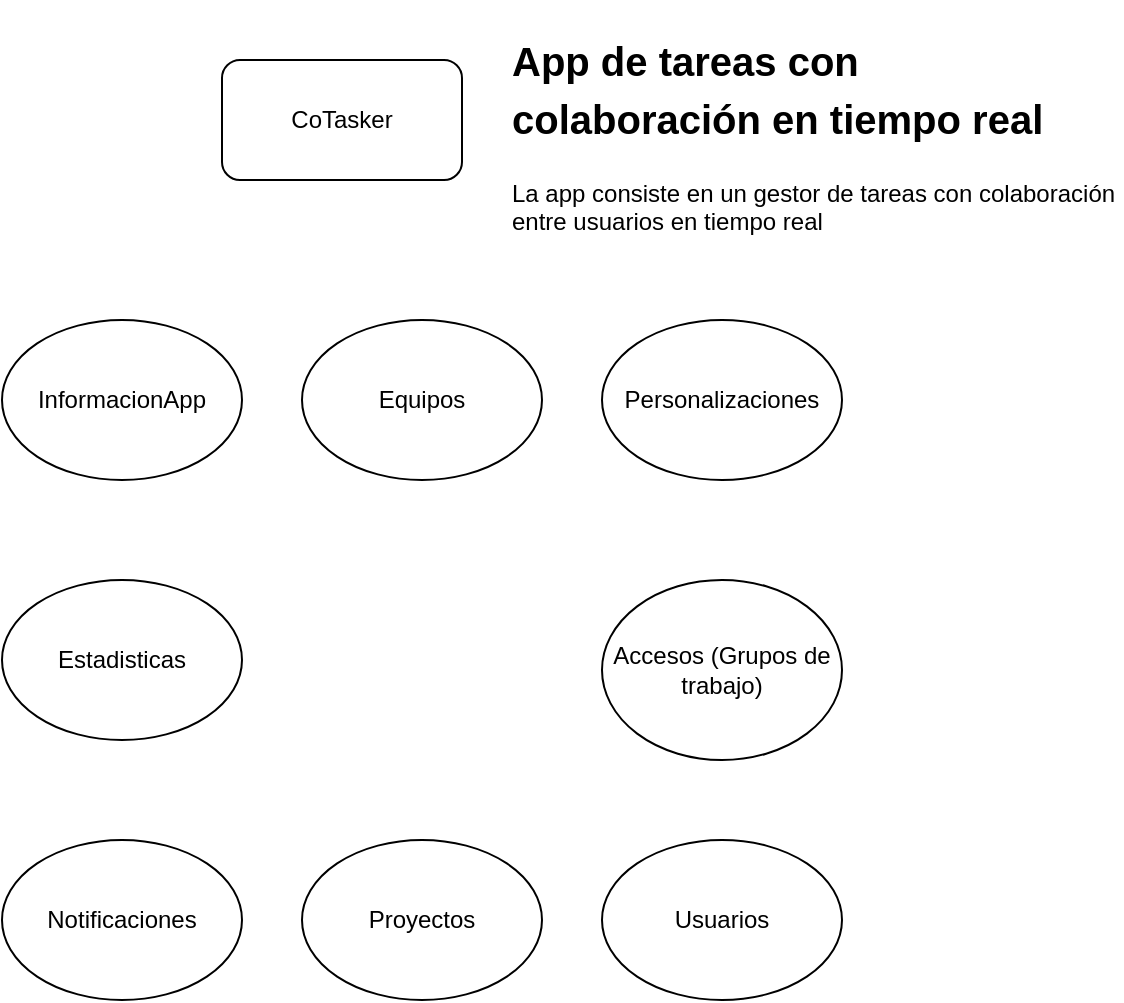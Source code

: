 <mxfile version="21.7.2" type="github" pages="14">
  <diagram id="-_urdX1vq66WWAMTATVX" name="BigPicture">
    <mxGraphModel dx="2253" dy="797" grid="1" gridSize="10" guides="1" tooltips="1" connect="1" arrows="1" fold="1" page="1" pageScale="1" pageWidth="827" pageHeight="1169" math="0" shadow="0">
      <root>
        <mxCell id="0" />
        <mxCell id="1" parent="0" />
        <mxCell id="rP6NSvXNEWtpc3NlXa1u-1" value="CoTasker" style="rounded=1;whiteSpace=wrap;html=1;" parent="1" vertex="1">
          <mxGeometry x="-540" y="30" width="120" height="60" as="geometry" />
        </mxCell>
        <mxCell id="rP6NSvXNEWtpc3NlXa1u-2" value="&lt;h1&gt;&lt;font style=&quot;font-size: 20px;&quot;&gt;App de tareas con colaboración en tiempo real&lt;/font&gt;&lt;/h1&gt;&lt;p&gt;La app consiste en un gestor de tareas con colaboración entre usuarios en tiempo real&lt;/p&gt;" style="text;html=1;strokeColor=none;fillColor=none;spacing=5;spacingTop=-20;whiteSpace=wrap;overflow=hidden;rounded=0;" parent="1" vertex="1">
          <mxGeometry x="-400" y="10" width="310" height="120" as="geometry" />
        </mxCell>
        <mxCell id="ZqHgWc77tvf-YzsmwLuc-1" value="InformacionApp" style="ellipse;whiteSpace=wrap;html=1;fillColor=#FFFFFF;strokeColor=#000000;" parent="1" vertex="1">
          <mxGeometry x="-650" y="160" width="120" height="80" as="geometry" />
        </mxCell>
        <mxCell id="ZqHgWc77tvf-YzsmwLuc-4" value="Equipos" style="ellipse;whiteSpace=wrap;html=1;strokeColor=#000000;fillColor=#FFFFFF;" parent="1" vertex="1">
          <mxGeometry x="-500" y="160" width="120" height="80" as="geometry" />
        </mxCell>
        <mxCell id="ZqHgWc77tvf-YzsmwLuc-5" value="Usuarios" style="ellipse;whiteSpace=wrap;html=1;fillColor=#FFFFFF;strokeColor=#000000;" parent="1" vertex="1">
          <mxGeometry x="-350" y="420" width="120" height="80" as="geometry" />
        </mxCell>
        <mxCell id="ZqHgWc77tvf-YzsmwLuc-8" value="Proyectos" style="ellipse;whiteSpace=wrap;html=1;strokeColor=#000000;fillColor=#FFFFFF;" parent="1" vertex="1">
          <mxGeometry x="-500" y="420" width="120" height="80" as="geometry" />
        </mxCell>
        <mxCell id="ZqHgWc77tvf-YzsmwLuc-9" value="Personalizaciones" style="ellipse;whiteSpace=wrap;html=1;fillColor=#FFFFFF;strokeColor=#000000;" parent="1" vertex="1">
          <mxGeometry x="-350" y="160" width="120" height="80" as="geometry" />
        </mxCell>
        <mxCell id="ZqHgWc77tvf-YzsmwLuc-10" value="Estadisticas" style="ellipse;whiteSpace=wrap;html=1;fillColor=#FFFFFF;strokeColor=#000000;" parent="1" vertex="1">
          <mxGeometry x="-650" y="290" width="120" height="80" as="geometry" />
        </mxCell>
        <mxCell id="ZqHgWc77tvf-YzsmwLuc-11" value="Accesos (Grupos de trabajo)" style="ellipse;whiteSpace=wrap;html=1;fillColor=#FFFFFF;strokeColor=#000000;" parent="1" vertex="1">
          <mxGeometry x="-350" y="290" width="120" height="90" as="geometry" />
        </mxCell>
        <mxCell id="ZqHgWc77tvf-YzsmwLuc-12" value="Notificaciones" style="ellipse;whiteSpace=wrap;html=1;fillColor=#FFFFFF;strokeColor=#000000;" parent="1" vertex="1">
          <mxGeometry x="-650" y="420" width="120" height="80" as="geometry" />
        </mxCell>
      </root>
    </mxGraphModel>
  </diagram>
  <diagram name="BoundedContext" id="NvzPgabB56JG8CDr3OxP">
    <mxGraphModel dx="2253" dy="797" grid="1" gridSize="10" guides="1" tooltips="1" connect="1" arrows="1" fold="1" page="1" pageScale="1" pageWidth="827" pageHeight="1169" math="0" shadow="0">
      <root>
        <mxCell id="0" />
        <mxCell id="1" parent="0" />
        <mxCell id="ttlBFWV9nzo2t8zSkw92-1" value="InformacionApp" style="ellipse;whiteSpace=wrap;html=1;" parent="1" vertex="1">
          <mxGeometry x="250" y="390" width="120" height="80" as="geometry" />
        </mxCell>
        <mxCell id="ZmHv-c_pWD6cAZIfexId-2" style="edgeStyle=orthogonalEdgeStyle;rounded=0;orthogonalLoop=1;jettySize=auto;html=1;exitX=0.5;exitY=1;exitDx=0;exitDy=0;entryX=0.5;entryY=0;entryDx=0;entryDy=0;" parent="1" source="ZmHv-c_pWD6cAZIfexId-3" target="ttlBFWV9nzo2t8zSkw92-12" edge="1">
          <mxGeometry relative="1" as="geometry">
            <mxPoint x="170" y="880" as="targetPoint" />
            <mxPoint x="-90" y="710" as="sourcePoint" />
            <Array as="points">
              <mxPoint x="250" y="750" />
              <mxPoint x="250" y="750" />
            </Array>
          </mxGeometry>
        </mxCell>
        <mxCell id="ttlBFWV9nzo2t8zSkw92-4" value="Equipos" style="ellipse;whiteSpace=wrap;html=1;" parent="1" vertex="1">
          <mxGeometry x="190" y="600" width="120" height="80" as="geometry" />
        </mxCell>
        <mxCell id="ubeczSEcYuN3jsoyuAYd-2" style="edgeStyle=orthogonalEdgeStyle;rounded=0;orthogonalLoop=1;jettySize=auto;html=1;" parent="1" source="ttlBFWV9nzo2t8zSkw92-5" target="ttlBFWV9nzo2t8zSkw92-13" edge="1">
          <mxGeometry relative="1" as="geometry">
            <Array as="points">
              <mxPoint x="510" y="880" />
              <mxPoint x="-390" y="880" />
              <mxPoint x="-390" y="250" />
            </Array>
          </mxGeometry>
        </mxCell>
        <mxCell id="ttlBFWV9nzo2t8zSkw92-5" value="Usuarios" style="ellipse;whiteSpace=wrap;html=1;" parent="1" vertex="1">
          <mxGeometry x="450" y="600" width="120" height="80" as="geometry" />
        </mxCell>
        <mxCell id="ubeczSEcYuN3jsoyuAYd-1" style="edgeStyle=orthogonalEdgeStyle;rounded=0;orthogonalLoop=1;jettySize=auto;html=1;" parent="1" source="ttlBFWV9nzo2t8zSkw92-9" target="ttlBFWV9nzo2t8zSkw92-13" edge="1">
          <mxGeometry relative="1" as="geometry" />
        </mxCell>
        <mxCell id="ttlBFWV9nzo2t8zSkw92-9" value="Proyectos" style="ellipse;whiteSpace=wrap;html=1;" parent="1" vertex="1">
          <mxGeometry x="-100" y="210" width="120" height="80" as="geometry" />
        </mxCell>
        <mxCell id="ttlBFWV9nzo2t8zSkw92-10" value="Personalizaciones" style="ellipse;whiteSpace=wrap;html=1;" parent="1" vertex="1">
          <mxGeometry x="750" y="600" width="120" height="80" as="geometry" />
        </mxCell>
        <mxCell id="ttlBFWV9nzo2t8zSkw92-11" value="Estadisticas" style="ellipse;whiteSpace=wrap;html=1;" parent="1" vertex="1">
          <mxGeometry x="-200" y="470" width="120" height="80" as="geometry" />
        </mxCell>
        <mxCell id="7yS33zgep3_2E9pjmIlv-1" style="edgeStyle=orthogonalEdgeStyle;rounded=0;orthogonalLoop=1;jettySize=auto;html=1;entryX=0.25;entryY=0.936;entryDx=0;entryDy=0;entryPerimeter=0;" parent="1" source="0G9XcqAlBxCJeYWpnbb2-1" target="ttlBFWV9nzo2t8zSkw92-5" edge="1">
          <mxGeometry relative="1" as="geometry">
            <mxPoint x="420" y="840" as="sourcePoint" />
            <mxPoint x="480" y="690" as="targetPoint" />
            <Array as="points">
              <mxPoint x="480" y="831" />
            </Array>
          </mxGeometry>
        </mxCell>
        <mxCell id="ubeczSEcYuN3jsoyuAYd-3" style="edgeStyle=orthogonalEdgeStyle;rounded=0;orthogonalLoop=1;jettySize=auto;html=1;" parent="1" source="ttlBFWV9nzo2t8zSkw92-12" target="ttlBFWV9nzo2t8zSkw92-13" edge="1">
          <mxGeometry relative="1" as="geometry" />
        </mxCell>
        <mxCell id="ttlBFWV9nzo2t8zSkw92-12" value="AcessoEquipos" style="ellipse;whiteSpace=wrap;html=1;" parent="1" vertex="1">
          <mxGeometry x="190" y="780" width="120" height="90" as="geometry" />
        </mxCell>
        <mxCell id="ttlBFWV9nzo2t8zSkw92-13" value="Notificaciones" style="ellipse;whiteSpace=wrap;html=1;" parent="1" vertex="1">
          <mxGeometry x="-370" y="210" width="120" height="80" as="geometry" />
        </mxCell>
        <mxCell id="tkBiDsTuhnCuzlaUB4Tr-1" style="edgeStyle=orthogonalEdgeStyle;rounded=0;orthogonalLoop=1;jettySize=auto;html=1;exitX=0;exitY=0.5;exitDx=0;exitDy=0;entryX=1;entryY=1;entryDx=0;entryDy=0;" parent="1" target="ttlBFWV9nzo2t8zSkw92-9" edge="1">
          <mxGeometry relative="1" as="geometry">
            <mxPoint x="200" y="640" as="sourcePoint" />
            <mxPoint x="-10" y="340" as="targetPoint" />
            <Array as="points">
              <mxPoint x="2" y="640" />
            </Array>
          </mxGeometry>
        </mxCell>
        <mxCell id="ttlBFWV9nzo2t8zSkw92-21" value="A&lt;br&gt;C&lt;br&gt;L" style="rounded=0;whiteSpace=wrap;html=1;" parent="1" vertex="1">
          <mxGeometry x="170" y="610" width="30" height="60" as="geometry" />
        </mxCell>
        <mxCell id="MDF1b_k22Hcv3B6S5um3-2" style="edgeStyle=orthogonalEdgeStyle;rounded=0;orthogonalLoop=1;jettySize=auto;html=1;entryX=0;entryY=1;entryDx=0;entryDy=0;" parent="1" source="ttlBFWV9nzo2t8zSkw92-29" target="ttlBFWV9nzo2t8zSkw92-9" edge="1">
          <mxGeometry relative="1" as="geometry" />
        </mxCell>
        <mxCell id="ttlBFWV9nzo2t8zSkw92-29" value="OHS" style="rounded=0;whiteSpace=wrap;html=1;" parent="1" vertex="1">
          <mxGeometry x="-182.5" y="440" width="85" height="40" as="geometry" />
        </mxCell>
        <mxCell id="ttlBFWV9nzo2t8zSkw92-39" value="CoTasker" style="rounded=1;whiteSpace=wrap;html=1;" parent="1" vertex="1">
          <mxGeometry x="-270" y="40" width="120" height="60" as="geometry" />
        </mxCell>
        <mxCell id="ttlBFWV9nzo2t8zSkw92-40" value="&lt;h1&gt;&lt;font style=&quot;font-size: 20px;&quot;&gt;App de tareas con colaboración en tiempo real&lt;/font&gt;&lt;/h1&gt;&lt;p&gt;La app consiste en un gestor de taraes con colaboración entre usuarios en tiempo real&lt;/p&gt;" style="text;html=1;strokeColor=none;fillColor=none;spacing=5;spacingTop=-20;whiteSpace=wrap;overflow=hidden;rounded=0;" parent="1" vertex="1">
          <mxGeometry x="-130" y="20" width="310" height="120" as="geometry" />
        </mxCell>
        <mxCell id="ZmHv-c_pWD6cAZIfexId-1" style="edgeStyle=orthogonalEdgeStyle;rounded=0;orthogonalLoop=1;jettySize=auto;html=1;exitX=0.5;exitY=1;exitDx=0;exitDy=0;" parent="1" source="ttlBFWV9nzo2t8zSkw92-12" target="ttlBFWV9nzo2t8zSkw92-12" edge="1">
          <mxGeometry relative="1" as="geometry" />
        </mxCell>
        <mxCell id="ZmHv-c_pWD6cAZIfexId-4" value="" style="edgeStyle=orthogonalEdgeStyle;rounded=0;orthogonalLoop=1;jettySize=auto;html=1;exitX=0.5;exitY=1;exitDx=0;exitDy=0;entryX=0.5;entryY=1;entryDx=0;entryDy=0;" parent="1" source="ttlBFWV9nzo2t8zSkw92-4" target="ZmHv-c_pWD6cAZIfexId-3" edge="1">
          <mxGeometry relative="1" as="geometry">
            <mxPoint x="730" y="685" as="targetPoint" />
            <mxPoint x="250" y="680" as="sourcePoint" />
            <Array as="points" />
          </mxGeometry>
        </mxCell>
        <mxCell id="ZmHv-c_pWD6cAZIfexId-3" value="ACL" style="rounded=0;whiteSpace=wrap;html=1;" parent="1" vertex="1">
          <mxGeometry x="215" y="670" width="70" height="30" as="geometry" />
        </mxCell>
        <mxCell id="WwSeo3M2DTEm2g-dlI4W-1" value="PartnerShip" style="text;html=1;strokeColor=none;fillColor=none;align=center;verticalAlign=middle;whiteSpace=wrap;rounded=0;" parent="1" vertex="1">
          <mxGeometry x="-210" y="225" width="60" height="30" as="geometry" />
        </mxCell>
        <mxCell id="UO8W041eSeWvJJt7fPCa-3" value="PartnerShip" style="text;html=1;strokeColor=none;fillColor=none;align=center;verticalAlign=middle;whiteSpace=wrap;rounded=0;" parent="1" vertex="1">
          <mxGeometry x="-340" y="720" width="60" height="30" as="geometry" />
        </mxCell>
        <mxCell id="FQrCYryCg1cHTC-tPSar-1" value="PartnerShip" style="text;html=1;strokeColor=none;fillColor=none;align=center;verticalAlign=middle;whiteSpace=wrap;rounded=0;" parent="1" vertex="1">
          <mxGeometry x="-413" y="820" width="60" height="30" as="geometry" />
        </mxCell>
        <mxCell id="ubeczSEcYuN3jsoyuAYd-5" style="edgeStyle=orthogonalEdgeStyle;rounded=0;orthogonalLoop=1;jettySize=auto;html=1;" parent="1" source="ubeczSEcYuN3jsoyuAYd-4" target="ttlBFWV9nzo2t8zSkw92-5" edge="1">
          <mxGeometry relative="1" as="geometry" />
        </mxCell>
        <mxCell id="ubeczSEcYuN3jsoyuAYd-4" value="A&lt;br&gt;C&lt;br&gt;L" style="rounded=0;whiteSpace=wrap;html=1;" parent="1" vertex="1">
          <mxGeometry x="300" y="610" width="30" height="60" as="geometry" />
        </mxCell>
        <mxCell id="ubeczSEcYuN3jsoyuAYd-7" style="edgeStyle=orthogonalEdgeStyle;rounded=0;orthogonalLoop=1;jettySize=auto;html=1;" parent="1" source="ubeczSEcYuN3jsoyuAYd-6" target="ttlBFWV9nzo2t8zSkw92-5" edge="1">
          <mxGeometry relative="1" as="geometry" />
        </mxCell>
        <mxCell id="ubeczSEcYuN3jsoyuAYd-6" value="A&lt;br&gt;C&lt;br&gt;L" style="rounded=0;whiteSpace=wrap;html=1;" parent="1" vertex="1">
          <mxGeometry x="730" y="610" width="30" height="60" as="geometry" />
        </mxCell>
        <mxCell id="0G9XcqAlBxCJeYWpnbb2-1" value="A&lt;br&gt;C&lt;br&gt;L" style="rounded=0;whiteSpace=wrap;html=1;" parent="1" vertex="1">
          <mxGeometry x="300" y="795" width="30" height="60" as="geometry" />
        </mxCell>
      </root>
    </mxGraphModel>
  </diagram>
  <diagram id="WelAj7SbBxIv_Q1g23-m" name="AnemicModelProjects">
    <mxGraphModel dx="2465" dy="905" grid="1" gridSize="10" guides="1" tooltips="1" connect="1" arrows="1" fold="1" page="1" pageScale="1" pageWidth="827" pageHeight="1169" math="0" shadow="0">
      <root>
        <mxCell id="0" />
        <mxCell id="1" parent="0" />
        <mxCell id="NuPRa1doHowlcoc3kuhc-40" style="edgeStyle=orthogonalEdgeStyle;rounded=0;orthogonalLoop=1;jettySize=auto;html=1;entryX=1;entryY=0.5;entryDx=0;entryDy=0;endArrow=none;endFill=0;" parent="1" source="jQ_zqVLYkdN_BXHNdbQQ-1" target="NuPRa1doHowlcoc3kuhc-39" edge="1">
          <mxGeometry relative="1" as="geometry" />
        </mxCell>
        <mxCell id="sdYCNsRZs00eZ-kCW0iI-2" style="edgeStyle=orthogonalEdgeStyle;rounded=0;orthogonalLoop=1;jettySize=auto;html=1;entryX=0.5;entryY=0;entryDx=0;entryDy=0;endArrow=none;endFill=0;" parent="1" source="jQ_zqVLYkdN_BXHNdbQQ-1" target="sdYCNsRZs00eZ-kCW0iI-1" edge="1">
          <mxGeometry relative="1" as="geometry" />
        </mxCell>
        <mxCell id="ovIycDjtPnJwrhVTgqUl-2" value="" style="edgeStyle=orthogonalEdgeStyle;rounded=0;orthogonalLoop=1;jettySize=auto;html=1;endArrow=none;endFill=0;" parent="1" source="jQ_zqVLYkdN_BXHNdbQQ-1" target="ovIycDjtPnJwrhVTgqUl-1" edge="1">
          <mxGeometry relative="1" as="geometry" />
        </mxCell>
        <mxCell id="jQ_zqVLYkdN_BXHNdbQQ-1" value="Proyecto" style="rounded=0;whiteSpace=wrap;html=1;" parent="1" vertex="1">
          <mxGeometry x="-210.5" y="460" width="150" height="60" as="geometry" />
        </mxCell>
        <mxCell id="NuPRa1doHowlcoc3kuhc-6" value="esta" style="text;html=1;strokeColor=none;fillColor=none;align=center;verticalAlign=middle;whiteSpace=wrap;rounded=0;" parent="1" vertex="1">
          <mxGeometry x="-696" y="555" width="40" height="30" as="geometry" />
        </mxCell>
        <mxCell id="NuPRa1doHowlcoc3kuhc-7" value="" style="endArrow=classic;html=1;rounded=0;exitX=0.75;exitY=1;exitDx=0;exitDy=0;" parent="1" edge="1">
          <mxGeometry width="50" height="50" relative="1" as="geometry">
            <mxPoint x="-655.0" y="600" as="sourcePoint" />
            <mxPoint x="-655" y="546" as="targetPoint" />
          </mxGeometry>
        </mxCell>
        <mxCell id="NuPRa1doHowlcoc3kuhc-8" value="1...*" style="text;html=1;strokeColor=none;fillColor=none;align=center;verticalAlign=middle;whiteSpace=wrap;rounded=0;" parent="1" vertex="1">
          <mxGeometry x="-716" y="520" width="60" height="30" as="geometry" />
        </mxCell>
        <mxCell id="NuPRa1doHowlcoc3kuhc-9" value="1" style="text;html=1;strokeColor=none;fillColor=none;align=center;verticalAlign=middle;whiteSpace=wrap;rounded=0;" parent="1" vertex="1">
          <mxGeometry x="-756" y="592" width="60" height="30" as="geometry" />
        </mxCell>
        <mxCell id="NuPRa1doHowlcoc3kuhc-10" value="tiene" style="text;html=1;strokeColor=none;fillColor=none;align=center;verticalAlign=middle;whiteSpace=wrap;rounded=0;" parent="1" vertex="1">
          <mxGeometry x="-756" y="555" width="60" height="30" as="geometry" />
        </mxCell>
        <mxCell id="NuPRa1doHowlcoc3kuhc-12" style="edgeStyle=orthogonalEdgeStyle;rounded=0;orthogonalLoop=1;jettySize=auto;html=1;exitX=0.5;exitY=0;exitDx=0;exitDy=0;endArrow=none;endFill=0;" parent="1" source="NuPRa1doHowlcoc3kuhc-13" target="NuPRa1doHowlcoc3kuhc-41" edge="1">
          <mxGeometry relative="1" as="geometry">
            <mxPoint x="-694" y="536" as="targetPoint" />
          </mxGeometry>
        </mxCell>
        <mxCell id="NuPRa1doHowlcoc3kuhc-13" value="Estado" style="rounded=0;whiteSpace=wrap;html=1;" parent="1" vertex="1">
          <mxGeometry x="-766" y="622" width="120" height="60" as="geometry" />
        </mxCell>
        <mxCell id="NuPRa1doHowlcoc3kuhc-15" value="tiene&lt;br&gt;" style="text;html=1;align=center;verticalAlign=middle;resizable=0;points=[];autosize=1;strokeColor=none;fillColor=none;" parent="1" vertex="1">
          <mxGeometry x="-302.5" y="450" width="50" height="30" as="geometry" />
        </mxCell>
        <mxCell id="NuPRa1doHowlcoc3kuhc-17" value="" style="endArrow=classic;html=1;rounded=0;" parent="1" edge="1">
          <mxGeometry width="50" height="50" relative="1" as="geometry">
            <mxPoint x="-252.5" y="450" as="sourcePoint" />
            <mxPoint x="-302.5" y="450" as="targetPoint" />
            <Array as="points">
              <mxPoint x="-262.5" y="450" />
            </Array>
          </mxGeometry>
        </mxCell>
        <mxCell id="NuPRa1doHowlcoc3kuhc-18" value="1" style="text;html=1;align=center;verticalAlign=middle;resizable=0;points=[];autosize=1;strokeColor=none;fillColor=none;" parent="1" vertex="1">
          <mxGeometry x="-240.5" y="490" width="30" height="30" as="geometry" />
        </mxCell>
        <mxCell id="NuPRa1doHowlcoc3kuhc-19" value="1...*" style="text;html=1;align=center;verticalAlign=middle;resizable=0;points=[];autosize=1;strokeColor=none;fillColor=none;" parent="1" vertex="1">
          <mxGeometry x="-348.5" y="460" width="40" height="30" as="geometry" />
        </mxCell>
        <mxCell id="NuPRa1doHowlcoc3kuhc-21" value="" style="endArrow=classic;html=1;rounded=0;" parent="1" edge="1">
          <mxGeometry width="50" height="50" relative="1" as="geometry">
            <mxPoint x="-746" y="582" as="sourcePoint" />
            <mxPoint x="-746" y="592" as="targetPoint" />
            <Array as="points">
              <mxPoint x="-746" y="542" />
            </Array>
          </mxGeometry>
        </mxCell>
        <mxCell id="NuPRa1doHowlcoc3kuhc-39" value="ListaTareas" style="rounded=0;whiteSpace=wrap;html=1;" parent="1" vertex="1">
          <mxGeometry x="-498.5" y="460" width="150" height="60" as="geometry" />
        </mxCell>
        <mxCell id="NuPRa1doHowlcoc3kuhc-41" value="Tarea" style="rounded=0;whiteSpace=wrap;html=1;" parent="1" vertex="1">
          <mxGeometry x="-766" y="460" width="120" height="60" as="geometry" />
        </mxCell>
        <mxCell id="NuPRa1doHowlcoc3kuhc-42" value="esta&lt;br&gt;" style="text;html=1;align=center;verticalAlign=middle;resizable=0;points=[];autosize=1;strokeColor=none;fillColor=none;" parent="1" vertex="1">
          <mxGeometry x="-302.5" y="489" width="50" height="30" as="geometry" />
        </mxCell>
        <mxCell id="NuPRa1doHowlcoc3kuhc-43" value="" style="endArrow=classic;html=1;rounded=0;" parent="1" edge="1">
          <mxGeometry width="50" height="50" relative="1" as="geometry">
            <mxPoint x="-302.5" y="519" as="sourcePoint" />
            <mxPoint x="-252.5" y="519" as="targetPoint" />
          </mxGeometry>
        </mxCell>
        <mxCell id="NuPRa1doHowlcoc3kuhc-44" style="edgeStyle=orthogonalEdgeStyle;rounded=0;orthogonalLoop=1;jettySize=auto;html=1;entryX=1;entryY=0.5;entryDx=0;entryDy=0;endArrow=none;endFill=0;" parent="1" source="NuPRa1doHowlcoc3kuhc-39" target="NuPRa1doHowlcoc3kuhc-41" edge="1">
          <mxGeometry relative="1" as="geometry">
            <mxPoint x="-496" y="489" as="sourcePoint" />
            <mxPoint x="-635.5" y="489" as="targetPoint" />
          </mxGeometry>
        </mxCell>
        <mxCell id="NuPRa1doHowlcoc3kuhc-45" value="tiene&lt;br&gt;" style="text;html=1;align=center;verticalAlign=middle;resizable=0;points=[];autosize=1;strokeColor=none;fillColor=none;" parent="1" vertex="1">
          <mxGeometry x="-598" y="459" width="50" height="30" as="geometry" />
        </mxCell>
        <mxCell id="NuPRa1doHowlcoc3kuhc-46" value="" style="endArrow=classic;html=1;rounded=0;" parent="1" edge="1">
          <mxGeometry width="50" height="50" relative="1" as="geometry">
            <mxPoint x="-548" y="460" as="sourcePoint" />
            <mxPoint x="-598" y="460" as="targetPoint" />
            <Array as="points">
              <mxPoint x="-558" y="460" />
            </Array>
          </mxGeometry>
        </mxCell>
        <mxCell id="NuPRa1doHowlcoc3kuhc-47" value="1" style="text;html=1;align=center;verticalAlign=middle;resizable=0;points=[];autosize=1;strokeColor=none;fillColor=none;" parent="1" vertex="1">
          <mxGeometry x="-528.5" y="490" width="30" height="30" as="geometry" />
        </mxCell>
        <mxCell id="NuPRa1doHowlcoc3kuhc-48" value="1...*" style="text;html=1;align=center;verticalAlign=middle;resizable=0;points=[];autosize=1;strokeColor=none;fillColor=none;" parent="1" vertex="1">
          <mxGeometry x="-646" y="460" width="40" height="30" as="geometry" />
        </mxCell>
        <mxCell id="NuPRa1doHowlcoc3kuhc-49" value="esta&lt;br&gt;" style="text;html=1;align=center;verticalAlign=middle;resizable=0;points=[];autosize=1;strokeColor=none;fillColor=none;" parent="1" vertex="1">
          <mxGeometry x="-598" y="488" width="50" height="30" as="geometry" />
        </mxCell>
        <mxCell id="NuPRa1doHowlcoc3kuhc-50" value="" style="endArrow=classic;html=1;rounded=0;" parent="1" edge="1">
          <mxGeometry width="50" height="50" relative="1" as="geometry">
            <mxPoint x="-598" y="518" as="sourcePoint" />
            <mxPoint x="-548" y="518" as="targetPoint" />
          </mxGeometry>
        </mxCell>
        <mxCell id="sdYCNsRZs00eZ-kCW0iI-1" value="Participante" style="rounded=0;whiteSpace=wrap;html=1;fillColor=#d5e8d4;strokeColor=#82b366;" parent="1" vertex="1">
          <mxGeometry x="-210.5" y="630" width="150" height="60" as="geometry" />
        </mxCell>
        <mxCell id="xHqFQhfJjgfyrhHxNB3Z-2" value="esta" style="text;html=1;strokeColor=none;fillColor=none;align=center;verticalAlign=middle;whiteSpace=wrap;rounded=0;" parent="1" vertex="1">
          <mxGeometry x="-132" y="554" width="40" height="30" as="geometry" />
        </mxCell>
        <mxCell id="xHqFQhfJjgfyrhHxNB3Z-3" value="" style="endArrow=classic;html=1;rounded=0;exitX=0.75;exitY=1;exitDx=0;exitDy=0;" parent="1" edge="1">
          <mxGeometry width="50" height="50" relative="1" as="geometry">
            <mxPoint x="-91.0" y="599" as="sourcePoint" />
            <mxPoint x="-91" y="545" as="targetPoint" />
          </mxGeometry>
        </mxCell>
        <mxCell id="xHqFQhfJjgfyrhHxNB3Z-4" value="tiene" style="text;html=1;strokeColor=none;fillColor=none;align=center;verticalAlign=middle;whiteSpace=wrap;rounded=0;" parent="1" vertex="1">
          <mxGeometry x="-192" y="557" width="60" height="30" as="geometry" />
        </mxCell>
        <mxCell id="xHqFQhfJjgfyrhHxNB3Z-5" value="" style="endArrow=classic;html=1;rounded=0;" parent="1" edge="1">
          <mxGeometry width="50" height="50" relative="1" as="geometry">
            <mxPoint x="-187" y="584" as="sourcePoint" />
            <mxPoint x="-187" y="594" as="targetPoint" />
            <Array as="points">
              <mxPoint x="-187" y="544" />
            </Array>
          </mxGeometry>
        </mxCell>
        <mxCell id="xHqFQhfJjgfyrhHxNB3Z-6" value="1...*" style="text;html=1;strokeColor=none;fillColor=none;align=center;verticalAlign=middle;whiteSpace=wrap;rounded=0;" parent="1" vertex="1">
          <mxGeometry x="-192" y="594" width="60" height="30" as="geometry" />
        </mxCell>
        <mxCell id="xHqFQhfJjgfyrhHxNB3Z-7" value="1" style="text;html=1;strokeColor=none;fillColor=none;align=center;verticalAlign=middle;whiteSpace=wrap;rounded=0;" parent="1" vertex="1">
          <mxGeometry x="-152" y="518" width="60" height="30" as="geometry" />
        </mxCell>
        <mxCell id="xHqFQhfJjgfyrhHxNB3Z-8" value="(Equipos)" style="text;html=1;strokeColor=none;fillColor=none;align=center;verticalAlign=middle;whiteSpace=wrap;rounded=0;" parent="1" vertex="1">
          <mxGeometry x="-167" y="690" width="60" height="30" as="geometry" />
        </mxCell>
        <mxCell id="ovIycDjtPnJwrhVTgqUl-1" value="MetricaProyecto" style="rounded=0;whiteSpace=wrap;html=1;fillColor=#fff2cc;strokeColor=#d6b656;" parent="1" vertex="1">
          <mxGeometry x="-210.5" y="280" width="150" height="60" as="geometry" />
        </mxCell>
        <mxCell id="ovIycDjtPnJwrhVTgqUl-3" value="tiene" style="text;html=1;strokeColor=none;fillColor=none;align=center;verticalAlign=middle;whiteSpace=wrap;rounded=0;" parent="1" vertex="1">
          <mxGeometry x="-133.56" y="370" width="40" height="30" as="geometry" />
        </mxCell>
        <mxCell id="ovIycDjtPnJwrhVTgqUl-4" value="" style="endArrow=classic;html=1;rounded=0;exitX=0.75;exitY=1;exitDx=0;exitDy=0;" parent="1" edge="1">
          <mxGeometry width="50" height="50" relative="1" as="geometry">
            <mxPoint x="-93.56" y="412" as="sourcePoint" />
            <mxPoint x="-93.56" y="358" as="targetPoint" />
          </mxGeometry>
        </mxCell>
        <mxCell id="ovIycDjtPnJwrhVTgqUl-5" value="1" style="text;html=1;strokeColor=none;fillColor=none;align=center;verticalAlign=middle;whiteSpace=wrap;rounded=0;" parent="1" vertex="1">
          <mxGeometry x="-153.56" y="340" width="60" height="30" as="geometry" />
        </mxCell>
        <mxCell id="ovIycDjtPnJwrhVTgqUl-6" value="pertenece" style="text;html=1;strokeColor=none;fillColor=none;align=center;verticalAlign=middle;whiteSpace=wrap;rounded=0;" parent="1" vertex="1">
          <mxGeometry x="-192" y="373" width="60" height="30" as="geometry" />
        </mxCell>
        <mxCell id="ovIycDjtPnJwrhVTgqUl-7" value="" style="endArrow=classic;html=1;rounded=0;" parent="1" edge="1">
          <mxGeometry width="50" height="50" relative="1" as="geometry">
            <mxPoint x="-192" y="400" as="sourcePoint" />
            <mxPoint x="-192" y="410" as="targetPoint" />
            <Array as="points">
              <mxPoint x="-192" y="360" />
            </Array>
          </mxGeometry>
        </mxCell>
        <mxCell id="ovIycDjtPnJwrhVTgqUl-8" value="1" style="text;html=1;strokeColor=none;fillColor=none;align=center;verticalAlign=middle;whiteSpace=wrap;rounded=0;" parent="1" vertex="1">
          <mxGeometry x="-186" y="410" width="60" height="30" as="geometry" />
        </mxCell>
        <mxCell id="ovIycDjtPnJwrhVTgqUl-12" value="(Estadistica)" style="text;html=1;strokeColor=none;fillColor=none;align=center;verticalAlign=middle;whiteSpace=wrap;rounded=0;" parent="1" vertex="1">
          <mxGeometry x="-172" y="250" width="60" height="30" as="geometry" />
        </mxCell>
      </root>
    </mxGraphModel>
  </diagram>
  <diagram id="SRg1nqIte7tr0Edfe1yB" name="AnemicModelStatistics">
    <mxGraphModel dx="1426" dy="1966" grid="1" gridSize="10" guides="1" tooltips="1" connect="1" arrows="1" fold="1" page="1" pageScale="1" pageWidth="827" pageHeight="1169" math="0" shadow="0">
      <root>
        <mxCell id="0" />
        <mxCell id="1" parent="0" />
        <mxCell id="pqG_MheOL7w11JjGCFN--4" style="edgeStyle=orthogonalEdgeStyle;rounded=0;orthogonalLoop=1;jettySize=auto;html=1;exitX=0.5;exitY=0;exitDx=0;exitDy=0;endArrow=none;endFill=0;" parent="1" source="Nl86rFWW6MOGj9CG-IKO-1" target="pqG_MheOL7w11JjGCFN--1" edge="1">
          <mxGeometry relative="1" as="geometry" />
        </mxCell>
        <mxCell id="Nl86rFWW6MOGj9CG-IKO-1" value="Metrica" style="rounded=0;whiteSpace=wrap;html=1;fillColor=#fff2cc;strokeColor=#d6b656;" parent="1" vertex="1">
          <mxGeometry x="370" y="260" width="120" height="60" as="geometry" />
        </mxCell>
        <mxCell id="q3hLd_3_GRBT__Ab2X1A-2" value="" style="edgeStyle=orthogonalEdgeStyle;rounded=0;orthogonalLoop=1;jettySize=auto;html=1;endArrow=none;endFill=0;" parent="1" source="pqG_MheOL7w11JjGCFN--1" target="q3hLd_3_GRBT__Ab2X1A-1" edge="1">
          <mxGeometry relative="1" as="geometry" />
        </mxCell>
        <mxCell id="KoKckga0jhqK3_iBEa05-3" value="" style="edgeStyle=orthogonalEdgeStyle;rounded=0;orthogonalLoop=1;jettySize=auto;html=1;endArrow=none;endFill=0;" parent="1" source="pqG_MheOL7w11JjGCFN--1" target="KoKckga0jhqK3_iBEa05-2" edge="1">
          <mxGeometry relative="1" as="geometry" />
        </mxCell>
        <mxCell id="KoKckga0jhqK3_iBEa05-6" value="" style="edgeStyle=orthogonalEdgeStyle;rounded=0;orthogonalLoop=1;jettySize=auto;html=1;endArrow=none;endFill=0;" parent="1" source="pqG_MheOL7w11JjGCFN--1" target="KoKckga0jhqK3_iBEa05-5" edge="1">
          <mxGeometry relative="1" as="geometry" />
        </mxCell>
        <mxCell id="pqG_MheOL7w11JjGCFN--1" value="AnalisisEstadistico" style="rounded=0;whiteSpace=wrap;html=1;" parent="1" vertex="1">
          <mxGeometry x="370" y="111" width="120" height="60" as="geometry" />
        </mxCell>
        <mxCell id="lm6OsvXIs3TzkyyhT2hj-1" value="existen" style="text;html=1;align=center;verticalAlign=middle;resizable=0;points=[];autosize=1;strokeColor=none;fillColor=none;" parent="1" vertex="1">
          <mxGeometry x="425" y="202" width="60" height="30" as="geometry" />
        </mxCell>
        <mxCell id="lm6OsvXIs3TzkyyhT2hj-2" value="esta" style="text;html=1;align=center;verticalAlign=middle;resizable=0;points=[];autosize=1;strokeColor=none;fillColor=none;" parent="1" vertex="1">
          <mxGeometry x="381" y="202" width="50" height="30" as="geometry" />
        </mxCell>
        <mxCell id="lm6OsvXIs3TzkyyhT2hj-3" value="" style="endArrow=classic;html=1;rounded=0;" parent="1" edge="1">
          <mxGeometry width="50" height="50" relative="1" as="geometry">
            <mxPoint x="480" y="232" as="sourcePoint" />
            <mxPoint x="480" y="192" as="targetPoint" />
          </mxGeometry>
        </mxCell>
        <mxCell id="lm6OsvXIs3TzkyyhT2hj-4" value="" style="endArrow=classic;html=1;rounded=0;" parent="1" edge="1">
          <mxGeometry width="50" height="50" relative="1" as="geometry">
            <mxPoint x="386" y="199" as="sourcePoint" />
            <mxPoint x="386" y="239" as="targetPoint" />
          </mxGeometry>
        </mxCell>
        <mxCell id="lm6OsvXIs3TzkyyhT2hj-5" value="1...*" style="text;html=1;align=center;verticalAlign=middle;resizable=0;points=[];autosize=1;strokeColor=none;fillColor=none;" parent="1" vertex="1">
          <mxGeometry x="425" y="171" width="40" height="30" as="geometry" />
        </mxCell>
        <mxCell id="lm6OsvXIs3TzkyyhT2hj-6" value="1" style="text;html=1;align=center;verticalAlign=middle;resizable=0;points=[];autosize=1;strokeColor=none;fillColor=none;" parent="1" vertex="1">
          <mxGeometry x="398" y="232" width="30" height="30" as="geometry" />
        </mxCell>
        <mxCell id="q3hLd_3_GRBT__Ab2X1A-1" value="Diagrama" style="rounded=0;whiteSpace=wrap;html=1;" parent="1" vertex="1">
          <mxGeometry x="610" y="111" width="120" height="60" as="geometry" />
        </mxCell>
        <mxCell id="q3hLd_3_GRBT__Ab2X1A-3" value="tiene" style="text;html=1;strokeColor=none;fillColor=none;align=center;verticalAlign=middle;whiteSpace=wrap;rounded=0;" parent="1" vertex="1">
          <mxGeometry x="510" y="141.0" width="60" height="30" as="geometry" />
        </mxCell>
        <mxCell id="q3hLd_3_GRBT__Ab2X1A-4" value="" style="endArrow=classic;html=1;rounded=0;" parent="1" edge="1">
          <mxGeometry width="50" height="50" relative="1" as="geometry">
            <mxPoint x="512.5" y="171" as="sourcePoint" />
            <mxPoint x="567.5" y="171" as="targetPoint" />
          </mxGeometry>
        </mxCell>
        <mxCell id="q3hLd_3_GRBT__Ab2X1A-5" value="0...*" style="text;html=1;strokeColor=none;fillColor=none;align=center;verticalAlign=middle;whiteSpace=wrap;rounded=0;" parent="1" vertex="1">
          <mxGeometry x="570" y="141.0" width="60" height="30" as="geometry" />
        </mxCell>
        <mxCell id="q3hLd_3_GRBT__Ab2X1A-7" value="esta" style="text;html=1;strokeColor=none;fillColor=none;align=center;verticalAlign=middle;whiteSpace=wrap;rounded=0;" parent="1" vertex="1">
          <mxGeometry x="510" y="111.0" width="60" height="30" as="geometry" />
        </mxCell>
        <mxCell id="q3hLd_3_GRBT__Ab2X1A-8" value="" style="endArrow=classic;html=1;rounded=0;entryX=0.885;entryY=0.989;entryDx=0;entryDy=0;entryPerimeter=0;" parent="1" edge="1">
          <mxGeometry width="50" height="50" relative="1" as="geometry">
            <mxPoint x="570" y="110.51" as="sourcePoint" />
            <mxPoint x="516.2" y="110.33" as="targetPoint" />
          </mxGeometry>
        </mxCell>
        <mxCell id="q3hLd_3_GRBT__Ab2X1A-9" value="1" style="text;html=1;strokeColor=none;fillColor=none;align=center;verticalAlign=middle;whiteSpace=wrap;rounded=0;" parent="1" vertex="1">
          <mxGeometry x="465" y="111.0" width="60" height="30" as="geometry" />
        </mxCell>
        <mxCell id="KoKckga0jhqK3_iBEa05-2" value="Tabla" style="rounded=0;whiteSpace=wrap;html=1;" parent="1" vertex="1">
          <mxGeometry x="110" y="111" width="120" height="60" as="geometry" />
        </mxCell>
        <mxCell id="KoKckga0jhqK3_iBEa05-5" value="ResultadoEstadistico" style="rounded=0;whiteSpace=wrap;html=1;" parent="1" vertex="1">
          <mxGeometry x="365" y="-32" width="130" height="60" as="geometry" />
        </mxCell>
        <mxCell id="KoKckga0jhqK3_iBEa05-10" value="esta" style="text;html=1;strokeColor=none;fillColor=none;align=center;verticalAlign=middle;whiteSpace=wrap;rounded=0;" parent="1" vertex="1">
          <mxGeometry x="261" y="140.26" width="60" height="30" as="geometry" />
        </mxCell>
        <mxCell id="KoKckga0jhqK3_iBEa05-11" value="" style="endArrow=classic;html=1;rounded=0;" parent="1" edge="1">
          <mxGeometry width="50" height="50" relative="1" as="geometry">
            <mxPoint x="263.5" y="170.26" as="sourcePoint" />
            <mxPoint x="318.5" y="170.26" as="targetPoint" />
          </mxGeometry>
        </mxCell>
        <mxCell id="KoKckga0jhqK3_iBEa05-12" value="1" style="text;html=1;strokeColor=none;fillColor=none;align=center;verticalAlign=middle;whiteSpace=wrap;rounded=0;" parent="1" vertex="1">
          <mxGeometry x="321" y="140.26" width="60" height="30" as="geometry" />
        </mxCell>
        <mxCell id="KoKckga0jhqK3_iBEa05-13" value="tiene&amp;nbsp;" style="text;html=1;align=center;verticalAlign=middle;resizable=0;points=[];autosize=1;strokeColor=none;fillColor=none;" parent="1" vertex="1">
          <mxGeometry x="265" y="108" width="50" height="30" as="geometry" />
        </mxCell>
        <mxCell id="KoKckga0jhqK3_iBEa05-14" value="0...*" style="text;html=1;align=center;verticalAlign=middle;resizable=0;points=[];autosize=1;strokeColor=none;fillColor=none;" parent="1" vertex="1">
          <mxGeometry x="228" y="108" width="40" height="30" as="geometry" />
        </mxCell>
        <mxCell id="KoKckga0jhqK3_iBEa05-16" value="" style="endArrow=classic;html=1;rounded=0;entryX=0.885;entryY=0.989;entryDx=0;entryDy=0;entryPerimeter=0;" parent="1" edge="1">
          <mxGeometry width="50" height="50" relative="1" as="geometry">
            <mxPoint x="321" y="107.44" as="sourcePoint" />
            <mxPoint x="267.2" y="107.26" as="targetPoint" />
          </mxGeometry>
        </mxCell>
        <mxCell id="KoKckga0jhqK3_iBEa05-17" value="esta" style="text;html=1;align=center;verticalAlign=middle;resizable=0;points=[];autosize=1;strokeColor=none;fillColor=none;" parent="1" vertex="1">
          <mxGeometry x="381" y="60" width="50" height="30" as="geometry" />
        </mxCell>
        <mxCell id="KoKckga0jhqK3_iBEa05-18" value="" style="endArrow=classic;html=1;rounded=0;" parent="1" edge="1">
          <mxGeometry width="50" height="50" relative="1" as="geometry">
            <mxPoint x="494.63" y="95" as="sourcePoint" />
            <mxPoint x="494.63" y="55" as="targetPoint" />
          </mxGeometry>
        </mxCell>
        <mxCell id="KoKckga0jhqK3_iBEa05-19" value="tiene" style="text;html=1;align=center;verticalAlign=middle;resizable=0;points=[];autosize=1;strokeColor=none;fillColor=none;" parent="1" vertex="1">
          <mxGeometry x="425" y="58" width="50" height="30" as="geometry" />
        </mxCell>
        <mxCell id="KoKckga0jhqK3_iBEa05-21" value="" style="endArrow=classic;html=1;rounded=0;" parent="1" edge="1">
          <mxGeometry width="50" height="50" relative="1" as="geometry">
            <mxPoint x="381" y="50" as="sourcePoint" />
            <mxPoint x="381" y="90" as="targetPoint" />
          </mxGeometry>
        </mxCell>
        <mxCell id="KoKckga0jhqK3_iBEa05-22" value="0...*" style="text;html=1;align=center;verticalAlign=middle;resizable=0;points=[];autosize=1;strokeColor=none;fillColor=none;" parent="1" vertex="1">
          <mxGeometry x="440" y="28" width="40" height="30" as="geometry" />
        </mxCell>
        <mxCell id="KoKckga0jhqK3_iBEa05-23" value="1" style="text;html=1;align=center;verticalAlign=middle;resizable=0;points=[];autosize=1;strokeColor=none;fillColor=none;" parent="1" vertex="1">
          <mxGeometry x="381" y="88" width="30" height="30" as="geometry" />
        </mxCell>
      </root>
    </mxGraphModel>
  </diagram>
  <diagram id="dOH7-tgWkDvETmAkOSDi" name="AnemicModelInformationApp">
    <mxGraphModel dx="1050" dy="577" grid="1" gridSize="10" guides="1" tooltips="1" connect="1" arrows="1" fold="1" page="1" pageScale="1" pageWidth="827" pageHeight="1169" math="0" shadow="0">
      <root>
        <mxCell id="0" />
        <mxCell id="1" parent="0" />
        <mxCell id="IwElJBVDgBXMHb0khXAg-2" style="edgeStyle=orthogonalEdgeStyle;rounded=0;orthogonalLoop=1;jettySize=auto;html=1;entryX=0;entryY=0.5;entryDx=0;entryDy=0;endArrow=none;endFill=0;" parent="1" source="vIwtjCT1i1Qrc8rrctdO-1" target="IwElJBVDgBXMHb0khXAg-1" edge="1">
          <mxGeometry relative="1" as="geometry" />
        </mxCell>
        <mxCell id="vIwtjCT1i1Qrc8rrctdO-1" value="InformacionPagina&lt;br&gt;" style="rounded=0;whiteSpace=wrap;html=1;" parent="1" vertex="1">
          <mxGeometry x="350" y="230" width="120" height="50" as="geometry" />
        </mxCell>
        <mxCell id="vIwtjCT1i1Qrc8rrctdO-18" value="Boletin" style="rounded=0;whiteSpace=wrap;html=1;" parent="1" vertex="1">
          <mxGeometry x="70" y="230" width="120" height="50" as="geometry" />
        </mxCell>
        <mxCell id="vIwtjCT1i1Qrc8rrctdO-19" value="" style="endArrow=none;html=1;rounded=0;exitX=1;exitY=0.5;exitDx=0;exitDy=0;entryX=0;entryY=0.5;entryDx=0;entryDy=0;" parent="1" source="vIwtjCT1i1Qrc8rrctdO-18" target="vIwtjCT1i1Qrc8rrctdO-1" edge="1">
          <mxGeometry width="50" height="50" relative="1" as="geometry">
            <mxPoint x="390" y="280" as="sourcePoint" />
            <mxPoint x="440" y="230" as="targetPoint" />
          </mxGeometry>
        </mxCell>
        <mxCell id="vIwtjCT1i1Qrc8rrctdO-20" value="tiene&lt;br&gt;" style="text;html=1;align=center;verticalAlign=middle;resizable=0;points=[];autosize=1;strokeColor=none;fillColor=none;" parent="1" vertex="1">
          <mxGeometry x="240" y="220" width="50" height="30" as="geometry" />
        </mxCell>
        <mxCell id="vIwtjCT1i1Qrc8rrctdO-21" value="esta&lt;br&gt;" style="text;html=1;align=center;verticalAlign=middle;resizable=0;points=[];autosize=1;strokeColor=none;fillColor=none;" parent="1" vertex="1">
          <mxGeometry x="240" y="258" width="50" height="30" as="geometry" />
        </mxCell>
        <mxCell id="vIwtjCT1i1Qrc8rrctdO-22" value="" style="endArrow=classic;html=1;rounded=0;" parent="1" edge="1">
          <mxGeometry width="50" height="50" relative="1" as="geometry">
            <mxPoint x="240" y="287" as="sourcePoint" />
            <mxPoint x="290" y="287" as="targetPoint" />
          </mxGeometry>
        </mxCell>
        <mxCell id="vIwtjCT1i1Qrc8rrctdO-23" value="" style="endArrow=classic;html=1;rounded=0;" parent="1" edge="1">
          <mxGeometry width="50" height="50" relative="1" as="geometry">
            <mxPoint x="280" y="220" as="sourcePoint" />
            <mxPoint x="230" y="220" as="targetPoint" />
            <Array as="points">
              <mxPoint x="270" y="220" />
            </Array>
          </mxGeometry>
        </mxCell>
        <mxCell id="vIwtjCT1i1Qrc8rrctdO-24" value="1" style="text;html=1;align=center;verticalAlign=middle;resizable=0;points=[];autosize=1;strokeColor=none;fillColor=none;" parent="1" vertex="1">
          <mxGeometry x="320" y="258" width="30" height="30" as="geometry" />
        </mxCell>
        <mxCell id="vIwtjCT1i1Qrc8rrctdO-25" value="1" style="text;html=1;align=center;verticalAlign=middle;resizable=0;points=[];autosize=1;strokeColor=none;fillColor=none;" parent="1" vertex="1">
          <mxGeometry x="180" y="228" width="30" height="30" as="geometry" />
        </mxCell>
        <mxCell id="_6pselmxn9L1AfgKF-Nh-2" style="edgeStyle=orthogonalEdgeStyle;rounded=0;orthogonalLoop=1;jettySize=auto;html=1;exitX=0.5;exitY=0;exitDx=0;exitDy=0;entryX=0.5;entryY=1;entryDx=0;entryDy=0;endArrow=none;endFill=0;" parent="1" source="vIwtjCT1i1Qrc8rrctdO-28" target="vIwtjCT1i1Qrc8rrctdO-1" edge="1">
          <mxGeometry relative="1" as="geometry">
            <mxPoint x="410" y="350" as="targetPoint" />
          </mxGeometry>
        </mxCell>
        <mxCell id="vIwtjCT1i1Qrc8rrctdO-28" value="PreguntaFrecuente" style="rounded=0;whiteSpace=wrap;html=1;" parent="1" vertex="1">
          <mxGeometry x="350" y="410" width="120" height="50" as="geometry" />
        </mxCell>
        <mxCell id="vIwtjCT1i1Qrc8rrctdO-30" value="tiene" style="text;html=1;align=center;verticalAlign=middle;resizable=0;points=[];autosize=1;strokeColor=none;fillColor=none;" parent="1" vertex="1">
          <mxGeometry x="404" y="320" width="50" height="30" as="geometry" />
        </mxCell>
        <mxCell id="vIwtjCT1i1Qrc8rrctdO-31" value="esta&lt;br&gt;" style="text;html=1;align=center;verticalAlign=middle;resizable=0;points=[];autosize=1;strokeColor=none;fillColor=none;" parent="1" vertex="1">
          <mxGeometry x="360" y="320" width="50" height="30" as="geometry" />
        </mxCell>
        <mxCell id="vIwtjCT1i1Qrc8rrctdO-33" value="" style="endArrow=classic;html=1;rounded=0;" parent="1" edge="1">
          <mxGeometry width="50" height="50" relative="1" as="geometry">
            <mxPoint x="360" y="320" as="sourcePoint" />
            <mxPoint x="360" y="362" as="targetPoint" />
            <Array as="points">
              <mxPoint x="360" y="342" />
            </Array>
          </mxGeometry>
        </mxCell>
        <mxCell id="vIwtjCT1i1Qrc8rrctdO-34" value="" style="endArrow=classic;html=1;rounded=0;" parent="1" edge="1">
          <mxGeometry width="50" height="50" relative="1" as="geometry">
            <mxPoint x="460" y="355" as="sourcePoint" />
            <mxPoint x="460" y="315" as="targetPoint" />
            <Array as="points">
              <mxPoint x="460" y="355" />
            </Array>
          </mxGeometry>
        </mxCell>
        <mxCell id="vIwtjCT1i1Qrc8rrctdO-35" value="1" style="text;html=1;align=center;verticalAlign=middle;resizable=0;points=[];autosize=1;strokeColor=none;fillColor=none;" parent="1" vertex="1">
          <mxGeometry x="435" y="280" width="30" height="30" as="geometry" />
        </mxCell>
        <mxCell id="vIwtjCT1i1Qrc8rrctdO-36" value="1...*" style="text;html=1;align=center;verticalAlign=middle;resizable=0;points=[];autosize=1;strokeColor=none;fillColor=none;" parent="1" vertex="1">
          <mxGeometry x="350" y="380" width="40" height="30" as="geometry" />
        </mxCell>
        <mxCell id="IwElJBVDgBXMHb0khXAg-1" value="Tutorial" style="rounded=0;whiteSpace=wrap;html=1;" parent="1" vertex="1">
          <mxGeometry x="640" y="230" width="120" height="50" as="geometry" />
        </mxCell>
        <mxCell id="IwElJBVDgBXMHb0khXAg-3" value="tiene&lt;br&gt;" style="text;html=1;align=center;verticalAlign=middle;resizable=0;points=[];autosize=1;strokeColor=none;fillColor=none;" parent="1" vertex="1">
          <mxGeometry x="530" y="258" width="50" height="30" as="geometry" />
        </mxCell>
        <mxCell id="IwElJBVDgBXMHb0khXAg-4" value="" style="endArrow=classic;html=1;rounded=0;" parent="1" edge="1">
          <mxGeometry width="50" height="50" relative="1" as="geometry">
            <mxPoint x="530" y="288" as="sourcePoint" />
            <mxPoint x="580" y="288" as="targetPoint" />
          </mxGeometry>
        </mxCell>
        <mxCell id="IwElJBVDgBXMHb0khXAg-5" value="1..*" style="text;html=1;align=center;verticalAlign=middle;resizable=0;points=[];autosize=1;strokeColor=none;fillColor=none;" parent="1" vertex="1">
          <mxGeometry x="610" y="258" width="40" height="30" as="geometry" />
        </mxCell>
        <mxCell id="IwElJBVDgBXMHb0khXAg-6" value="esta&lt;br&gt;" style="text;html=1;align=center;verticalAlign=middle;resizable=0;points=[];autosize=1;strokeColor=none;fillColor=none;" parent="1" vertex="1">
          <mxGeometry x="530" y="220" width="50" height="30" as="geometry" />
        </mxCell>
        <mxCell id="IwElJBVDgBXMHb0khXAg-7" value="1" style="text;html=1;align=center;verticalAlign=middle;resizable=0;points=[];autosize=1;strokeColor=none;fillColor=none;" parent="1" vertex="1">
          <mxGeometry x="465" y="220" width="30" height="30" as="geometry" />
        </mxCell>
        <mxCell id="_Mkx4MhlgmgFNbEclJfE-1" value="" style="endArrow=classic;html=1;rounded=0;" parent="1" edge="1">
          <mxGeometry width="50" height="50" relative="1" as="geometry">
            <mxPoint x="580" y="219" as="sourcePoint" />
            <mxPoint x="530" y="219" as="targetPoint" />
            <Array as="points">
              <mxPoint x="570" y="219" />
            </Array>
          </mxGeometry>
        </mxCell>
      </root>
    </mxGraphModel>
  </diagram>
  <diagram id="8hLWuv70BP-Ym9GBsDD8" name="AnemicModelNotifications">
    <mxGraphModel dx="223" dy="-592" grid="1" gridSize="10" guides="1" tooltips="1" connect="1" arrows="1" fold="1" page="1" pageScale="1" pageWidth="827" pageHeight="1169" math="0" shadow="0">
      <root>
        <mxCell id="0" />
        <mxCell id="1" parent="0" />
        <mxCell id="bwTBlLU4DCcDyN9pI8VU-19" style="edgeStyle=orthogonalEdgeStyle;rounded=0;orthogonalLoop=1;jettySize=auto;html=1;exitX=0.5;exitY=1;exitDx=0;exitDy=0;entryX=0.5;entryY=0;entryDx=0;entryDy=0;endArrow=none;endFill=0;" parent="1" source="bwTBlLU4DCcDyN9pI8VU-20" target="bwTBlLU4DCcDyN9pI8VU-21" edge="1">
          <mxGeometry relative="1" as="geometry" />
        </mxCell>
        <mxCell id="tDI8qtTGfjTNglI_5TGw-4" value="" style="edgeStyle=orthogonalEdgeStyle;rounded=0;orthogonalLoop=1;jettySize=auto;html=1;endArrow=none;endFill=0;" parent="1" source="bwTBlLU4DCcDyN9pI8VU-20" target="tDI8qtTGfjTNglI_5TGw-3" edge="1">
          <mxGeometry relative="1" as="geometry" />
        </mxCell>
        <mxCell id="bwTBlLU4DCcDyN9pI8VU-20" value="Notificacion" style="rounded=0;whiteSpace=wrap;html=1;fillColor=#FFFFFF;strokeColor=#000000;" parent="1" vertex="1">
          <mxGeometry x="1060" y="1345" width="120" height="50" as="geometry" />
        </mxCell>
        <mxCell id="bwTBlLU4DCcDyN9pI8VU-21" value="AsuntoNotificacion" style="rounded=0;whiteSpace=wrap;html=1;" parent="1" vertex="1">
          <mxGeometry x="1060" y="1493" width="120" height="50" as="geometry" />
        </mxCell>
        <mxCell id="bwTBlLU4DCcDyN9pI8VU-22" value="tiene&lt;br&gt;" style="text;html=1;align=center;verticalAlign=middle;resizable=0;points=[];autosize=1;strokeColor=none;fillColor=none;" parent="1" vertex="1">
          <mxGeometry x="1070" y="1435" width="50" height="30" as="geometry" />
        </mxCell>
        <mxCell id="bwTBlLU4DCcDyN9pI8VU-23" value="esta&lt;br&gt;" style="text;html=1;align=center;verticalAlign=middle;resizable=0;points=[];autosize=1;strokeColor=none;fillColor=none;" parent="1" vertex="1">
          <mxGeometry x="1118.5" y="1435" width="50" height="30" as="geometry" />
        </mxCell>
        <mxCell id="bwTBlLU4DCcDyN9pI8VU-24" value="" style="endArrow=classic;html=1;rounded=0;" parent="1" edge="1">
          <mxGeometry width="50" height="50" relative="1" as="geometry">
            <mxPoint x="1169.5" y="1465" as="sourcePoint" />
            <mxPoint x="1169.5" y="1425" as="targetPoint" />
          </mxGeometry>
        </mxCell>
        <mxCell id="bwTBlLU4DCcDyN9pI8VU-25" value="" style="endArrow=classic;html=1;rounded=0;" parent="1" edge="1">
          <mxGeometry width="50" height="50" relative="1" as="geometry">
            <mxPoint x="1069.5" y="1427" as="sourcePoint" />
            <mxPoint x="1069.5" y="1467" as="targetPoint" />
          </mxGeometry>
        </mxCell>
        <mxCell id="bwTBlLU4DCcDyN9pI8VU-26" value="1&lt;br&gt;" style="text;html=1;align=center;verticalAlign=middle;resizable=0;points=[];autosize=1;strokeColor=none;fillColor=none;" parent="1" vertex="1">
          <mxGeometry x="1086.81" y="1463" width="30" height="30" as="geometry" />
        </mxCell>
        <mxCell id="bwTBlLU4DCcDyN9pI8VU-27" value="1...*" style="text;html=1;align=center;verticalAlign=middle;resizable=0;points=[];autosize=1;strokeColor=none;fillColor=none;" parent="1" vertex="1">
          <mxGeometry x="1115" y="1395" width="40" height="30" as="geometry" />
        </mxCell>
        <mxCell id="tDI8qtTGfjTNglI_5TGw-3" value="Plantilla" style="rounded=0;whiteSpace=wrap;html=1;fillColor=#FFFFFF;strokeColor=#000000;" parent="1" vertex="1">
          <mxGeometry x="1300" y="1345" width="120" height="50" as="geometry" />
        </mxCell>
        <mxCell id="tDI8qtTGfjTNglI_5TGw-5" value="esta&lt;br&gt;" style="text;html=1;align=center;verticalAlign=middle;resizable=0;points=[];autosize=1;strokeColor=none;fillColor=none;" parent="1" vertex="1">
          <mxGeometry x="1210" y="1345" width="50" height="30" as="geometry" />
        </mxCell>
        <mxCell id="tDI8qtTGfjTNglI_5TGw-6" value="tiene&lt;br&gt;" style="text;html=1;align=center;verticalAlign=middle;resizable=0;points=[];autosize=1;strokeColor=none;fillColor=none;" parent="1" vertex="1">
          <mxGeometry x="1210" y="1375" width="50" height="30" as="geometry" />
        </mxCell>
        <mxCell id="tDI8qtTGfjTNglI_5TGw-7" value="1...*" style="text;html=1;align=center;verticalAlign=middle;resizable=0;points=[];autosize=1;strokeColor=none;fillColor=none;" parent="1" vertex="1">
          <mxGeometry x="1260" y="1368" width="40" height="30" as="geometry" />
        </mxCell>
        <mxCell id="tDI8qtTGfjTNglI_5TGw-8" value="1" style="text;html=1;align=center;verticalAlign=middle;resizable=0;points=[];autosize=1;strokeColor=none;fillColor=none;" parent="1" vertex="1">
          <mxGeometry x="1175" y="1345" width="30" height="30" as="geometry" />
        </mxCell>
        <mxCell id="tDI8qtTGfjTNglI_5TGw-9" value="" style="endArrow=classic;html=1;rounded=0;" parent="1" edge="1">
          <mxGeometry width="50" height="50" relative="1" as="geometry">
            <mxPoint x="1216" y="1409.79" as="sourcePoint" />
            <mxPoint x="1266" y="1409.79" as="targetPoint" />
          </mxGeometry>
        </mxCell>
        <mxCell id="tDI8qtTGfjTNglI_5TGw-10" value="" style="endArrow=classic;html=1;rounded=0;" parent="1" edge="1">
          <mxGeometry width="50" height="50" relative="1" as="geometry">
            <mxPoint x="1270" y="1340" as="sourcePoint" />
            <mxPoint x="1220" y="1340" as="targetPoint" />
          </mxGeometry>
        </mxCell>
      </root>
    </mxGraphModel>
  </diagram>
  <diagram id="HZ_cif7Yk3sHwfe0x9qZ" name="AnemicModelPersonalization">
    <mxGraphModel dx="1050" dy="577" grid="1" gridSize="10" guides="1" tooltips="1" connect="1" arrows="1" fold="1" page="1" pageScale="1" pageWidth="827" pageHeight="1169" background="none" math="0" shadow="0">
      <root>
        <mxCell id="0" />
        <mxCell id="1" parent="0" />
        <mxCell id="8nX8jVnzvUhr8WVCh8NS-2" style="edgeStyle=orthogonalEdgeStyle;rounded=0;orthogonalLoop=1;jettySize=auto;html=1;exitX=0;exitY=0.5;exitDx=0;exitDy=0;entryX=1;entryY=0.5;entryDx=0;entryDy=0;endArrow=none;endFill=0;" parent="1" source="MSqmMloxQ1Deyye4QwQZ-1" target="8nX8jVnzvUhr8WVCh8NS-1" edge="1">
          <mxGeometry relative="1" as="geometry" />
        </mxCell>
        <mxCell id="MSqmMloxQ1Deyye4QwQZ-1" value="Personalizacion" style="rounded=0;whiteSpace=wrap;html=1;" parent="1" vertex="1">
          <mxGeometry x="354" y="340" width="120" height="60" as="geometry" />
        </mxCell>
        <mxCell id="MSqmMloxQ1Deyye4QwQZ-3" style="edgeStyle=orthogonalEdgeStyle;rounded=0;orthogonalLoop=1;jettySize=auto;html=1;exitX=0.5;exitY=1;exitDx=0;exitDy=0;entryX=0.5;entryY=0;entryDx=0;entryDy=0;endArrow=none;endFill=0;" parent="1" source="MSqmMloxQ1Deyye4QwQZ-2" target="MSqmMloxQ1Deyye4QwQZ-1" edge="1">
          <mxGeometry relative="1" as="geometry" />
        </mxCell>
        <mxCell id="MSqmMloxQ1Deyye4QwQZ-2" value="PersonalizacionUsuario" style="rounded=0;whiteSpace=wrap;html=1;fillColor=#0000FF;" parent="1" vertex="1">
          <mxGeometry x="346" y="180" width="136" height="60" as="geometry" />
        </mxCell>
        <mxCell id="8nX8jVnzvUhr8WVCh8NS-1" value="Fuente" style="rounded=0;whiteSpace=wrap;html=1;" parent="1" vertex="1">
          <mxGeometry x="100" y="340" width="120" height="60" as="geometry" />
        </mxCell>
        <mxCell id="rF7MW0no9EjvFXopSibM-1" value="tiene&lt;br&gt;" style="text;html=1;align=center;verticalAlign=middle;resizable=0;points=[];autosize=1;strokeColor=none;fillColor=none;" parent="1" vertex="1">
          <mxGeometry x="410.58" y="275" width="50" height="30" as="geometry" />
        </mxCell>
        <mxCell id="rF7MW0no9EjvFXopSibM-2" value="esta&lt;br&gt;" style="text;html=1;align=center;verticalAlign=middle;resizable=0;points=[];autosize=1;strokeColor=none;fillColor=none;" parent="1" vertex="1">
          <mxGeometry x="366.58" y="275" width="50" height="30" as="geometry" />
        </mxCell>
        <mxCell id="rF7MW0no9EjvFXopSibM-3" value="" style="endArrow=classic;html=1;rounded=0;" parent="1" edge="1">
          <mxGeometry width="50" height="50" relative="1" as="geometry">
            <mxPoint x="460.58" y="308" as="sourcePoint" />
            <mxPoint x="460.58" y="268" as="targetPoint" />
          </mxGeometry>
        </mxCell>
        <mxCell id="rF7MW0no9EjvFXopSibM-4" value="" style="endArrow=classic;html=1;rounded=0;" parent="1" edge="1">
          <mxGeometry width="50" height="50" relative="1" as="geometry">
            <mxPoint x="371.58" y="271" as="sourcePoint" />
            <mxPoint x="371.58" y="311" as="targetPoint" />
          </mxGeometry>
        </mxCell>
        <mxCell id="rF7MW0no9EjvFXopSibM-5" value="1&lt;br&gt;" style="text;html=1;align=center;verticalAlign=middle;resizable=0;points=[];autosize=1;strokeColor=none;fillColor=none;" parent="1" vertex="1">
          <mxGeometry x="416.58" y="240" width="30" height="30" as="geometry" />
        </mxCell>
        <mxCell id="rF7MW0no9EjvFXopSibM-6" value="1" style="text;html=1;align=center;verticalAlign=middle;resizable=0;points=[];autosize=1;strokeColor=none;fillColor=none;" parent="1" vertex="1">
          <mxGeometry x="371.58" y="312" width="30" height="30" as="geometry" />
        </mxCell>
        <mxCell id="oeMJQ-ONAZD2Nkk2OTui-1" value="tiene&lt;br&gt;" style="text;html=1;align=center;verticalAlign=middle;resizable=0;points=[];autosize=1;strokeColor=none;fillColor=none;" parent="1" vertex="1">
          <mxGeometry x="263" y="342" width="50" height="30" as="geometry" />
        </mxCell>
        <mxCell id="oeMJQ-ONAZD2Nkk2OTui-2" value="esta&lt;br&gt;" style="text;html=1;align=center;verticalAlign=middle;resizable=0;points=[];autosize=1;strokeColor=none;fillColor=none;" parent="1" vertex="1">
          <mxGeometry x="261.58" y="366" width="50" height="30" as="geometry" />
        </mxCell>
        <mxCell id="oeMJQ-ONAZD2Nkk2OTui-3" value="" style="endArrow=classic;html=1;rounded=0;" parent="1" edge="1">
          <mxGeometry width="50" height="50" relative="1" as="geometry">
            <mxPoint x="265.58" y="395" as="sourcePoint" />
            <mxPoint x="315.58" y="395" as="targetPoint" />
          </mxGeometry>
        </mxCell>
        <mxCell id="oeMJQ-ONAZD2Nkk2OTui-4" value="" style="endArrow=classic;html=1;rounded=0;" parent="1" edge="1">
          <mxGeometry width="50" height="50" relative="1" as="geometry">
            <mxPoint x="313.58" y="347" as="sourcePoint" />
            <mxPoint x="263.58" y="347" as="targetPoint" />
            <Array as="points">
              <mxPoint x="303.58" y="347" />
            </Array>
          </mxGeometry>
        </mxCell>
        <mxCell id="oeMJQ-ONAZD2Nkk2OTui-5" value="1" style="text;html=1;align=center;verticalAlign=middle;resizable=0;points=[];autosize=1;strokeColor=none;fillColor=none;" parent="1" vertex="1">
          <mxGeometry x="209.58" y="340" width="30" height="30" as="geometry" />
        </mxCell>
        <mxCell id="oeMJQ-ONAZD2Nkk2OTui-6" value="1...*" style="text;html=1;align=center;verticalAlign=middle;resizable=0;points=[];autosize=1;strokeColor=none;fillColor=none;" parent="1" vertex="1">
          <mxGeometry x="319.58" y="370" width="40" height="30" as="geometry" />
        </mxCell>
        <mxCell id="CIX0hXTaxGnSofWd7fUn-1" value="Tono" style="rounded=0;whiteSpace=wrap;html=1;" parent="1" vertex="1">
          <mxGeometry x="354" y="490" width="120" height="60" as="geometry" />
        </mxCell>
        <mxCell id="ReLIP0t-YmabOA_T2zFi-5" value="tiene&lt;br&gt;" style="text;html=1;align=center;verticalAlign=middle;resizable=0;points=[];autosize=1;strokeColor=none;fillColor=none;" parent="1" vertex="1">
          <mxGeometry x="409.58" y="437" width="50" height="30" as="geometry" />
        </mxCell>
        <mxCell id="ReLIP0t-YmabOA_T2zFi-6" value="contiene" style="text;html=1;align=center;verticalAlign=middle;resizable=0;points=[];autosize=1;strokeColor=none;fillColor=none;" parent="1" vertex="1">
          <mxGeometry x="355.58" y="437" width="70" height="30" as="geometry" />
        </mxCell>
        <mxCell id="ReLIP0t-YmabOA_T2zFi-7" value="" style="endArrow=classic;html=1;rounded=0;" parent="1" edge="1">
          <mxGeometry width="50" height="50" relative="1" as="geometry">
            <mxPoint x="459.58" y="470" as="sourcePoint" />
            <mxPoint x="459.58" y="430" as="targetPoint" />
          </mxGeometry>
        </mxCell>
        <mxCell id="ReLIP0t-YmabOA_T2zFi-8" value="" style="endArrow=classic;html=1;rounded=0;" parent="1" edge="1">
          <mxGeometry width="50" height="50" relative="1" as="geometry">
            <mxPoint x="366.18" y="437" as="sourcePoint" />
            <mxPoint x="366.18" y="477" as="targetPoint" />
          </mxGeometry>
        </mxCell>
        <mxCell id="ReLIP0t-YmabOA_T2zFi-9" style="edgeStyle=orthogonalEdgeStyle;rounded=0;orthogonalLoop=1;jettySize=auto;html=1;endArrow=none;endFill=0;" parent="1" edge="1">
          <mxGeometry relative="1" as="geometry">
            <mxPoint x="414" y="400" as="sourcePoint" />
            <mxPoint x="414" y="490" as="targetPoint" />
          </mxGeometry>
        </mxCell>
        <mxCell id="ReLIP0t-YmabOA_T2zFi-10" value="1" style="text;html=1;align=center;verticalAlign=middle;resizable=0;points=[];autosize=1;strokeColor=none;fillColor=none;" parent="1" vertex="1">
          <mxGeometry x="376.58" y="467" width="30" height="30" as="geometry" />
        </mxCell>
        <mxCell id="ReLIP0t-YmabOA_T2zFi-11" value="1..*" style="text;html=1;align=center;verticalAlign=middle;resizable=0;points=[];autosize=1;strokeColor=none;fillColor=none;" parent="1" vertex="1">
          <mxGeometry x="409.58" y="396" width="40" height="30" as="geometry" />
        </mxCell>
      </root>
    </mxGraphModel>
  </diagram>
  <diagram id="hHdy-_Ux-i5NpiynFQn6" name="AnemicModelTeams">
    <mxGraphModel dx="1050" dy="577" grid="1" gridSize="10" guides="1" tooltips="1" connect="1" arrows="1" fold="1" page="1" pageScale="1" pageWidth="827" pageHeight="1169" math="0" shadow="0">
      <root>
        <mxCell id="0" />
        <mxCell id="1" parent="0" />
        <mxCell id="Z0UvAAfX-S8hya4ZF8c--2" style="edgeStyle=orthogonalEdgeStyle;rounded=0;orthogonalLoop=1;jettySize=auto;html=1;exitX=0.5;exitY=0;exitDx=0;exitDy=0;endArrow=none;endFill=0;entryX=0.5;entryY=1;entryDx=0;entryDy=0;" parent="1" source="Z0UvAAfX-S8hya4ZF8c--1" edge="1">
          <mxGeometry relative="1" as="geometry">
            <mxPoint x="414" y="260" as="targetPoint" />
            <mxPoint x="594" y="363" as="sourcePoint" />
            <Array as="points">
              <mxPoint x="410" y="383" />
              <mxPoint x="410" y="260" />
            </Array>
          </mxGeometry>
        </mxCell>
        <mxCell id="Z0UvAAfX-S8hya4ZF8c--1" value="Equipo" style="rounded=0;whiteSpace=wrap;html=1;" parent="1" vertex="1">
          <mxGeometry x="354" y="383" width="120" height="60" as="geometry" />
        </mxCell>
        <mxCell id="wAUrAxceMtph4JjUgFzU-1" style="edgeStyle=orthogonalEdgeStyle;rounded=0;orthogonalLoop=1;jettySize=auto;html=1;exitX=0;exitY=0.5;exitDx=0;exitDy=0;entryX=1;entryY=0.5;entryDx=0;entryDy=0;endArrow=none;endFill=0;" parent="1" source="Z1WJpRe8LbIDdhNaJtgS-1" edge="1">
          <mxGeometry relative="1" as="geometry">
            <mxPoint x="220" y="231" as="targetPoint" />
          </mxGeometry>
        </mxCell>
        <mxCell id="Z1WJpRe8LbIDdhNaJtgS-1" value="Integrante" style="rounded=0;whiteSpace=wrap;html=1;fillColor=#d5e8d4;strokeColor=#82b366;" parent="1" vertex="1">
          <mxGeometry x="350" y="201" width="120" height="60" as="geometry" />
        </mxCell>
        <mxCell id="wAUrAxceMtph4JjUgFzU-3" value="1" style="text;html=1;strokeColor=none;fillColor=none;align=center;verticalAlign=middle;whiteSpace=wrap;rounded=0;" parent="1" vertex="1">
          <mxGeometry x="364" y="353" width="60" height="30" as="geometry" />
        </mxCell>
        <mxCell id="wAUrAxceMtph4JjUgFzU-4" value="1..*" style="text;html=1;strokeColor=none;fillColor=none;align=center;verticalAlign=middle;whiteSpace=wrap;rounded=0;" parent="1" vertex="1">
          <mxGeometry x="399" y="258" width="60" height="30" as="geometry" />
        </mxCell>
        <mxCell id="n5TuWnj9gLCLRdhy_jwt-1" value="" style="endArrow=classic;html=1;rounded=0;" parent="1" edge="1">
          <mxGeometry width="50" height="50" relative="1" as="geometry">
            <mxPoint x="455" y="360" as="sourcePoint" />
            <mxPoint x="455" y="310" as="targetPoint" />
          </mxGeometry>
        </mxCell>
        <mxCell id="n5TuWnj9gLCLRdhy_jwt-2" value="tiene" style="text;html=1;strokeColor=none;fillColor=none;align=center;verticalAlign=middle;whiteSpace=wrap;rounded=0;" parent="1" vertex="1">
          <mxGeometry x="259" y="201" width="60" height="30" as="geometry" />
        </mxCell>
        <mxCell id="n5TuWnj9gLCLRdhy_jwt-3" value="" style="endArrow=classic;html=1;rounded=0;" parent="1" edge="1">
          <mxGeometry width="50" height="50" relative="1" as="geometry">
            <mxPoint x="354" y="319" as="sourcePoint" />
            <mxPoint x="354" y="360" as="targetPoint" />
          </mxGeometry>
        </mxCell>
        <mxCell id="n5TuWnj9gLCLRdhy_jwt-4" value="esta" style="text;html=1;strokeColor=none;fillColor=none;align=center;verticalAlign=middle;whiteSpace=wrap;rounded=0;" parent="1" vertex="1">
          <mxGeometry x="259" y="235" width="60" height="30" as="geometry" />
        </mxCell>
        <mxCell id="n5TuWnj9gLCLRdhy_jwt-5" value="" style="endArrow=classic;html=1;rounded=0;" parent="1" edge="1">
          <mxGeometry width="50" height="50" relative="1" as="geometry">
            <mxPoint x="264" y="264" as="sourcePoint" />
            <mxPoint x="319" y="264" as="targetPoint" />
          </mxGeometry>
        </mxCell>
        <mxCell id="z9vcMT7-vkB1vTn_nDft-1" value="" style="endArrow=classic;html=1;rounded=0;entryX=0.885;entryY=0.989;entryDx=0;entryDy=0;entryPerimeter=0;" parent="1" edge="1">
          <mxGeometry width="50" height="50" relative="1" as="geometry">
            <mxPoint x="312.8" y="200.18" as="sourcePoint" />
            <mxPoint x="259.0" y="200" as="targetPoint" />
          </mxGeometry>
        </mxCell>
        <mxCell id="zZ1uO5jBCUjuAe1pzibw-1" value="1" style="text;html=1;strokeColor=none;fillColor=none;align=center;verticalAlign=middle;whiteSpace=wrap;rounded=0;" parent="1" vertex="1">
          <mxGeometry x="199" y="200" width="60" height="30" as="geometry" />
        </mxCell>
        <mxCell id="zZ1uO5jBCUjuAe1pzibw-2" value="1...*" style="text;html=1;strokeColor=none;fillColor=none;align=center;verticalAlign=middle;whiteSpace=wrap;rounded=0;" parent="1" vertex="1">
          <mxGeometry x="300" y="230" width="60" height="30" as="geometry" />
        </mxCell>
        <mxCell id="zZ1uO5jBCUjuAe1pzibw-3" value="tiene" style="text;html=1;strokeColor=none;fillColor=none;align=center;verticalAlign=middle;whiteSpace=wrap;rounded=0;" parent="1" vertex="1">
          <mxGeometry x="398" y="323" width="60" height="30" as="geometry" />
        </mxCell>
        <mxCell id="zZ1uO5jBCUjuAe1pzibw-4" value="esta" style="text;html=1;strokeColor=none;fillColor=none;align=center;verticalAlign=middle;whiteSpace=wrap;rounded=0;" parent="1" vertex="1">
          <mxGeometry x="354" y="323" width="60" height="30" as="geometry" />
        </mxCell>
        <mxCell id="_Yv1mtDQXlXXERhANZVV-2" style="edgeStyle=orthogonalEdgeStyle;rounded=0;orthogonalLoop=1;jettySize=auto;html=1;exitX=0;exitY=0.5;exitDx=0;exitDy=0;entryX=1;entryY=0.5;entryDx=0;entryDy=0;endArrow=none;endFill=0;" parent="1" source="_Yv1mtDQXlXXERhANZVV-1" target="Z1WJpRe8LbIDdhNaJtgS-1" edge="1">
          <mxGeometry relative="1" as="geometry">
            <mxPoint x="540" y="170" as="targetPoint" />
          </mxGeometry>
        </mxCell>
        <mxCell id="_Yv1mtDQXlXXERhANZVV-1" value="Ingreso" style="rounded=0;whiteSpace=wrap;html=1;fillColor=#fa6800;fontColor=#000000;strokeColor=#C73500;" parent="1" vertex="1">
          <mxGeometry x="591" y="201" width="120" height="60" as="geometry" />
        </mxCell>
        <mxCell id="_Yv1mtDQXlXXERhANZVV-3" value="" style="endArrow=classic;html=1;rounded=0;entryX=0.885;entryY=0.989;entryDx=0;entryDy=0;entryPerimeter=0;" parent="1" edge="1">
          <mxGeometry width="50" height="50" relative="1" as="geometry">
            <mxPoint x="554.8" y="200.18" as="sourcePoint" />
            <mxPoint x="501" y="200.0" as="targetPoint" />
          </mxGeometry>
        </mxCell>
        <mxCell id="_Yv1mtDQXlXXERhANZVV-4" value="pertenece" style="text;html=1;strokeColor=none;fillColor=none;align=center;verticalAlign=middle;whiteSpace=wrap;rounded=0;" parent="1" vertex="1">
          <mxGeometry x="500" y="201" width="60" height="30" as="geometry" />
        </mxCell>
        <mxCell id="_Yv1mtDQXlXXERhANZVV-5" value="1" style="text;html=1;strokeColor=none;fillColor=none;align=center;verticalAlign=middle;whiteSpace=wrap;rounded=0;" parent="1" vertex="1">
          <mxGeometry x="551" y="231" width="60" height="30" as="geometry" />
        </mxCell>
        <mxCell id="_Yv1mtDQXlXXERhANZVV-6" value="tiene" style="text;html=1;strokeColor=none;fillColor=none;align=center;verticalAlign=middle;whiteSpace=wrap;rounded=0;" parent="1" vertex="1">
          <mxGeometry x="500" y="235" width="60" height="30" as="geometry" />
        </mxCell>
        <mxCell id="_Yv1mtDQXlXXERhANZVV-7" value="" style="endArrow=classic;html=1;rounded=0;" parent="1" edge="1">
          <mxGeometry width="50" height="50" relative="1" as="geometry">
            <mxPoint x="500" y="265" as="sourcePoint" />
            <mxPoint x="555" y="265" as="targetPoint" />
          </mxGeometry>
        </mxCell>
        <mxCell id="_Yv1mtDQXlXXERhANZVV-8" value="1...*" style="text;html=1;strokeColor=none;fillColor=none;align=center;verticalAlign=middle;whiteSpace=wrap;rounded=0;" parent="1" vertex="1">
          <mxGeometry x="460" y="205" width="60" height="30" as="geometry" />
        </mxCell>
        <mxCell id="YD8Qg18vIdn8HBOT9Ans-2" value="(Accesos)" style="text;html=1;strokeColor=none;fillColor=none;align=center;verticalAlign=middle;whiteSpace=wrap;rounded=0;" parent="1" vertex="1">
          <mxGeometry x="621" y="261" width="60" height="30" as="geometry" />
        </mxCell>
        <mxCell id="GllAJc_6M6j53_6bPZVs-1" value="Rol" style="rounded=0;whiteSpace=wrap;html=1;" parent="1" vertex="1">
          <mxGeometry x="90" y="206" width="140" height="50" as="geometry" />
        </mxCell>
        <mxCell id="GllAJc_6M6j53_6bPZVs-4" value="tiene&lt;br&gt;" style="text;html=1;align=center;verticalAlign=middle;resizable=0;points=[];autosize=1;strokeColor=none;fillColor=none;" parent="1" vertex="1">
          <mxGeometry x="156" y="145" width="50" height="30" as="geometry" />
        </mxCell>
        <mxCell id="GllAJc_6M6j53_6bPZVs-5" value="esta&lt;br&gt;" style="text;html=1;align=center;verticalAlign=middle;resizable=0;points=[];autosize=1;strokeColor=none;fillColor=none;" parent="1" vertex="1">
          <mxGeometry x="111" y="140" width="50" height="30" as="geometry" />
        </mxCell>
        <mxCell id="GllAJc_6M6j53_6bPZVs-6" value="" style="endArrow=classic;html=1;rounded=0;" parent="1" edge="1">
          <mxGeometry width="50" height="50" relative="1" as="geometry">
            <mxPoint x="116" y="170" as="sourcePoint" />
            <mxPoint x="116" y="180" as="targetPoint" />
            <Array as="points">
              <mxPoint x="116" y="130" />
            </Array>
          </mxGeometry>
        </mxCell>
        <mxCell id="GllAJc_6M6j53_6bPZVs-8" value="1" style="text;html=1;align=center;verticalAlign=middle;resizable=0;points=[];autosize=1;strokeColor=none;fillColor=none;" parent="1" vertex="1">
          <mxGeometry x="160" y="110" width="30" height="30" as="geometry" />
        </mxCell>
        <mxCell id="GllAJc_6M6j53_6bPZVs-10" style="edgeStyle=orthogonalEdgeStyle;rounded=0;orthogonalLoop=1;jettySize=auto;html=1;entryX=0.5;entryY=0;entryDx=0;entryDy=0;endArrow=none;endFill=0;" parent="1" source="GllAJc_6M6j53_6bPZVs-11" target="GllAJc_6M6j53_6bPZVs-1" edge="1">
          <mxGeometry relative="1" as="geometry" />
        </mxCell>
        <mxCell id="GllAJc_6M6j53_6bPZVs-11" value="Permiso&lt;br&gt;" style="rounded=0;whiteSpace=wrap;html=1;" parent="1" vertex="1">
          <mxGeometry x="90" y="60" width="140" height="50" as="geometry" />
        </mxCell>
        <mxCell id="GllAJc_6M6j53_6bPZVs-16" value="1&lt;br&gt;" style="text;html=1;align=center;verticalAlign=middle;resizable=0;points=[];autosize=1;strokeColor=none;fillColor=none;" parent="1" vertex="1">
          <mxGeometry x="230" y="205" width="30" height="30" as="geometry" />
        </mxCell>
        <mxCell id="GllAJc_6M6j53_6bPZVs-17" value="1...*&lt;br&gt;" style="text;html=1;align=center;verticalAlign=middle;resizable=0;points=[];autosize=1;strokeColor=none;fillColor=none;" parent="1" vertex="1">
          <mxGeometry x="121" y="180" width="40" height="30" as="geometry" />
        </mxCell>
        <mxCell id="9famQcEMvTY0ExMpjunT-6" value="" style="endArrow=classic;html=1;rounded=0;" parent="1" edge="1">
          <mxGeometry width="50" height="50" relative="1" as="geometry">
            <mxPoint x="206" y="190" as="sourcePoint" />
            <mxPoint x="206" y="140" as="targetPoint" />
            <Array as="points">
              <mxPoint x="206" y="170" />
            </Array>
          </mxGeometry>
        </mxCell>
      </root>
    </mxGraphModel>
  </diagram>
  <diagram id="DEQoXvJw2PkzSBbWLQzM" name="AnemicModelUsers">
    <mxGraphModel dx="1235" dy="679" grid="1" gridSize="10" guides="1" tooltips="1" connect="1" arrows="1" fold="1" page="1" pageScale="1" pageWidth="827" pageHeight="1169" math="0" shadow="0">
      <root>
        <mxCell id="0" />
        <mxCell id="1" parent="0" />
        <mxCell id="MJmK2iygRkTeewy6lD2y-2" style="edgeStyle=orthogonalEdgeStyle;rounded=0;orthogonalLoop=1;jettySize=auto;html=1;endArrow=none;endFill=0;" parent="1" source="bnsYTjMNHzIYUOPieZVl-1" target="MJmK2iygRkTeewy6lD2y-1" edge="1">
          <mxGeometry relative="1" as="geometry" />
        </mxCell>
        <mxCell id="ydw6nutjNNWcfmAicewK-1" style="edgeStyle=orthogonalEdgeStyle;rounded=0;orthogonalLoop=1;jettySize=auto;html=1;exitX=0;exitY=0.5;exitDx=0;exitDy=0;entryX=1;entryY=0.5;entryDx=0;entryDy=0;endArrow=none;endFill=0;" edge="1" parent="1" source="bnsYTjMNHzIYUOPieZVl-1" target="ydw6nutjNNWcfmAicewK-2">
          <mxGeometry relative="1" as="geometry">
            <mxPoint x="250" y="441" as="targetPoint" />
          </mxGeometry>
        </mxCell>
        <mxCell id="bnsYTjMNHzIYUOPieZVl-1" value="Usuario" style="rounded=0;whiteSpace=wrap;html=1;" parent="1" vertex="1">
          <mxGeometry x="350" y="411" width="120" height="60" as="geometry" />
        </mxCell>
        <mxCell id="_0H7fk0Fl5kNqulylvVN-1" value="PersonalizacionUsuario" style="rounded=0;whiteSpace=wrap;html=1;fillColor=#fad9d5;strokeColor=#ae4132;" parent="1" vertex="1">
          <mxGeometry x="342" y="580" width="136" height="60" as="geometry" />
        </mxCell>
        <mxCell id="_0H7fk0Fl5kNqulylvVN-2" value="Pertenece" style="text;html=1;align=center;verticalAlign=middle;resizable=0;points=[];autosize=1;strokeColor=none;fillColor=none;" parent="1" vertex="1">
          <mxGeometry x="398" y="510" width="80" height="30" as="geometry" />
        </mxCell>
        <mxCell id="_0H7fk0Fl5kNqulylvVN-3" value="" style="endArrow=classic;html=1;rounded=0;" parent="1" edge="1">
          <mxGeometry width="50" height="50" relative="1" as="geometry">
            <mxPoint x="478" y="540" as="sourcePoint" />
            <mxPoint x="478" y="500" as="targetPoint" />
          </mxGeometry>
        </mxCell>
        <mxCell id="_0H7fk0Fl5kNqulylvVN-4" value="" style="endArrow=classic;html=1;rounded=0;" parent="1" edge="1">
          <mxGeometry width="50" height="50" relative="1" as="geometry">
            <mxPoint x="349.23" y="505" as="sourcePoint" />
            <mxPoint x="349.23" y="545" as="targetPoint" />
          </mxGeometry>
        </mxCell>
        <mxCell id="_0H7fk0Fl5kNqulylvVN-5" value="tiene" style="text;html=1;align=center;verticalAlign=middle;resizable=0;points=[];autosize=1;strokeColor=none;fillColor=none;" parent="1" vertex="1">
          <mxGeometry x="355" y="510" width="50" height="30" as="geometry" />
        </mxCell>
        <mxCell id="_0H7fk0Fl5kNqulylvVN-6" value="" style="endArrow=none;html=1;rounded=0;entryX=0.5;entryY=1;entryDx=0;entryDy=0;exitX=0.471;exitY=0;exitDx=0;exitDy=0;exitPerimeter=0;" parent="1" source="_0H7fk0Fl5kNqulylvVN-1" edge="1">
          <mxGeometry width="50" height="50" relative="1" as="geometry">
            <mxPoint x="404" y="510" as="sourcePoint" />
            <mxPoint x="405" y="471" as="targetPoint" />
          </mxGeometry>
        </mxCell>
        <mxCell id="_0H7fk0Fl5kNqulylvVN-7" value="1...*" style="text;html=1;align=center;verticalAlign=middle;resizable=0;points=[];autosize=1;strokeColor=none;fillColor=none;" parent="1" vertex="1">
          <mxGeometry x="350.0" y="550" width="40" height="30" as="geometry" />
        </mxCell>
        <mxCell id="_0H7fk0Fl5kNqulylvVN-8" value="1" style="text;html=1;align=center;verticalAlign=middle;resizable=0;points=[];autosize=1;strokeColor=none;fillColor=none;" parent="1" vertex="1">
          <mxGeometry x="432" y="471" width="30" height="30" as="geometry" />
        </mxCell>
        <mxCell id="MJmK2iygRkTeewy6lD2y-1" value="PeticionAcceso" style="rounded=0;whiteSpace=wrap;html=1;fillColor=#dae8fc;strokeColor=#6c8ebf;" parent="1" vertex="1">
          <mxGeometry x="630" y="411" width="120" height="60" as="geometry" />
        </mxCell>
        <mxCell id="6-kcKev_3095OxCvcqvo-2" value="tiene&lt;br&gt;" style="text;html=1;align=center;verticalAlign=middle;resizable=0;points=[];autosize=1;strokeColor=none;fillColor=none;" parent="1" vertex="1">
          <mxGeometry x="534" y="416" width="50" height="30" as="geometry" />
        </mxCell>
        <mxCell id="6-kcKev_3095OxCvcqvo-3" value="genera" style="text;html=1;align=center;verticalAlign=middle;resizable=0;points=[];autosize=1;strokeColor=none;fillColor=none;" parent="1" vertex="1">
          <mxGeometry x="527" y="437" width="60" height="30" as="geometry" />
        </mxCell>
        <mxCell id="6-kcKev_3095OxCvcqvo-4" value="" style="endArrow=classic;html=1;rounded=0;" parent="1" edge="1">
          <mxGeometry width="50" height="50" relative="1" as="geometry">
            <mxPoint x="536" y="466" as="sourcePoint" />
            <mxPoint x="586" y="466" as="targetPoint" />
          </mxGeometry>
        </mxCell>
        <mxCell id="6-kcKev_3095OxCvcqvo-5" value="" style="endArrow=classic;html=1;rounded=0;" parent="1" edge="1">
          <mxGeometry width="50" height="50" relative="1" as="geometry">
            <mxPoint x="584" y="418" as="sourcePoint" />
            <mxPoint x="534" y="418" as="targetPoint" />
            <Array as="points">
              <mxPoint x="574" y="418" />
            </Array>
          </mxGeometry>
        </mxCell>
        <mxCell id="6-kcKev_3095OxCvcqvo-7" value="1...*" style="text;html=1;align=center;verticalAlign=middle;resizable=0;points=[];autosize=1;strokeColor=none;fillColor=none;" parent="1" vertex="1">
          <mxGeometry x="590" y="441" width="40" height="30" as="geometry" />
        </mxCell>
        <mxCell id="B3BSnGWDKI9Hw5ozC_ch-5" value="1" style="text;html=1;align=center;verticalAlign=middle;resizable=0;points=[];autosize=1;strokeColor=none;fillColor=none;" parent="1" vertex="1">
          <mxGeometry x="470" y="413" width="30" height="30" as="geometry" />
        </mxCell>
        <mxCell id="1PPgGbB8uZn_JBed9SX5-2" value="(Acceso)" style="text;html=1;strokeColor=none;fillColor=none;align=center;verticalAlign=middle;whiteSpace=wrap;rounded=0;" parent="1" vertex="1">
          <mxGeometry x="660" y="467" width="60" height="30" as="geometry" />
        </mxCell>
        <mxCell id="9A10fB-LVifHDxA8qbDc-1" value="(Personalizaciones)" style="text;html=1;strokeColor=none;fillColor=none;align=center;verticalAlign=middle;whiteSpace=wrap;rounded=0;" parent="1" vertex="1">
          <mxGeometry x="382" y="635" width="60" height="30" as="geometry" />
        </mxCell>
        <mxCell id="ydw6nutjNNWcfmAicewK-2" value="Integrante" style="rounded=0;whiteSpace=wrap;html=1;fillColor=#d5e8d4;strokeColor=#82b366;" vertex="1" parent="1">
          <mxGeometry x="80" y="411" width="120" height="60" as="geometry" />
        </mxCell>
        <mxCell id="ydw6nutjNNWcfmAicewK-3" value="tiene&lt;br&gt;" style="text;html=1;align=center;verticalAlign=middle;resizable=0;points=[];autosize=1;strokeColor=none;fillColor=none;" vertex="1" parent="1">
          <mxGeometry x="259" y="412" width="50" height="30" as="geometry" />
        </mxCell>
        <mxCell id="ydw6nutjNNWcfmAicewK-4" value="es" style="text;html=1;align=center;verticalAlign=middle;resizable=0;points=[];autosize=1;strokeColor=none;fillColor=none;" vertex="1" parent="1">
          <mxGeometry x="262" y="433" width="40" height="30" as="geometry" />
        </mxCell>
        <mxCell id="ydw6nutjNNWcfmAicewK-5" value="" style="endArrow=classic;html=1;rounded=0;" edge="1" parent="1">
          <mxGeometry width="50" height="50" relative="1" as="geometry">
            <mxPoint x="309" y="414" as="sourcePoint" />
            <mxPoint x="259" y="414" as="targetPoint" />
            <Array as="points">
              <mxPoint x="299" y="414" />
            </Array>
          </mxGeometry>
        </mxCell>
        <mxCell id="ydw6nutjNNWcfmAicewK-6" value="1" style="text;html=1;align=center;verticalAlign=middle;resizable=0;points=[];autosize=1;strokeColor=none;fillColor=none;" vertex="1" parent="1">
          <mxGeometry x="320" y="437" width="30" height="30" as="geometry" />
        </mxCell>
        <mxCell id="ydw6nutjNNWcfmAicewK-7" value="0...*" style="text;html=1;align=center;verticalAlign=middle;resizable=0;points=[];autosize=1;strokeColor=none;fillColor=none;" vertex="1" parent="1">
          <mxGeometry x="1350" y="960" width="40" height="30" as="geometry" />
        </mxCell>
        <mxCell id="4H561R4_2X46KQIh2TIb-1" value="" style="endArrow=classic;html=1;rounded=0;" edge="1" parent="1">
          <mxGeometry width="50" height="50" relative="1" as="geometry">
            <mxPoint x="259" y="463" as="sourcePoint" />
            <mxPoint x="309" y="463" as="targetPoint" />
          </mxGeometry>
        </mxCell>
        <mxCell id="4H561R4_2X46KQIh2TIb-2" value="0...*" style="text;html=1;align=center;verticalAlign=middle;resizable=0;points=[];autosize=1;strokeColor=none;fillColor=none;" vertex="1" parent="1">
          <mxGeometry x="200" y="413" width="40" height="30" as="geometry" />
        </mxCell>
      </root>
    </mxGraphModel>
  </diagram>
  <diagram id="9G7U_M0CMx94eh2U-Xa_" name="AnemicModelAccess">
    <mxGraphModel dx="1050" dy="577" grid="1" gridSize="10" guides="1" tooltips="1" connect="1" arrows="1" fold="1" page="1" pageScale="1" pageWidth="827" pageHeight="1169" math="0" shadow="0">
      <root>
        <mxCell id="0" />
        <mxCell id="1" parent="0" />
        <mxCell id="V8Va0JWXqKlllE921p0M-1" value="Acceso" style="rounded=0;whiteSpace=wrap;html=1;fillColor=#dae8fc;strokeColor=#6c8ebf;" parent="1" vertex="1">
          <mxGeometry x="150" y="330" width="120" height="60" as="geometry" />
        </mxCell>
        <mxCell id="qOv7JpLgLCe9R9374YjU-4" style="edgeStyle=orthogonalEdgeStyle;rounded=0;orthogonalLoop=1;jettySize=auto;html=1;exitX=0.5;exitY=1;exitDx=0;exitDy=0;entryX=0.5;entryY=0;entryDx=0;entryDy=0;endArrow=none;endFill=0;" parent="1" source="qOv7JpLgLCe9R9374YjU-1" target="V8Va0JWXqKlllE921p0M-1" edge="1">
          <mxGeometry relative="1" as="geometry" />
        </mxCell>
        <mxCell id="qOv7JpLgLCe9R9374YjU-1" value="IngresarIntegrante" style="rounded=0;whiteSpace=wrap;html=1;fillColor=#fa6800;fontColor=#000000;strokeColor=#C73500;" parent="1" vertex="1">
          <mxGeometry x="150" y="170" width="120" height="60" as="geometry" />
        </mxCell>
        <mxCell id="zB1LTQWJ9MBDQryW15U--1" value="" style="endArrow=none;html=1;rounded=0;entryX=0.5;entryY=1;entryDx=0;entryDy=0;exitX=0.5;exitY=0;exitDx=0;exitDy=0;" parent="1" edge="1">
          <mxGeometry width="50" height="50" relative="1" as="geometry">
            <mxPoint x="209.58" y="330" as="sourcePoint" />
            <mxPoint x="209.58" y="230" as="targetPoint" />
          </mxGeometry>
        </mxCell>
        <mxCell id="zB1LTQWJ9MBDQryW15U--2" value="realiza" style="text;html=1;align=center;verticalAlign=middle;resizable=0;points=[];autosize=1;strokeColor=none;fillColor=none;" parent="1" vertex="1">
          <mxGeometry x="210.58" y="268" width="60" height="30" as="geometry" />
        </mxCell>
        <mxCell id="zB1LTQWJ9MBDQryW15U--3" value="" style="endArrow=classic;html=1;rounded=0;" parent="1" edge="1">
          <mxGeometry width="50" height="50" relative="1" as="geometry">
            <mxPoint x="268.58" y="298" as="sourcePoint" />
            <mxPoint x="268.58" y="258" as="targetPoint" />
          </mxGeometry>
        </mxCell>
        <mxCell id="zB1LTQWJ9MBDQryW15U--4" value="" style="endArrow=classic;html=1;rounded=0;" parent="1" edge="1">
          <mxGeometry width="50" height="50" relative="1" as="geometry">
            <mxPoint x="159.58" y="260" as="sourcePoint" />
            <mxPoint x="159.58" y="300" as="targetPoint" />
          </mxGeometry>
        </mxCell>
        <mxCell id="zB1LTQWJ9MBDQryW15U--5" value="1&lt;br&gt;" style="text;html=1;align=center;verticalAlign=middle;resizable=0;points=[];autosize=1;strokeColor=none;fillColor=none;" parent="1" vertex="1">
          <mxGeometry x="208.58" y="230" width="30" height="30" as="geometry" />
        </mxCell>
        <mxCell id="zB1LTQWJ9MBDQryW15U--6" value="1" style="text;html=1;align=center;verticalAlign=middle;resizable=0;points=[];autosize=1;strokeColor=none;fillColor=none;" parent="1" vertex="1">
          <mxGeometry x="178.58" y="298" width="30" height="30" as="geometry" />
        </mxCell>
        <mxCell id="zB1LTQWJ9MBDQryW15U--7" value="tiene" style="text;html=1;align=center;verticalAlign=middle;resizable=0;points=[];autosize=1;strokeColor=none;fillColor=none;" parent="1" vertex="1">
          <mxGeometry x="158.58" y="268" width="50" height="30" as="geometry" />
        </mxCell>
        <mxCell id="jxijJBskLVstj-BvSILs-1" value="(Equipos)" style="text;html=1;strokeColor=none;fillColor=none;align=center;verticalAlign=middle;whiteSpace=wrap;rounded=0;" parent="1" vertex="1">
          <mxGeometry x="180" y="140" width="60" height="30" as="geometry" />
        </mxCell>
      </root>
    </mxGraphModel>
  </diagram>
  <diagram id="goSpOSvy5qB9A--Nil6E" name="VisualStoryMappingV1">
    <mxGraphModel dx="1638" dy="905" grid="1" gridSize="10" guides="1" tooltips="1" connect="1" arrows="1" fold="1" page="1" pageScale="1" pageWidth="5000" pageHeight="3000" math="0" shadow="0">
      <root>
        <mxCell id="0" />
        <mxCell id="1" parent="0" />
        <mxCell id="sSTsi4OzotPaWHOWxRn0-3" value="" style="rounded=1;whiteSpace=wrap;html=1;dashed=1;fillColor=none;strokeWidth=3;" parent="1" vertex="1">
          <mxGeometry x="833.5" y="1410" width="846.5" height="507.75" as="geometry" />
        </mxCell>
        <mxCell id="VIF6mf4fxuQFWPnPR1_n-53" value="" style="rounded=1;whiteSpace=wrap;html=1;dashed=1;fillColor=none;strokeWidth=3;" parent="1" vertex="1">
          <mxGeometry x="1863" y="1410" width="375" height="351.88" as="geometry" />
        </mxCell>
        <mxCell id="sSTsi4OzotPaWHOWxRn0-1" value="" style="rounded=1;whiteSpace=wrap;html=1;dashed=1;fillColor=none;strokeWidth=3;" parent="1" vertex="1">
          <mxGeometry x="715" y="760" width="770" height="507.75" as="geometry" />
        </mxCell>
        <mxCell id="jPDjWQttRXGS_LvkvwXw-1" style="edgeStyle=orthogonalEdgeStyle;rounded=0;orthogonalLoop=1;jettySize=auto;html=1;entryX=1;entryY=0.5;entryDx=0;entryDy=0;endArrow=none;endFill=0;" parent="1" source="jPDjWQttRXGS_LvkvwXw-4" target="jPDjWQttRXGS_LvkvwXw-17" edge="1">
          <mxGeometry relative="1" as="geometry" />
        </mxCell>
        <mxCell id="jPDjWQttRXGS_LvkvwXw-2" style="edgeStyle=orthogonalEdgeStyle;rounded=0;orthogonalLoop=1;jettySize=auto;html=1;endArrow=none;endFill=0;" parent="1" source="jPDjWQttRXGS_LvkvwXw-4" target="jPDjWQttRXGS_LvkvwXw-28" edge="1">
          <mxGeometry relative="1" as="geometry" />
        </mxCell>
        <mxCell id="jPDjWQttRXGS_LvkvwXw-3" style="edgeStyle=orthogonalEdgeStyle;rounded=0;orthogonalLoop=1;jettySize=auto;html=1;entryX=0.5;entryY=0;entryDx=0;entryDy=0;endArrow=none;endFill=0;" parent="1" source="jPDjWQttRXGS_LvkvwXw-4" target="jPDjWQttRXGS_LvkvwXw-36" edge="1">
          <mxGeometry relative="1" as="geometry" />
        </mxCell>
        <mxCell id="jPDjWQttRXGS_LvkvwXw-4" value="Proyecto" style="rounded=0;whiteSpace=wrap;html=1;" parent="1" vertex="1">
          <mxGeometry x="1300.5" y="981.73" width="150" height="60" as="geometry" />
        </mxCell>
        <mxCell id="jPDjWQttRXGS_LvkvwXw-5" value="esta" style="text;html=1;strokeColor=none;fillColor=none;align=center;verticalAlign=middle;whiteSpace=wrap;rounded=0;" parent="1" vertex="1">
          <mxGeometry x="815" y="1076.73" width="40" height="30" as="geometry" />
        </mxCell>
        <mxCell id="jPDjWQttRXGS_LvkvwXw-6" value="" style="endArrow=classic;html=1;rounded=0;exitX=0.75;exitY=1;exitDx=0;exitDy=0;" parent="1" edge="1">
          <mxGeometry width="50" height="50" relative="1" as="geometry">
            <mxPoint x="856.0" y="1121.73" as="sourcePoint" />
            <mxPoint x="856" y="1067.73" as="targetPoint" />
          </mxGeometry>
        </mxCell>
        <mxCell id="jPDjWQttRXGS_LvkvwXw-7" value="1...*" style="text;html=1;strokeColor=none;fillColor=none;align=center;verticalAlign=middle;whiteSpace=wrap;rounded=0;" parent="1" vertex="1">
          <mxGeometry x="795" y="1041.73" width="60" height="30" as="geometry" />
        </mxCell>
        <mxCell id="jPDjWQttRXGS_LvkvwXw-8" value="1" style="text;html=1;strokeColor=none;fillColor=none;align=center;verticalAlign=middle;whiteSpace=wrap;rounded=0;" parent="1" vertex="1">
          <mxGeometry x="755" y="1113.73" width="60" height="30" as="geometry" />
        </mxCell>
        <mxCell id="jPDjWQttRXGS_LvkvwXw-9" value="tiene" style="text;html=1;strokeColor=none;fillColor=none;align=center;verticalAlign=middle;whiteSpace=wrap;rounded=0;" parent="1" vertex="1">
          <mxGeometry x="755" y="1076.73" width="60" height="30" as="geometry" />
        </mxCell>
        <mxCell id="jPDjWQttRXGS_LvkvwXw-10" style="edgeStyle=orthogonalEdgeStyle;rounded=0;orthogonalLoop=1;jettySize=auto;html=1;exitX=0.5;exitY=0;exitDx=0;exitDy=0;endArrow=none;endFill=0;" parent="1" source="jPDjWQttRXGS_LvkvwXw-11" target="jPDjWQttRXGS_LvkvwXw-18" edge="1">
          <mxGeometry relative="1" as="geometry">
            <mxPoint x="817" y="1057.73" as="targetPoint" />
          </mxGeometry>
        </mxCell>
        <mxCell id="jPDjWQttRXGS_LvkvwXw-11" value="Estado" style="rounded=0;whiteSpace=wrap;html=1;" parent="1" vertex="1">
          <mxGeometry x="745" y="1143.73" width="120" height="60" as="geometry" />
        </mxCell>
        <mxCell id="jPDjWQttRXGS_LvkvwXw-12" value="tiene&lt;br&gt;" style="text;html=1;align=center;verticalAlign=middle;resizable=0;points=[];autosize=1;strokeColor=none;fillColor=none;" parent="1" vertex="1">
          <mxGeometry x="1208.5" y="971.73" width="50" height="30" as="geometry" />
        </mxCell>
        <mxCell id="jPDjWQttRXGS_LvkvwXw-13" value="" style="endArrow=classic;html=1;rounded=0;" parent="1" edge="1">
          <mxGeometry width="50" height="50" relative="1" as="geometry">
            <mxPoint x="1258.5" y="971.73" as="sourcePoint" />
            <mxPoint x="1208.5" y="971.73" as="targetPoint" />
            <Array as="points">
              <mxPoint x="1248.5" y="971.73" />
            </Array>
          </mxGeometry>
        </mxCell>
        <mxCell id="jPDjWQttRXGS_LvkvwXw-14" value="1" style="text;html=1;align=center;verticalAlign=middle;resizable=0;points=[];autosize=1;strokeColor=none;fillColor=none;" parent="1" vertex="1">
          <mxGeometry x="1270.5" y="1011.73" width="30" height="30" as="geometry" />
        </mxCell>
        <mxCell id="jPDjWQttRXGS_LvkvwXw-15" value="1...*" style="text;html=1;align=center;verticalAlign=middle;resizable=0;points=[];autosize=1;strokeColor=none;fillColor=none;" parent="1" vertex="1">
          <mxGeometry x="1162.5" y="981.73" width="40" height="30" as="geometry" />
        </mxCell>
        <mxCell id="jPDjWQttRXGS_LvkvwXw-16" value="" style="endArrow=classic;html=1;rounded=0;" parent="1" edge="1">
          <mxGeometry width="50" height="50" relative="1" as="geometry">
            <mxPoint x="765" y="1103.73" as="sourcePoint" />
            <mxPoint x="765" y="1113.73" as="targetPoint" />
            <Array as="points">
              <mxPoint x="765" y="1063.73" />
            </Array>
          </mxGeometry>
        </mxCell>
        <mxCell id="jPDjWQttRXGS_LvkvwXw-17" value="ListaTareas" style="rounded=0;whiteSpace=wrap;html=1;" parent="1" vertex="1">
          <mxGeometry x="1012.5" y="981.73" width="150" height="60" as="geometry" />
        </mxCell>
        <mxCell id="jPDjWQttRXGS_LvkvwXw-18" value="Tarea" style="rounded=0;whiteSpace=wrap;html=1;" parent="1" vertex="1">
          <mxGeometry x="745" y="981.73" width="120" height="60" as="geometry" />
        </mxCell>
        <mxCell id="jPDjWQttRXGS_LvkvwXw-19" value="esta&lt;br&gt;" style="text;html=1;align=center;verticalAlign=middle;resizable=0;points=[];autosize=1;strokeColor=none;fillColor=none;" parent="1" vertex="1">
          <mxGeometry x="1208.5" y="1010.73" width="50" height="30" as="geometry" />
        </mxCell>
        <mxCell id="jPDjWQttRXGS_LvkvwXw-20" value="" style="endArrow=classic;html=1;rounded=0;" parent="1" edge="1">
          <mxGeometry width="50" height="50" relative="1" as="geometry">
            <mxPoint x="1208.5" y="1040.73" as="sourcePoint" />
            <mxPoint x="1258.5" y="1040.73" as="targetPoint" />
          </mxGeometry>
        </mxCell>
        <mxCell id="jPDjWQttRXGS_LvkvwXw-21" style="edgeStyle=orthogonalEdgeStyle;rounded=0;orthogonalLoop=1;jettySize=auto;html=1;entryX=1;entryY=0.5;entryDx=0;entryDy=0;endArrow=none;endFill=0;" parent="1" source="jPDjWQttRXGS_LvkvwXw-17" target="jPDjWQttRXGS_LvkvwXw-18" edge="1">
          <mxGeometry relative="1" as="geometry">
            <mxPoint x="1015" y="1010.73" as="sourcePoint" />
            <mxPoint x="875.5" y="1010.73" as="targetPoint" />
          </mxGeometry>
        </mxCell>
        <mxCell id="jPDjWQttRXGS_LvkvwXw-22" value="tiene&lt;br&gt;" style="text;html=1;align=center;verticalAlign=middle;resizable=0;points=[];autosize=1;strokeColor=none;fillColor=none;" parent="1" vertex="1">
          <mxGeometry x="913" y="980.73" width="50" height="30" as="geometry" />
        </mxCell>
        <mxCell id="jPDjWQttRXGS_LvkvwXw-23" value="" style="endArrow=classic;html=1;rounded=0;" parent="1" edge="1">
          <mxGeometry width="50" height="50" relative="1" as="geometry">
            <mxPoint x="963" y="981.73" as="sourcePoint" />
            <mxPoint x="913" y="981.73" as="targetPoint" />
            <Array as="points">
              <mxPoint x="953" y="981.73" />
            </Array>
          </mxGeometry>
        </mxCell>
        <mxCell id="jPDjWQttRXGS_LvkvwXw-24" value="1" style="text;html=1;align=center;verticalAlign=middle;resizable=0;points=[];autosize=1;strokeColor=none;fillColor=none;" parent="1" vertex="1">
          <mxGeometry x="982.5" y="1011.73" width="30" height="30" as="geometry" />
        </mxCell>
        <mxCell id="jPDjWQttRXGS_LvkvwXw-25" value="1...*" style="text;html=1;align=center;verticalAlign=middle;resizable=0;points=[];autosize=1;strokeColor=none;fillColor=none;" parent="1" vertex="1">
          <mxGeometry x="865" y="981.73" width="40" height="30" as="geometry" />
        </mxCell>
        <mxCell id="jPDjWQttRXGS_LvkvwXw-26" value="esta&lt;br&gt;" style="text;html=1;align=center;verticalAlign=middle;resizable=0;points=[];autosize=1;strokeColor=none;fillColor=none;" parent="1" vertex="1">
          <mxGeometry x="913" y="1009.73" width="50" height="30" as="geometry" />
        </mxCell>
        <mxCell id="jPDjWQttRXGS_LvkvwXw-27" value="" style="endArrow=classic;html=1;rounded=0;" parent="1" edge="1">
          <mxGeometry width="50" height="50" relative="1" as="geometry">
            <mxPoint x="913" y="1039.73" as="sourcePoint" />
            <mxPoint x="963" y="1039.73" as="targetPoint" />
          </mxGeometry>
        </mxCell>
        <mxCell id="79w_GJUNSWL2Ag5foTJ5-37" style="edgeStyle=orthogonalEdgeStyle;rounded=0;orthogonalLoop=1;jettySize=auto;html=1;fillColor=#ffe6cc;strokeColor=#d79b00;strokeWidth=10;endArrow=none;endFill=0;entryX=0;entryY=0.5;entryDx=0;entryDy=0;" parent="1" source="jPDjWQttRXGS_LvkvwXw-28" target="VIF6mf4fxuQFWPnPR1_n-2" edge="1">
          <mxGeometry relative="1" as="geometry">
            <Array as="points">
              <mxPoint x="1580" y="860" />
              <mxPoint x="1580" y="860" />
            </Array>
            <mxPoint x="1900" y="880" as="targetPoint" />
          </mxGeometry>
        </mxCell>
        <mxCell id="jPDjWQttRXGS_LvkvwXw-28" value="MétricaProyecto" style="rounded=0;whiteSpace=wrap;html=1;fillColor=#ffe6cc;strokeColor=#d79b00;" parent="1" vertex="1">
          <mxGeometry x="1300.5" y="821.73" width="150" height="60" as="geometry" />
        </mxCell>
        <mxCell id="jPDjWQttRXGS_LvkvwXw-29" value="tiene" style="text;html=1;strokeColor=none;fillColor=none;align=center;verticalAlign=middle;whiteSpace=wrap;rounded=0;" parent="1" vertex="1">
          <mxGeometry x="1375" y="921.73" width="60" height="30" as="geometry" />
        </mxCell>
        <mxCell id="jPDjWQttRXGS_LvkvwXw-30" value="" style="endArrow=classic;html=1;rounded=0;" parent="1" edge="1">
          <mxGeometry width="50" height="50" relative="1" as="geometry">
            <mxPoint x="1426" y="954.73" as="sourcePoint" />
            <mxPoint x="1426" y="912.73" as="targetPoint" />
          </mxGeometry>
        </mxCell>
        <mxCell id="jPDjWQttRXGS_LvkvwXw-31" value="1...*" style="text;html=1;strokeColor=none;fillColor=none;align=center;verticalAlign=middle;whiteSpace=wrap;rounded=0;" parent="1" vertex="1">
          <mxGeometry x="1365" y="881.73" width="60" height="30" as="geometry" />
        </mxCell>
        <mxCell id="jPDjWQttRXGS_LvkvwXw-32" value="1" style="text;html=1;align=center;verticalAlign=middle;resizable=0;points=[];autosize=1;strokeColor=none;fillColor=none;" parent="1" vertex="1">
          <mxGeometry x="1344" y="951.73" width="30" height="30" as="geometry" />
        </mxCell>
        <mxCell id="jPDjWQttRXGS_LvkvwXw-33" value="(Estadistica)" style="text;html=1;strokeColor=none;fillColor=none;align=center;verticalAlign=middle;whiteSpace=wrap;rounded=0;" parent="1" vertex="1">
          <mxGeometry x="1345.5" y="791.73" width="60" height="30" as="geometry" />
        </mxCell>
        <mxCell id="jPDjWQttRXGS_LvkvwXw-34" value="esta" style="text;html=1;strokeColor=none;fillColor=none;align=center;verticalAlign=middle;whiteSpace=wrap;rounded=0;" parent="1" vertex="1">
          <mxGeometry x="1319" y="914.73" width="60" height="30" as="geometry" />
        </mxCell>
        <mxCell id="jPDjWQttRXGS_LvkvwXw-35" value="" style="endArrow=classic;html=1;rounded=0;" parent="1" edge="1">
          <mxGeometry width="50" height="50" relative="1" as="geometry">
            <mxPoint x="1329" y="941.73" as="sourcePoint" />
            <mxPoint x="1329" y="951.73" as="targetPoint" />
            <Array as="points">
              <mxPoint x="1329" y="901.73" />
            </Array>
          </mxGeometry>
        </mxCell>
        <mxCell id="jPDjWQttRXGS_LvkvwXw-36" value="Participante" style="rounded=0;whiteSpace=wrap;html=1;fillColor=#d5e8d4;strokeColor=#82b366;" parent="1" vertex="1">
          <mxGeometry x="1300.5" y="1151.73" width="150" height="60" as="geometry" />
        </mxCell>
        <mxCell id="jPDjWQttRXGS_LvkvwXw-37" value="esta" style="text;html=1;strokeColor=none;fillColor=none;align=center;verticalAlign=middle;whiteSpace=wrap;rounded=0;" parent="1" vertex="1">
          <mxGeometry x="1379" y="1075.73" width="40" height="30" as="geometry" />
        </mxCell>
        <mxCell id="jPDjWQttRXGS_LvkvwXw-38" value="" style="endArrow=classic;html=1;rounded=0;exitX=0.75;exitY=1;exitDx=0;exitDy=0;" parent="1" edge="1">
          <mxGeometry width="50" height="50" relative="1" as="geometry">
            <mxPoint x="1420.0" y="1120.73" as="sourcePoint" />
            <mxPoint x="1420" y="1066.73" as="targetPoint" />
          </mxGeometry>
        </mxCell>
        <mxCell id="jPDjWQttRXGS_LvkvwXw-39" value="tiene" style="text;html=1;strokeColor=none;fillColor=none;align=center;verticalAlign=middle;whiteSpace=wrap;rounded=0;" parent="1" vertex="1">
          <mxGeometry x="1319" y="1078.73" width="60" height="30" as="geometry" />
        </mxCell>
        <mxCell id="jPDjWQttRXGS_LvkvwXw-40" value="" style="endArrow=classic;html=1;rounded=0;" parent="1" edge="1">
          <mxGeometry width="50" height="50" relative="1" as="geometry">
            <mxPoint x="1324" y="1105.73" as="sourcePoint" />
            <mxPoint x="1324" y="1115.73" as="targetPoint" />
            <Array as="points">
              <mxPoint x="1324" y="1065.73" />
            </Array>
          </mxGeometry>
        </mxCell>
        <mxCell id="jPDjWQttRXGS_LvkvwXw-41" value="1...*" style="text;html=1;strokeColor=none;fillColor=none;align=center;verticalAlign=middle;whiteSpace=wrap;rounded=0;" parent="1" vertex="1">
          <mxGeometry x="1319" y="1115.73" width="60" height="30" as="geometry" />
        </mxCell>
        <mxCell id="jPDjWQttRXGS_LvkvwXw-42" value="1" style="text;html=1;strokeColor=none;fillColor=none;align=center;verticalAlign=middle;whiteSpace=wrap;rounded=0;" parent="1" vertex="1">
          <mxGeometry x="1359" y="1039.73" width="60" height="30" as="geometry" />
        </mxCell>
        <mxCell id="jPDjWQttRXGS_LvkvwXw-43" value="(Equipo)" style="text;html=1;strokeColor=none;fillColor=none;align=center;verticalAlign=middle;whiteSpace=wrap;rounded=0;" parent="1" vertex="1">
          <mxGeometry x="1397.5" y="1211.73" width="60" height="30" as="geometry" />
        </mxCell>
        <mxCell id="79w_GJUNSWL2Ag5foTJ5-1" style="edgeStyle=orthogonalEdgeStyle;rounded=0;orthogonalLoop=1;jettySize=auto;html=1;exitX=0.5;exitY=0;exitDx=0;exitDy=0;endArrow=none;endFill=0;entryX=0.5;entryY=1;entryDx=0;entryDy=0;" parent="1" source="79w_GJUNSWL2Ag5foTJ5-2" edge="1">
          <mxGeometry relative="1" as="geometry">
            <mxPoint x="1316" y="1631.88" as="targetPoint" />
            <mxPoint x="1496" y="1734.88" as="sourcePoint" />
            <Array as="points">
              <mxPoint x="1312" y="1754.88" />
              <mxPoint x="1312" y="1631.88" />
            </Array>
          </mxGeometry>
        </mxCell>
        <mxCell id="79w_GJUNSWL2Ag5foTJ5-2" value="Equipo" style="rounded=0;whiteSpace=wrap;html=1;" parent="1" vertex="1">
          <mxGeometry x="1256" y="1754.88" width="120" height="60" as="geometry" />
        </mxCell>
        <mxCell id="79w_GJUNSWL2Ag5foTJ5-3" style="edgeStyle=orthogonalEdgeStyle;rounded=0;orthogonalLoop=1;jettySize=auto;html=1;exitX=0;exitY=0.5;exitDx=0;exitDy=0;entryX=1;entryY=0.5;entryDx=0;entryDy=0;endArrow=none;endFill=0;" parent="1" source="79w_GJUNSWL2Ag5foTJ5-4" edge="1">
          <mxGeometry relative="1" as="geometry">
            <mxPoint x="1122" y="1602.88" as="targetPoint" />
          </mxGeometry>
        </mxCell>
        <mxCell id="79w_GJUNSWL2Ag5foTJ5-36" style="edgeStyle=orthogonalEdgeStyle;rounded=0;orthogonalLoop=1;jettySize=auto;html=1;fillColor=#d5e8d4;strokeColor=#82b366;strokeWidth=10;endArrow=none;endFill=0;" parent="1" edge="1">
          <mxGeometry relative="1" as="geometry">
            <Array as="points">
              <mxPoint x="1320" y="1606.73" />
            </Array>
            <mxPoint x="1340" y="1606.733" as="sourcePoint" />
            <mxPoint x="1320" y="1211.73" as="targetPoint" />
          </mxGeometry>
        </mxCell>
        <mxCell id="79w_GJUNSWL2Ag5foTJ5-4" value="Integrante" style="rounded=0;whiteSpace=wrap;html=1;fillColor=#d5e8d4;strokeColor=#82b366;" parent="1" vertex="1">
          <mxGeometry x="1263.5" y="1572.88" width="120" height="60" as="geometry" />
        </mxCell>
        <mxCell id="79w_GJUNSWL2Ag5foTJ5-5" value="1" style="text;html=1;strokeColor=none;fillColor=none;align=center;verticalAlign=middle;whiteSpace=wrap;rounded=0;" parent="1" vertex="1">
          <mxGeometry x="1266" y="1724.88" width="60" height="30" as="geometry" />
        </mxCell>
        <mxCell id="79w_GJUNSWL2Ag5foTJ5-6" value="1..*" style="text;html=1;strokeColor=none;fillColor=none;align=center;verticalAlign=middle;whiteSpace=wrap;rounded=0;" parent="1" vertex="1">
          <mxGeometry x="1301" y="1629.88" width="60" height="30" as="geometry" />
        </mxCell>
        <mxCell id="79w_GJUNSWL2Ag5foTJ5-7" value="" style="endArrow=classic;html=1;rounded=0;" parent="1" edge="1">
          <mxGeometry width="50" height="50" relative="1" as="geometry">
            <mxPoint x="1357" y="1731.88" as="sourcePoint" />
            <mxPoint x="1357" y="1681.88" as="targetPoint" />
          </mxGeometry>
        </mxCell>
        <mxCell id="79w_GJUNSWL2Ag5foTJ5-8" value="tiene" style="text;html=1;strokeColor=none;fillColor=none;align=center;verticalAlign=middle;whiteSpace=wrap;rounded=0;" parent="1" vertex="1">
          <mxGeometry x="1161" y="1572.88" width="60" height="30" as="geometry" />
        </mxCell>
        <mxCell id="79w_GJUNSWL2Ag5foTJ5-9" value="" style="endArrow=classic;html=1;rounded=0;" parent="1" edge="1">
          <mxGeometry width="50" height="50" relative="1" as="geometry">
            <mxPoint x="1256" y="1690.88" as="sourcePoint" />
            <mxPoint x="1256" y="1731.88" as="targetPoint" />
          </mxGeometry>
        </mxCell>
        <mxCell id="79w_GJUNSWL2Ag5foTJ5-10" value="esta" style="text;html=1;strokeColor=none;fillColor=none;align=center;verticalAlign=middle;whiteSpace=wrap;rounded=0;" parent="1" vertex="1">
          <mxGeometry x="1161" y="1606.88" width="60" height="30" as="geometry" />
        </mxCell>
        <mxCell id="79w_GJUNSWL2Ag5foTJ5-11" value="" style="endArrow=classic;html=1;rounded=0;" parent="1" edge="1">
          <mxGeometry width="50" height="50" relative="1" as="geometry">
            <mxPoint x="1166" y="1635.88" as="sourcePoint" />
            <mxPoint x="1221" y="1635.88" as="targetPoint" />
          </mxGeometry>
        </mxCell>
        <mxCell id="79w_GJUNSWL2Ag5foTJ5-12" value="" style="endArrow=classic;html=1;rounded=0;entryX=0.885;entryY=0.989;entryDx=0;entryDy=0;entryPerimeter=0;" parent="1" edge="1">
          <mxGeometry width="50" height="50" relative="1" as="geometry">
            <mxPoint x="1214.8" y="1572.06" as="sourcePoint" />
            <mxPoint x="1161" y="1571.88" as="targetPoint" />
          </mxGeometry>
        </mxCell>
        <mxCell id="79w_GJUNSWL2Ag5foTJ5-13" value="1" style="text;html=1;strokeColor=none;fillColor=none;align=center;verticalAlign=middle;whiteSpace=wrap;rounded=0;" parent="1" vertex="1">
          <mxGeometry x="1101" y="1571.88" width="60" height="30" as="geometry" />
        </mxCell>
        <mxCell id="79w_GJUNSWL2Ag5foTJ5-14" value="1...*" style="text;html=1;strokeColor=none;fillColor=none;align=center;verticalAlign=middle;whiteSpace=wrap;rounded=0;" parent="1" vertex="1">
          <mxGeometry x="1202" y="1601.88" width="60" height="30" as="geometry" />
        </mxCell>
        <mxCell id="79w_GJUNSWL2Ag5foTJ5-15" value="tiene" style="text;html=1;strokeColor=none;fillColor=none;align=center;verticalAlign=middle;whiteSpace=wrap;rounded=0;" parent="1" vertex="1">
          <mxGeometry x="1300" y="1694.88" width="60" height="30" as="geometry" />
        </mxCell>
        <mxCell id="79w_GJUNSWL2Ag5foTJ5-16" value="esta" style="text;html=1;strokeColor=none;fillColor=none;align=center;verticalAlign=middle;whiteSpace=wrap;rounded=0;" parent="1" vertex="1">
          <mxGeometry x="1256" y="1694.88" width="60" height="30" as="geometry" />
        </mxCell>
        <mxCell id="79w_GJUNSWL2Ag5foTJ5-17" style="edgeStyle=orthogonalEdgeStyle;rounded=0;orthogonalLoop=1;jettySize=auto;html=1;exitX=0;exitY=0.5;exitDx=0;exitDy=0;entryX=1;entryY=0.5;entryDx=0;entryDy=0;endArrow=none;endFill=0;" parent="1" source="79w_GJUNSWL2Ag5foTJ5-18" target="79w_GJUNSWL2Ag5foTJ5-4" edge="1">
          <mxGeometry relative="1" as="geometry">
            <mxPoint x="1442" y="1541.88" as="targetPoint" />
          </mxGeometry>
        </mxCell>
        <mxCell id="Ce8l0Sl5Pct36rV2ZnGX-12" style="edgeStyle=orthogonalEdgeStyle;rounded=0;orthogonalLoop=1;jettySize=auto;html=1;entryX=0;entryY=0.5;entryDx=0;entryDy=0;fillColor=#fa6800;strokeColor=#C73500;strokeWidth=10;endArrow=none;endFill=0;" parent="1" source="79w_GJUNSWL2Ag5foTJ5-18" target="Ce8l0Sl5Pct36rV2ZnGX-3" edge="1">
          <mxGeometry relative="1" as="geometry">
            <Array as="points">
              <mxPoint x="1770" y="1530" />
              <mxPoint x="1770" y="1530" />
            </Array>
          </mxGeometry>
        </mxCell>
        <mxCell id="79w_GJUNSWL2Ag5foTJ5-18" value="IngresorEquipo" style="rounded=0;whiteSpace=wrap;html=1;fillColor=#fa6800;fontColor=#000000;strokeColor=#C73500;" parent="1" vertex="1">
          <mxGeometry x="1523" y="1571.88" width="120" height="60" as="geometry" />
        </mxCell>
        <mxCell id="79w_GJUNSWL2Ag5foTJ5-19" value="" style="endArrow=classic;html=1;rounded=0;entryX=0.885;entryY=0.989;entryDx=0;entryDy=0;entryPerimeter=0;" parent="1" edge="1">
          <mxGeometry width="50" height="50" relative="1" as="geometry">
            <mxPoint x="1480.8" y="1577.06" as="sourcePoint" />
            <mxPoint x="1427" y="1576.88" as="targetPoint" />
          </mxGeometry>
        </mxCell>
        <mxCell id="79w_GJUNSWL2Ag5foTJ5-20" value="pertenece" style="text;html=1;strokeColor=none;fillColor=none;align=center;verticalAlign=middle;whiteSpace=wrap;rounded=0;" parent="1" vertex="1">
          <mxGeometry x="1423" y="1572.88" width="60" height="30" as="geometry" />
        </mxCell>
        <mxCell id="79w_GJUNSWL2Ag5foTJ5-21" value="1" style="text;html=1;strokeColor=none;fillColor=none;align=center;verticalAlign=middle;whiteSpace=wrap;rounded=0;" parent="1" vertex="1">
          <mxGeometry x="1480" y="1597.88" width="60" height="30" as="geometry" />
        </mxCell>
        <mxCell id="79w_GJUNSWL2Ag5foTJ5-22" value="tiene" style="text;html=1;strokeColor=none;fillColor=none;align=center;verticalAlign=middle;whiteSpace=wrap;rounded=0;" parent="1" vertex="1">
          <mxGeometry x="1425" y="1598" width="60" height="30" as="geometry" />
        </mxCell>
        <mxCell id="79w_GJUNSWL2Ag5foTJ5-23" value="" style="endArrow=classic;html=1;rounded=0;" parent="1" edge="1">
          <mxGeometry width="50" height="50" relative="1" as="geometry">
            <mxPoint x="1428" y="1627.88" as="sourcePoint" />
            <mxPoint x="1483" y="1627.88" as="targetPoint" />
          </mxGeometry>
        </mxCell>
        <mxCell id="79w_GJUNSWL2Ag5foTJ5-24" value="1...*" style="text;html=1;strokeColor=none;fillColor=none;align=center;verticalAlign=middle;whiteSpace=wrap;rounded=0;" parent="1" vertex="1">
          <mxGeometry x="1365" y="1577.88" width="60" height="30" as="geometry" />
        </mxCell>
        <mxCell id="79w_GJUNSWL2Ag5foTJ5-25" value="(Accesos)" style="text;html=1;strokeColor=none;fillColor=none;align=center;verticalAlign=middle;whiteSpace=wrap;rounded=0;" parent="1" vertex="1">
          <mxGeometry x="1523" y="1632.88" width="60" height="30" as="geometry" />
        </mxCell>
        <mxCell id="79w_GJUNSWL2Ag5foTJ5-26" value="Rol" style="rounded=0;whiteSpace=wrap;html=1;" parent="1" vertex="1">
          <mxGeometry x="992" y="1577.88" width="140" height="50" as="geometry" />
        </mxCell>
        <mxCell id="79w_GJUNSWL2Ag5foTJ5-27" value="tiene&lt;br&gt;" style="text;html=1;align=center;verticalAlign=middle;resizable=0;points=[];autosize=1;strokeColor=none;fillColor=none;" parent="1" vertex="1">
          <mxGeometry x="1058" y="1516.88" width="50" height="30" as="geometry" />
        </mxCell>
        <mxCell id="79w_GJUNSWL2Ag5foTJ5-28" value="esta&lt;br&gt;" style="text;html=1;align=center;verticalAlign=middle;resizable=0;points=[];autosize=1;strokeColor=none;fillColor=none;" parent="1" vertex="1">
          <mxGeometry x="1013" y="1511.88" width="50" height="30" as="geometry" />
        </mxCell>
        <mxCell id="79w_GJUNSWL2Ag5foTJ5-29" value="" style="endArrow=classic;html=1;rounded=0;" parent="1" edge="1">
          <mxGeometry width="50" height="50" relative="1" as="geometry">
            <mxPoint x="1018" y="1541.88" as="sourcePoint" />
            <mxPoint x="1018" y="1551.88" as="targetPoint" />
            <Array as="points">
              <mxPoint x="1018" y="1501.88" />
            </Array>
          </mxGeometry>
        </mxCell>
        <mxCell id="79w_GJUNSWL2Ag5foTJ5-30" value="1" style="text;html=1;align=center;verticalAlign=middle;resizable=0;points=[];autosize=1;strokeColor=none;fillColor=none;" parent="1" vertex="1">
          <mxGeometry x="1062" y="1481.88" width="30" height="30" as="geometry" />
        </mxCell>
        <mxCell id="79w_GJUNSWL2Ag5foTJ5-31" style="edgeStyle=orthogonalEdgeStyle;rounded=0;orthogonalLoop=1;jettySize=auto;html=1;entryX=0.5;entryY=0;entryDx=0;entryDy=0;endArrow=none;endFill=0;" parent="1" source="79w_GJUNSWL2Ag5foTJ5-32" target="79w_GJUNSWL2Ag5foTJ5-26" edge="1">
          <mxGeometry relative="1" as="geometry" />
        </mxCell>
        <mxCell id="79w_GJUNSWL2Ag5foTJ5-32" value="Permiso&lt;br&gt;" style="rounded=0;whiteSpace=wrap;html=1;" parent="1" vertex="1">
          <mxGeometry x="992" y="1431.88" width="140" height="50" as="geometry" />
        </mxCell>
        <mxCell id="79w_GJUNSWL2Ag5foTJ5-33" value="1&lt;br&gt;" style="text;html=1;align=center;verticalAlign=middle;resizable=0;points=[];autosize=1;strokeColor=none;fillColor=none;" parent="1" vertex="1">
          <mxGeometry x="1132" y="1576.88" width="30" height="30" as="geometry" />
        </mxCell>
        <mxCell id="79w_GJUNSWL2Ag5foTJ5-34" value="1...*&lt;br&gt;" style="text;html=1;align=center;verticalAlign=middle;resizable=0;points=[];autosize=1;strokeColor=none;fillColor=none;" parent="1" vertex="1">
          <mxGeometry x="1023" y="1551.88" width="40" height="30" as="geometry" />
        </mxCell>
        <mxCell id="79w_GJUNSWL2Ag5foTJ5-35" value="" style="endArrow=classic;html=1;rounded=0;" parent="1" edge="1">
          <mxGeometry width="50" height="50" relative="1" as="geometry">
            <mxPoint x="1108" y="1561.88" as="sourcePoint" />
            <mxPoint x="1108" y="1511.88" as="targetPoint" />
            <Array as="points">
              <mxPoint x="1108" y="1541.88" />
            </Array>
          </mxGeometry>
        </mxCell>
        <mxCell id="Ce8l0Sl5Pct36rV2ZnGX-1" value="Acceso" style="rounded=0;whiteSpace=wrap;html=1;fillColor=#dae8fc;strokeColor=#6c8ebf;" parent="1" vertex="1">
          <mxGeometry x="1989.42" y="1660" width="120" height="60" as="geometry" />
        </mxCell>
        <mxCell id="Ce8l0Sl5Pct36rV2ZnGX-2" style="edgeStyle=orthogonalEdgeStyle;rounded=0;orthogonalLoop=1;jettySize=auto;html=1;exitX=0.5;exitY=1;exitDx=0;exitDy=0;entryX=0.5;entryY=0;entryDx=0;entryDy=0;endArrow=none;endFill=0;" parent="1" source="Ce8l0Sl5Pct36rV2ZnGX-3" target="Ce8l0Sl5Pct36rV2ZnGX-1" edge="1">
          <mxGeometry relative="1" as="geometry" />
        </mxCell>
        <mxCell id="Ce8l0Sl5Pct36rV2ZnGX-3" value="IngresorEquipo" style="rounded=0;whiteSpace=wrap;html=1;fillColor=#fa6800;fontColor=#000000;strokeColor=#C73500;" parent="1" vertex="1">
          <mxGeometry x="1989.42" y="1500" width="120" height="60" as="geometry" />
        </mxCell>
        <mxCell id="Ce8l0Sl5Pct36rV2ZnGX-4" value="" style="endArrow=none;html=1;rounded=0;entryX=0.5;entryY=1;entryDx=0;entryDy=0;exitX=0.5;exitY=0;exitDx=0;exitDy=0;" parent="1" edge="1">
          <mxGeometry width="50" height="50" relative="1" as="geometry">
            <mxPoint x="2049" y="1660" as="sourcePoint" />
            <mxPoint x="2049" y="1560" as="targetPoint" />
          </mxGeometry>
        </mxCell>
        <mxCell id="Ce8l0Sl5Pct36rV2ZnGX-5" value="realiza" style="text;html=1;align=center;verticalAlign=middle;resizable=0;points=[];autosize=1;strokeColor=none;fillColor=none;" parent="1" vertex="1">
          <mxGeometry x="2050" y="1598" width="60" height="30" as="geometry" />
        </mxCell>
        <mxCell id="Ce8l0Sl5Pct36rV2ZnGX-6" value="" style="endArrow=classic;html=1;rounded=0;" parent="1" edge="1">
          <mxGeometry width="50" height="50" relative="1" as="geometry">
            <mxPoint x="2108" y="1628" as="sourcePoint" />
            <mxPoint x="2108" y="1588" as="targetPoint" />
          </mxGeometry>
        </mxCell>
        <mxCell id="Ce8l0Sl5Pct36rV2ZnGX-7" value="" style="endArrow=classic;html=1;rounded=0;" parent="1" edge="1">
          <mxGeometry width="50" height="50" relative="1" as="geometry">
            <mxPoint x="1999" y="1590" as="sourcePoint" />
            <mxPoint x="1999" y="1630" as="targetPoint" />
          </mxGeometry>
        </mxCell>
        <mxCell id="Ce8l0Sl5Pct36rV2ZnGX-8" value="1&lt;br&gt;" style="text;html=1;align=center;verticalAlign=middle;resizable=0;points=[];autosize=1;strokeColor=none;fillColor=none;" parent="1" vertex="1">
          <mxGeometry x="2048" y="1560" width="30" height="30" as="geometry" />
        </mxCell>
        <mxCell id="Ce8l0Sl5Pct36rV2ZnGX-9" value="1" style="text;html=1;align=center;verticalAlign=middle;resizable=0;points=[];autosize=1;strokeColor=none;fillColor=none;" parent="1" vertex="1">
          <mxGeometry x="2018" y="1628" width="30" height="30" as="geometry" />
        </mxCell>
        <mxCell id="Ce8l0Sl5Pct36rV2ZnGX-10" value="tiene" style="text;html=1;align=center;verticalAlign=middle;resizable=0;points=[];autosize=1;strokeColor=none;fillColor=none;" parent="1" vertex="1">
          <mxGeometry x="1998" y="1598" width="50" height="30" as="geometry" />
        </mxCell>
        <mxCell id="Ce8l0Sl5Pct36rV2ZnGX-11" value="(Equipos)" style="text;html=1;strokeColor=none;fillColor=none;align=center;verticalAlign=middle;whiteSpace=wrap;rounded=0;" parent="1" vertex="1">
          <mxGeometry x="2019.42" y="1470" width="60" height="30" as="geometry" />
        </mxCell>
        <mxCell id="qV_N3CknVcovDyQVYx2H-26" style="edgeStyle=orthogonalEdgeStyle;rounded=0;orthogonalLoop=1;jettySize=auto;html=1;entryX=0;entryY=0.75;entryDx=0;entryDy=0;fillColor=#f8cecc;strokeColor=#b85450;strokeWidth=10;endArrow=none;endFill=0;" parent="1" target="qV_N3CknVcovDyQVYx2H-4" edge="1">
          <mxGeometry relative="1" as="geometry">
            <mxPoint x="1933.0" y="1269" as="sourcePoint" />
            <Array as="points">
              <mxPoint x="2615" y="1269" />
            </Array>
          </mxGeometry>
        </mxCell>
        <mxCell id="8HItAMEXKFvLrEhsQQiI-1" style="edgeStyle=orthogonalEdgeStyle;rounded=0;orthogonalLoop=1;jettySize=auto;html=1;fillColor=#dae8fc;strokeColor=#6c8ebf;strokeWidth=10;endArrow=none;endFill=0;" parent="1" edge="1">
          <mxGeometry relative="1" as="geometry">
            <Array as="points">
              <mxPoint x="2280" y="1100" />
              <mxPoint x="2280" y="1690" />
            </Array>
            <mxPoint x="2205" y="1100.091" as="sourcePoint" />
            <mxPoint x="2110" y="1690" as="targetPoint" />
          </mxGeometry>
        </mxCell>
        <mxCell id="qV_N3CknVcovDyQVYx2H-1" style="edgeStyle=orthogonalEdgeStyle;rounded=0;orthogonalLoop=1;jettySize=auto;html=1;exitX=0;exitY=0.5;exitDx=0;exitDy=0;entryX=1;entryY=0.5;entryDx=0;entryDy=0;endArrow=none;endFill=0;" parent="1" source="qV_N3CknVcovDyQVYx2H-2" target="qV_N3CknVcovDyQVYx2H-5" edge="1">
          <mxGeometry relative="1" as="geometry" />
        </mxCell>
        <mxCell id="qV_N3CknVcovDyQVYx2H-2" value="Personalizacion" style="rounded=0;whiteSpace=wrap;html=1;" parent="1" vertex="1">
          <mxGeometry x="2580" y="1395" width="120" height="60" as="geometry" />
        </mxCell>
        <mxCell id="qV_N3CknVcovDyQVYx2H-3" style="edgeStyle=orthogonalEdgeStyle;rounded=0;orthogonalLoop=1;jettySize=auto;html=1;exitX=0.5;exitY=1;exitDx=0;exitDy=0;entryX=0.5;entryY=0;entryDx=0;entryDy=0;endArrow=none;endFill=0;" parent="1" source="qV_N3CknVcovDyQVYx2H-4" target="qV_N3CknVcovDyQVYx2H-2" edge="1">
          <mxGeometry relative="1" as="geometry" />
        </mxCell>
        <mxCell id="qV_N3CknVcovDyQVYx2H-4" value="PersonalizacionUsuario" style="rounded=0;whiteSpace=wrap;html=1;fillColor=#f8cecc;strokeColor=#b85450;" parent="1" vertex="1">
          <mxGeometry x="2572" y="1229" width="136" height="60" as="geometry" />
        </mxCell>
        <mxCell id="qV_N3CknVcovDyQVYx2H-5" value="Fuente" style="rounded=0;whiteSpace=wrap;html=1;" parent="1" vertex="1">
          <mxGeometry x="2326" y="1395" width="120" height="60" as="geometry" />
        </mxCell>
        <mxCell id="qV_N3CknVcovDyQVYx2H-6" value="tiene&lt;br&gt;" style="text;html=1;align=center;verticalAlign=middle;resizable=0;points=[];autosize=1;strokeColor=none;fillColor=none;" parent="1" vertex="1">
          <mxGeometry x="2636.58" y="1330" width="50" height="30" as="geometry" />
        </mxCell>
        <mxCell id="qV_N3CknVcovDyQVYx2H-7" value="esta&lt;br&gt;" style="text;html=1;align=center;verticalAlign=middle;resizable=0;points=[];autosize=1;strokeColor=none;fillColor=none;" parent="1" vertex="1">
          <mxGeometry x="2592.58" y="1330" width="50" height="30" as="geometry" />
        </mxCell>
        <mxCell id="qV_N3CknVcovDyQVYx2H-8" value="" style="endArrow=classic;html=1;rounded=0;" parent="1" edge="1">
          <mxGeometry width="50" height="50" relative="1" as="geometry">
            <mxPoint x="2686.58" y="1363" as="sourcePoint" />
            <mxPoint x="2686.58" y="1323" as="targetPoint" />
          </mxGeometry>
        </mxCell>
        <mxCell id="qV_N3CknVcovDyQVYx2H-9" value="" style="endArrow=classic;html=1;rounded=0;" parent="1" edge="1">
          <mxGeometry width="50" height="50" relative="1" as="geometry">
            <mxPoint x="2597.58" y="1326" as="sourcePoint" />
            <mxPoint x="2597.58" y="1366" as="targetPoint" />
          </mxGeometry>
        </mxCell>
        <mxCell id="qV_N3CknVcovDyQVYx2H-10" value="1&lt;br&gt;" style="text;html=1;align=center;verticalAlign=middle;resizable=0;points=[];autosize=1;strokeColor=none;fillColor=none;" parent="1" vertex="1">
          <mxGeometry x="2642.58" y="1295" width="30" height="30" as="geometry" />
        </mxCell>
        <mxCell id="qV_N3CknVcovDyQVYx2H-11" value="1" style="text;html=1;align=center;verticalAlign=middle;resizable=0;points=[];autosize=1;strokeColor=none;fillColor=none;" parent="1" vertex="1">
          <mxGeometry x="2597.58" y="1367" width="30" height="30" as="geometry" />
        </mxCell>
        <mxCell id="qV_N3CknVcovDyQVYx2H-12" value="tiene&lt;br&gt;" style="text;html=1;align=center;verticalAlign=middle;resizable=0;points=[];autosize=1;strokeColor=none;fillColor=none;" parent="1" vertex="1">
          <mxGeometry x="2489" y="1397" width="50" height="30" as="geometry" />
        </mxCell>
        <mxCell id="qV_N3CknVcovDyQVYx2H-13" value="esta&lt;br&gt;" style="text;html=1;align=center;verticalAlign=middle;resizable=0;points=[];autosize=1;strokeColor=none;fillColor=none;" parent="1" vertex="1">
          <mxGeometry x="2487.58" y="1421" width="50" height="30" as="geometry" />
        </mxCell>
        <mxCell id="qV_N3CknVcovDyQVYx2H-14" value="" style="endArrow=classic;html=1;rounded=0;" parent="1" edge="1">
          <mxGeometry width="50" height="50" relative="1" as="geometry">
            <mxPoint x="2491.58" y="1450" as="sourcePoint" />
            <mxPoint x="2541.58" y="1450" as="targetPoint" />
          </mxGeometry>
        </mxCell>
        <mxCell id="qV_N3CknVcovDyQVYx2H-15" value="" style="endArrow=classic;html=1;rounded=0;" parent="1" edge="1">
          <mxGeometry width="50" height="50" relative="1" as="geometry">
            <mxPoint x="2539.58" y="1402" as="sourcePoint" />
            <mxPoint x="2489.58" y="1402" as="targetPoint" />
            <Array as="points">
              <mxPoint x="2529.58" y="1402" />
            </Array>
          </mxGeometry>
        </mxCell>
        <mxCell id="qV_N3CknVcovDyQVYx2H-16" value="1" style="text;html=1;align=center;verticalAlign=middle;resizable=0;points=[];autosize=1;strokeColor=none;fillColor=none;" parent="1" vertex="1">
          <mxGeometry x="2435.58" y="1395" width="30" height="30" as="geometry" />
        </mxCell>
        <mxCell id="qV_N3CknVcovDyQVYx2H-17" value="1...*" style="text;html=1;align=center;verticalAlign=middle;resizable=0;points=[];autosize=1;strokeColor=none;fillColor=none;" parent="1" vertex="1">
          <mxGeometry x="2545.58" y="1425" width="40" height="30" as="geometry" />
        </mxCell>
        <mxCell id="qV_N3CknVcovDyQVYx2H-18" value="Tono" style="rounded=0;whiteSpace=wrap;html=1;" parent="1" vertex="1">
          <mxGeometry x="2580" y="1545" width="120" height="60" as="geometry" />
        </mxCell>
        <mxCell id="qV_N3CknVcovDyQVYx2H-19" value="tiene&lt;br&gt;" style="text;html=1;align=center;verticalAlign=middle;resizable=0;points=[];autosize=1;strokeColor=none;fillColor=none;" parent="1" vertex="1">
          <mxGeometry x="2635.58" y="1492" width="50" height="30" as="geometry" />
        </mxCell>
        <mxCell id="qV_N3CknVcovDyQVYx2H-20" value="contiene" style="text;html=1;align=center;verticalAlign=middle;resizable=0;points=[];autosize=1;strokeColor=none;fillColor=none;" parent="1" vertex="1">
          <mxGeometry x="2581.58" y="1492" width="70" height="30" as="geometry" />
        </mxCell>
        <mxCell id="qV_N3CknVcovDyQVYx2H-21" value="" style="endArrow=classic;html=1;rounded=0;" parent="1" edge="1">
          <mxGeometry width="50" height="50" relative="1" as="geometry">
            <mxPoint x="2685.58" y="1525" as="sourcePoint" />
            <mxPoint x="2685.58" y="1485" as="targetPoint" />
          </mxGeometry>
        </mxCell>
        <mxCell id="qV_N3CknVcovDyQVYx2H-22" value="" style="endArrow=classic;html=1;rounded=0;" parent="1" edge="1">
          <mxGeometry width="50" height="50" relative="1" as="geometry">
            <mxPoint x="2592.18" y="1492" as="sourcePoint" />
            <mxPoint x="2592.18" y="1532" as="targetPoint" />
          </mxGeometry>
        </mxCell>
        <mxCell id="qV_N3CknVcovDyQVYx2H-23" style="edgeStyle=orthogonalEdgeStyle;rounded=0;orthogonalLoop=1;jettySize=auto;html=1;endArrow=none;endFill=0;" parent="1" edge="1">
          <mxGeometry relative="1" as="geometry">
            <mxPoint x="2640" y="1455" as="sourcePoint" />
            <mxPoint x="2640" y="1545" as="targetPoint" />
          </mxGeometry>
        </mxCell>
        <mxCell id="qV_N3CknVcovDyQVYx2H-24" value="1" style="text;html=1;align=center;verticalAlign=middle;resizable=0;points=[];autosize=1;strokeColor=none;fillColor=none;" parent="1" vertex="1">
          <mxGeometry x="2602.58" y="1522" width="30" height="30" as="geometry" />
        </mxCell>
        <mxCell id="qV_N3CknVcovDyQVYx2H-25" value="1..*" style="text;html=1;align=center;verticalAlign=middle;resizable=0;points=[];autosize=1;strokeColor=none;fillColor=none;" parent="1" vertex="1">
          <mxGeometry x="2635.58" y="1451" width="40" height="30" as="geometry" />
        </mxCell>
        <mxCell id="sSTsi4OzotPaWHOWxRn0-2" value="" style="rounded=1;whiteSpace=wrap;html=1;dashed=1;fillColor=none;strokeWidth=3;" parent="1" vertex="1">
          <mxGeometry x="1680" y="446.13" width="680" height="507.75" as="geometry" />
        </mxCell>
        <mxCell id="VIF6mf4fxuQFWPnPR1_n-1" style="edgeStyle=orthogonalEdgeStyle;rounded=0;orthogonalLoop=1;jettySize=auto;html=1;exitX=0.5;exitY=0;exitDx=0;exitDy=0;endArrow=none;endFill=0;" parent="1" source="VIF6mf4fxuQFWPnPR1_n-2" target="VIF6mf4fxuQFWPnPR1_n-6" edge="1">
          <mxGeometry relative="1" as="geometry" />
        </mxCell>
        <mxCell id="VIF6mf4fxuQFWPnPR1_n-2" value="Métrica" style="rounded=0;whiteSpace=wrap;html=1;fillColor=#ffe6cc;strokeColor=#d79b00;" parent="1" vertex="1">
          <mxGeometry x="1965" y="830" width="120" height="60" as="geometry" />
        </mxCell>
        <mxCell id="VIF6mf4fxuQFWPnPR1_n-3" value="" style="edgeStyle=orthogonalEdgeStyle;rounded=0;orthogonalLoop=1;jettySize=auto;html=1;endArrow=none;endFill=0;" parent="1" source="VIF6mf4fxuQFWPnPR1_n-6" target="VIF6mf4fxuQFWPnPR1_n-13" edge="1">
          <mxGeometry relative="1" as="geometry" />
        </mxCell>
        <mxCell id="VIF6mf4fxuQFWPnPR1_n-4" value="" style="edgeStyle=orthogonalEdgeStyle;rounded=0;orthogonalLoop=1;jettySize=auto;html=1;endArrow=none;endFill=0;" parent="1" source="VIF6mf4fxuQFWPnPR1_n-6" target="VIF6mf4fxuQFWPnPR1_n-20" edge="1">
          <mxGeometry relative="1" as="geometry" />
        </mxCell>
        <mxCell id="VIF6mf4fxuQFWPnPR1_n-5" value="" style="edgeStyle=orthogonalEdgeStyle;rounded=0;orthogonalLoop=1;jettySize=auto;html=1;endArrow=none;endFill=0;" parent="1" source="VIF6mf4fxuQFWPnPR1_n-6" target="VIF6mf4fxuQFWPnPR1_n-21" edge="1">
          <mxGeometry relative="1" as="geometry" />
        </mxCell>
        <mxCell id="VIF6mf4fxuQFWPnPR1_n-6" value="AnalisisEstadistico" style="rounded=0;whiteSpace=wrap;html=1;" parent="1" vertex="1">
          <mxGeometry x="1965" y="670" width="120" height="60" as="geometry" />
        </mxCell>
        <mxCell id="VIF6mf4fxuQFWPnPR1_n-7" value="existen" style="text;html=1;align=center;verticalAlign=middle;resizable=0;points=[];autosize=1;strokeColor=none;fillColor=none;" parent="1" vertex="1">
          <mxGeometry x="2020" y="761" width="60" height="30" as="geometry" />
        </mxCell>
        <mxCell id="VIF6mf4fxuQFWPnPR1_n-8" value="esta" style="text;html=1;align=center;verticalAlign=middle;resizable=0;points=[];autosize=1;strokeColor=none;fillColor=none;" parent="1" vertex="1">
          <mxGeometry x="1976" y="761" width="50" height="30" as="geometry" />
        </mxCell>
        <mxCell id="VIF6mf4fxuQFWPnPR1_n-9" value="" style="endArrow=classic;html=1;rounded=0;" parent="1" edge="1">
          <mxGeometry width="50" height="50" relative="1" as="geometry">
            <mxPoint x="2075" y="791" as="sourcePoint" />
            <mxPoint x="2075" y="751" as="targetPoint" />
          </mxGeometry>
        </mxCell>
        <mxCell id="VIF6mf4fxuQFWPnPR1_n-10" value="" style="endArrow=classic;html=1;rounded=0;" parent="1" edge="1">
          <mxGeometry width="50" height="50" relative="1" as="geometry">
            <mxPoint x="1981" y="758" as="sourcePoint" />
            <mxPoint x="1981" y="798" as="targetPoint" />
          </mxGeometry>
        </mxCell>
        <mxCell id="VIF6mf4fxuQFWPnPR1_n-11" value="1...*" style="text;html=1;align=center;verticalAlign=middle;resizable=0;points=[];autosize=1;strokeColor=none;fillColor=none;" parent="1" vertex="1">
          <mxGeometry x="2020" y="730" width="40" height="30" as="geometry" />
        </mxCell>
        <mxCell id="VIF6mf4fxuQFWPnPR1_n-12" value="1" style="text;html=1;align=center;verticalAlign=middle;resizable=0;points=[];autosize=1;strokeColor=none;fillColor=none;" parent="1" vertex="1">
          <mxGeometry x="1993" y="791" width="30" height="30" as="geometry" />
        </mxCell>
        <mxCell id="VIF6mf4fxuQFWPnPR1_n-13" value="Diagrama" style="rounded=0;whiteSpace=wrap;html=1;" parent="1" vertex="1">
          <mxGeometry x="2205" y="670.01" width="120" height="60" as="geometry" />
        </mxCell>
        <mxCell id="VIF6mf4fxuQFWPnPR1_n-14" value="tiene" style="text;html=1;strokeColor=none;fillColor=none;align=center;verticalAlign=middle;whiteSpace=wrap;rounded=0;" parent="1" vertex="1">
          <mxGeometry x="2105" y="700" width="60" height="30" as="geometry" />
        </mxCell>
        <mxCell id="VIF6mf4fxuQFWPnPR1_n-15" value="" style="endArrow=classic;html=1;rounded=0;" parent="1" edge="1">
          <mxGeometry width="50" height="50" relative="1" as="geometry">
            <mxPoint x="2107.5" y="730" as="sourcePoint" />
            <mxPoint x="2162.5" y="730" as="targetPoint" />
          </mxGeometry>
        </mxCell>
        <mxCell id="VIF6mf4fxuQFWPnPR1_n-16" value="0...*" style="text;html=1;strokeColor=none;fillColor=none;align=center;verticalAlign=middle;whiteSpace=wrap;rounded=0;" parent="1" vertex="1">
          <mxGeometry x="2165" y="700" width="60" height="30" as="geometry" />
        </mxCell>
        <mxCell id="VIF6mf4fxuQFWPnPR1_n-17" value="esta" style="text;html=1;strokeColor=none;fillColor=none;align=center;verticalAlign=middle;whiteSpace=wrap;rounded=0;" parent="1" vertex="1">
          <mxGeometry x="2105" y="670" width="60" height="30" as="geometry" />
        </mxCell>
        <mxCell id="VIF6mf4fxuQFWPnPR1_n-18" value="" style="endArrow=classic;html=1;rounded=0;entryX=0.885;entryY=0.989;entryDx=0;entryDy=0;entryPerimeter=0;" parent="1" edge="1">
          <mxGeometry width="50" height="50" relative="1" as="geometry">
            <mxPoint x="2165" y="669.51" as="sourcePoint" />
            <mxPoint x="2111.2" y="669.33" as="targetPoint" />
          </mxGeometry>
        </mxCell>
        <mxCell id="VIF6mf4fxuQFWPnPR1_n-19" value="1" style="text;html=1;strokeColor=none;fillColor=none;align=center;verticalAlign=middle;whiteSpace=wrap;rounded=0;" parent="1" vertex="1">
          <mxGeometry x="2060" y="670" width="60" height="30" as="geometry" />
        </mxCell>
        <mxCell id="VIF6mf4fxuQFWPnPR1_n-20" value="Tabla" style="rounded=0;whiteSpace=wrap;html=1;" parent="1" vertex="1">
          <mxGeometry x="1705" y="670" width="120" height="60" as="geometry" />
        </mxCell>
        <mxCell id="VIF6mf4fxuQFWPnPR1_n-21" value="ResultadosEstadisticos" style="rounded=0;whiteSpace=wrap;html=1;" parent="1" vertex="1">
          <mxGeometry x="1960" y="530" width="130" height="60" as="geometry" />
        </mxCell>
        <mxCell id="VIF6mf4fxuQFWPnPR1_n-22" value="esta" style="text;html=1;strokeColor=none;fillColor=none;align=center;verticalAlign=middle;whiteSpace=wrap;rounded=0;" parent="1" vertex="1">
          <mxGeometry x="1856" y="699.26" width="60" height="30" as="geometry" />
        </mxCell>
        <mxCell id="VIF6mf4fxuQFWPnPR1_n-23" value="" style="endArrow=classic;html=1;rounded=0;" parent="1" edge="1">
          <mxGeometry width="50" height="50" relative="1" as="geometry">
            <mxPoint x="1858.5" y="729.26" as="sourcePoint" />
            <mxPoint x="1913.5" y="729.26" as="targetPoint" />
          </mxGeometry>
        </mxCell>
        <mxCell id="VIF6mf4fxuQFWPnPR1_n-24" value="1" style="text;html=1;strokeColor=none;fillColor=none;align=center;verticalAlign=middle;whiteSpace=wrap;rounded=0;" parent="1" vertex="1">
          <mxGeometry x="1916" y="699.26" width="60" height="30" as="geometry" />
        </mxCell>
        <mxCell id="VIF6mf4fxuQFWPnPR1_n-25" value="tiene&amp;nbsp;" style="text;html=1;align=center;verticalAlign=middle;resizable=0;points=[];autosize=1;strokeColor=none;fillColor=none;" parent="1" vertex="1">
          <mxGeometry x="1860" y="667" width="50" height="30" as="geometry" />
        </mxCell>
        <mxCell id="VIF6mf4fxuQFWPnPR1_n-26" value="0...*" style="text;html=1;align=center;verticalAlign=middle;resizable=0;points=[];autosize=1;strokeColor=none;fillColor=none;" parent="1" vertex="1">
          <mxGeometry x="1823" y="667" width="40" height="30" as="geometry" />
        </mxCell>
        <mxCell id="VIF6mf4fxuQFWPnPR1_n-27" value="" style="endArrow=classic;html=1;rounded=0;entryX=0.885;entryY=0.989;entryDx=0;entryDy=0;entryPerimeter=0;" parent="1" edge="1">
          <mxGeometry width="50" height="50" relative="1" as="geometry">
            <mxPoint x="1916" y="666.44" as="sourcePoint" />
            <mxPoint x="1862.2" y="666.26" as="targetPoint" />
          </mxGeometry>
        </mxCell>
        <mxCell id="VIF6mf4fxuQFWPnPR1_n-28" value="esta" style="text;html=1;align=center;verticalAlign=middle;resizable=0;points=[];autosize=1;strokeColor=none;fillColor=none;" parent="1" vertex="1">
          <mxGeometry x="1976" y="619" width="50" height="30" as="geometry" />
        </mxCell>
        <mxCell id="VIF6mf4fxuQFWPnPR1_n-29" value="" style="endArrow=classic;html=1;rounded=0;" parent="1" edge="1">
          <mxGeometry width="50" height="50" relative="1" as="geometry">
            <mxPoint x="2089.63" y="654" as="sourcePoint" />
            <mxPoint x="2089.63" y="614" as="targetPoint" />
          </mxGeometry>
        </mxCell>
        <mxCell id="VIF6mf4fxuQFWPnPR1_n-30" value="tiene" style="text;html=1;align=center;verticalAlign=middle;resizable=0;points=[];autosize=1;strokeColor=none;fillColor=none;" parent="1" vertex="1">
          <mxGeometry x="2020" y="617" width="50" height="30" as="geometry" />
        </mxCell>
        <mxCell id="VIF6mf4fxuQFWPnPR1_n-31" value="" style="endArrow=classic;html=1;rounded=0;" parent="1" edge="1">
          <mxGeometry width="50" height="50" relative="1" as="geometry">
            <mxPoint x="1976" y="609" as="sourcePoint" />
            <mxPoint x="1976" y="649" as="targetPoint" />
          </mxGeometry>
        </mxCell>
        <mxCell id="VIF6mf4fxuQFWPnPR1_n-32" value="0...*" style="text;html=1;align=center;verticalAlign=middle;resizable=0;points=[];autosize=1;strokeColor=none;fillColor=none;" parent="1" vertex="1">
          <mxGeometry x="2035" y="587" width="40" height="30" as="geometry" />
        </mxCell>
        <mxCell id="VIF6mf4fxuQFWPnPR1_n-33" value="1" style="text;html=1;align=center;verticalAlign=middle;resizable=0;points=[];autosize=1;strokeColor=none;fillColor=none;" parent="1" vertex="1">
          <mxGeometry x="1976" y="647" width="30" height="30" as="geometry" />
        </mxCell>
        <mxCell id="pwGhnszJ7osuabMsEAEQ-1" value="" style="rounded=1;whiteSpace=wrap;html=1;dashed=1;fillColor=none;strokeWidth=3;" parent="1" vertex="1">
          <mxGeometry x="2307" y="1150" width="480" height="494" as="geometry" />
        </mxCell>
        <mxCell id="pwGhnszJ7osuabMsEAEQ-2" value="" style="rounded=1;whiteSpace=wrap;html=1;dashed=1;fillColor=none;strokeWidth=3;" parent="1" vertex="1">
          <mxGeometry x="1520" y="970" width="740" height="411" as="geometry" />
        </mxCell>
        <mxCell id="pwGhnszJ7osuabMsEAEQ-4" value="Proyectos" style="text;html=1;strokeColor=none;fillColor=none;align=center;verticalAlign=middle;whiteSpace=wrap;rounded=0;strokeWidth=1;fontSize=20;fontStyle=1" parent="1" vertex="1">
          <mxGeometry x="988.25" y="781.73" width="242.5" height="30" as="geometry" />
        </mxCell>
        <mxCell id="pwGhnszJ7osuabMsEAEQ-5" value="Estadistica" style="text;html=1;strokeColor=none;fillColor=none;align=center;verticalAlign=middle;whiteSpace=wrap;rounded=0;fontSize=20;fontStyle=1" parent="1" vertex="1">
          <mxGeometry x="1933" y="460" width="170" height="30" as="geometry" />
        </mxCell>
        <mxCell id="pwGhnszJ7osuabMsEAEQ-6" value="Equipos" style="text;html=1;strokeColor=none;fillColor=none;align=center;verticalAlign=middle;whiteSpace=wrap;rounded=0;fontSize=20;fontStyle=1" parent="1" vertex="1">
          <mxGeometry x="1143.5" y="1860.82" width="170" height="30" as="geometry" />
        </mxCell>
        <mxCell id="Bt3CqhdAex8gXRHGXMOA-2" value="Usuarios" style="text;html=1;strokeColor=none;fillColor=none;align=center;verticalAlign=middle;whiteSpace=wrap;rounded=0;fontSize=20;fontStyle=1" parent="1" vertex="1">
          <mxGeometry x="1787" y="990" width="170" height="30" as="geometry" />
        </mxCell>
        <mxCell id="Bt3CqhdAex8gXRHGXMOA-3" value="&lt;span style=&quot;color: rgb(0, 0, 0); font-family: Helvetica; font-size: 20px; font-style: normal; font-variant-ligatures: normal; font-variant-caps: normal; font-weight: 700; letter-spacing: normal; orphans: 2; text-align: center; text-indent: 0px; text-transform: none; widows: 2; word-spacing: 0px; -webkit-text-stroke-width: 0px; background-color: rgb(251, 251, 251); text-decoration-thickness: initial; text-decoration-style: initial; text-decoration-color: initial; float: none; display: inline !important;&quot;&gt;Personalizaciones&lt;/span&gt;" style="text;whiteSpace=wrap;html=1;fontSize=20;" parent="1" vertex="1">
          <mxGeometry x="2471.58" y="1159" width="110" height="50" as="geometry" />
        </mxCell>
        <mxCell id="Bt3CqhdAex8gXRHGXMOA-4" value="&lt;span style=&quot;color: rgb(0, 0, 0); font-family: Helvetica; font-size: 20px; font-style: normal; font-variant-ligatures: normal; font-variant-caps: normal; font-weight: 700; letter-spacing: normal; orphans: 2; text-align: center; text-indent: 0px; text-transform: none; widows: 2; word-spacing: 0px; -webkit-text-stroke-width: 0px; background-color: rgb(251, 251, 251); text-decoration-thickness: initial; text-decoration-style: initial; text-decoration-color: initial; float: none; display: inline !important;&quot;&gt;AccesoEquipos&lt;/span&gt;" style="text;whiteSpace=wrap;html=1;fontSize=20;" parent="1" vertex="1">
          <mxGeometry x="1989" y="1415" width="110" height="50" as="geometry" />
        </mxCell>
        <mxCell id="SiN_8WJWMfcOo4T2fOy_-1" style="edgeStyle=orthogonalEdgeStyle;rounded=0;orthogonalLoop=1;jettySize=auto;html=1;endArrow=none;endFill=0;" parent="1" source="SiN_8WJWMfcOo4T2fOy_-3" target="SiN_8WJWMfcOo4T2fOy_-12" edge="1">
          <mxGeometry relative="1" as="geometry" />
        </mxCell>
        <mxCell id="SiN_8WJWMfcOo4T2fOy_-2" style="edgeStyle=orthogonalEdgeStyle;rounded=0;orthogonalLoop=1;jettySize=auto;html=1;exitX=0;exitY=0.5;exitDx=0;exitDy=0;entryX=1;entryY=0.5;entryDx=0;entryDy=0;endArrow=none;endFill=0;" parent="1" source="SiN_8WJWMfcOo4T2fOy_-3" target="SiN_8WJWMfcOo4T2fOy_-21" edge="1">
          <mxGeometry relative="1" as="geometry">
            <mxPoint x="1710" y="1100.5" as="targetPoint" />
          </mxGeometry>
        </mxCell>
        <mxCell id="SiN_8WJWMfcOo4T2fOy_-3" value="Usuario" style="rounded=0;whiteSpace=wrap;html=1;" parent="1" vertex="1">
          <mxGeometry x="1810" y="1070.5" width="120" height="60" as="geometry" />
        </mxCell>
        <mxCell id="SiN_8WJWMfcOo4T2fOy_-4" value="PersonalizacionUsuario" style="rounded=0;whiteSpace=wrap;html=1;fillColor=#fad9d5;strokeColor=#ae4132;" parent="1" vertex="1">
          <mxGeometry x="1802" y="1239.5" width="136" height="60" as="geometry" />
        </mxCell>
        <mxCell id="SiN_8WJWMfcOo4T2fOy_-5" value="Pertenece" style="text;html=1;align=center;verticalAlign=middle;resizable=0;points=[];autosize=1;strokeColor=none;fillColor=none;" parent="1" vertex="1">
          <mxGeometry x="1858" y="1169.5" width="80" height="30" as="geometry" />
        </mxCell>
        <mxCell id="SiN_8WJWMfcOo4T2fOy_-6" value="" style="endArrow=classic;html=1;rounded=0;" parent="1" edge="1">
          <mxGeometry width="50" height="50" relative="1" as="geometry">
            <mxPoint x="1938" y="1199.5" as="sourcePoint" />
            <mxPoint x="1938" y="1159.5" as="targetPoint" />
          </mxGeometry>
        </mxCell>
        <mxCell id="SiN_8WJWMfcOo4T2fOy_-7" value="" style="endArrow=classic;html=1;rounded=0;" parent="1" edge="1">
          <mxGeometry width="50" height="50" relative="1" as="geometry">
            <mxPoint x="1809.23" y="1164.5" as="sourcePoint" />
            <mxPoint x="1809.23" y="1204.5" as="targetPoint" />
          </mxGeometry>
        </mxCell>
        <mxCell id="SiN_8WJWMfcOo4T2fOy_-8" value="tiene" style="text;html=1;align=center;verticalAlign=middle;resizable=0;points=[];autosize=1;strokeColor=none;fillColor=none;" parent="1" vertex="1">
          <mxGeometry x="1815" y="1169.5" width="50" height="30" as="geometry" />
        </mxCell>
        <mxCell id="SiN_8WJWMfcOo4T2fOy_-9" value="" style="endArrow=none;html=1;rounded=0;entryX=0.5;entryY=1;entryDx=0;entryDy=0;exitX=0.471;exitY=0;exitDx=0;exitDy=0;exitPerimeter=0;" parent="1" source="SiN_8WJWMfcOo4T2fOy_-4" edge="1">
          <mxGeometry width="50" height="50" relative="1" as="geometry">
            <mxPoint x="1864" y="1169.5" as="sourcePoint" />
            <mxPoint x="1865" y="1130.5" as="targetPoint" />
          </mxGeometry>
        </mxCell>
        <mxCell id="SiN_8WJWMfcOo4T2fOy_-10" value="1...*" style="text;html=1;align=center;verticalAlign=middle;resizable=0;points=[];autosize=1;strokeColor=none;fillColor=none;" parent="1" vertex="1">
          <mxGeometry x="1810" y="1209.5" width="40" height="30" as="geometry" />
        </mxCell>
        <mxCell id="SiN_8WJWMfcOo4T2fOy_-11" value="1" style="text;html=1;align=center;verticalAlign=middle;resizable=0;points=[];autosize=1;strokeColor=none;fillColor=none;" parent="1" vertex="1">
          <mxGeometry x="1892" y="1130.5" width="30" height="30" as="geometry" />
        </mxCell>
        <mxCell id="SiN_8WJWMfcOo4T2fOy_-12" value="PeticionAcceso" style="rounded=0;whiteSpace=wrap;html=1;fillColor=#dae8fc;strokeColor=#6c8ebf;" parent="1" vertex="1">
          <mxGeometry x="2090" y="1070.5" width="120" height="60" as="geometry" />
        </mxCell>
        <mxCell id="SiN_8WJWMfcOo4T2fOy_-13" value="tiene&lt;br&gt;" style="text;html=1;align=center;verticalAlign=middle;resizable=0;points=[];autosize=1;strokeColor=none;fillColor=none;" parent="1" vertex="1">
          <mxGeometry x="1994" y="1075.5" width="50" height="30" as="geometry" />
        </mxCell>
        <mxCell id="SiN_8WJWMfcOo4T2fOy_-14" value="genera" style="text;html=1;align=center;verticalAlign=middle;resizable=0;points=[];autosize=1;strokeColor=none;fillColor=none;" parent="1" vertex="1">
          <mxGeometry x="1987" y="1096.5" width="60" height="30" as="geometry" />
        </mxCell>
        <mxCell id="SiN_8WJWMfcOo4T2fOy_-15" value="" style="endArrow=classic;html=1;rounded=0;" parent="1" edge="1">
          <mxGeometry width="50" height="50" relative="1" as="geometry">
            <mxPoint x="1996" y="1125.5" as="sourcePoint" />
            <mxPoint x="2046" y="1125.5" as="targetPoint" />
          </mxGeometry>
        </mxCell>
        <mxCell id="SiN_8WJWMfcOo4T2fOy_-16" value="" style="endArrow=classic;html=1;rounded=0;" parent="1" edge="1">
          <mxGeometry width="50" height="50" relative="1" as="geometry">
            <mxPoint x="2044" y="1077.5" as="sourcePoint" />
            <mxPoint x="1994" y="1077.5" as="targetPoint" />
            <Array as="points">
              <mxPoint x="2034" y="1077.5" />
            </Array>
          </mxGeometry>
        </mxCell>
        <mxCell id="SiN_8WJWMfcOo4T2fOy_-17" value="1...*" style="text;html=1;align=center;verticalAlign=middle;resizable=0;points=[];autosize=1;strokeColor=none;fillColor=none;" parent="1" vertex="1">
          <mxGeometry x="2050" y="1100.5" width="40" height="30" as="geometry" />
        </mxCell>
        <mxCell id="SiN_8WJWMfcOo4T2fOy_-18" value="1" style="text;html=1;align=center;verticalAlign=middle;resizable=0;points=[];autosize=1;strokeColor=none;fillColor=none;" parent="1" vertex="1">
          <mxGeometry x="1930" y="1072.5" width="30" height="30" as="geometry" />
        </mxCell>
        <mxCell id="SiN_8WJWMfcOo4T2fOy_-19" value="(Acceso)" style="text;html=1;strokeColor=none;fillColor=none;align=center;verticalAlign=middle;whiteSpace=wrap;rounded=0;" parent="1" vertex="1">
          <mxGeometry x="2120" y="1126.5" width="60" height="30" as="geometry" />
        </mxCell>
        <mxCell id="SiN_8WJWMfcOo4T2fOy_-20" value="(Personalizaciones)" style="text;html=1;strokeColor=none;fillColor=none;align=center;verticalAlign=middle;whiteSpace=wrap;rounded=0;" parent="1" vertex="1">
          <mxGeometry x="1842" y="1294.5" width="60" height="30" as="geometry" />
        </mxCell>
        <mxCell id="SiN_8WJWMfcOo4T2fOy_-29" style="edgeStyle=orthogonalEdgeStyle;rounded=0;orthogonalLoop=1;jettySize=auto;html=1;exitX=0.25;exitY=1;exitDx=0;exitDy=0;fillColor=#d5e8d4;strokeColor=#82b366;strokeWidth=10;endArrow=none;endFill=0;" parent="1" edge="1">
          <mxGeometry relative="1" as="geometry">
            <mxPoint x="1570" y="1123.5" as="sourcePoint" />
            <mxPoint x="1360" y="1573" as="targetPoint" />
            <Array as="points">
              <mxPoint x="1570" y="1310" />
              <mxPoint x="1361" y="1310" />
              <mxPoint x="1361" y="1573" />
            </Array>
          </mxGeometry>
        </mxCell>
        <mxCell id="SiN_8WJWMfcOo4T2fOy_-21" value="Integrante" style="rounded=0;whiteSpace=wrap;html=1;fillColor=#d5e8d4;strokeColor=#82b366;" parent="1" vertex="1">
          <mxGeometry x="1540" y="1070.5" width="120" height="60" as="geometry" />
        </mxCell>
        <mxCell id="SiN_8WJWMfcOo4T2fOy_-22" value="tiene&lt;br&gt;" style="text;html=1;align=center;verticalAlign=middle;resizable=0;points=[];autosize=1;strokeColor=none;fillColor=none;" parent="1" vertex="1">
          <mxGeometry x="1719" y="1071.5" width="50" height="30" as="geometry" />
        </mxCell>
        <mxCell id="SiN_8WJWMfcOo4T2fOy_-23" value="es" style="text;html=1;align=center;verticalAlign=middle;resizable=0;points=[];autosize=1;strokeColor=none;fillColor=none;" parent="1" vertex="1">
          <mxGeometry x="1722" y="1092.5" width="40" height="30" as="geometry" />
        </mxCell>
        <mxCell id="SiN_8WJWMfcOo4T2fOy_-24" value="" style="endArrow=classic;html=1;rounded=0;" parent="1" edge="1">
          <mxGeometry width="50" height="50" relative="1" as="geometry">
            <mxPoint x="1769" y="1073.5" as="sourcePoint" />
            <mxPoint x="1719" y="1073.5" as="targetPoint" />
            <Array as="points">
              <mxPoint x="1759" y="1073.5" />
            </Array>
          </mxGeometry>
        </mxCell>
        <mxCell id="SiN_8WJWMfcOo4T2fOy_-25" value="1" style="text;html=1;align=center;verticalAlign=middle;resizable=0;points=[];autosize=1;strokeColor=none;fillColor=none;" parent="1" vertex="1">
          <mxGeometry x="1780" y="1096.5" width="30" height="30" as="geometry" />
        </mxCell>
        <mxCell id="SiN_8WJWMfcOo4T2fOy_-26" value="0...*" style="text;html=1;align=center;verticalAlign=middle;resizable=0;points=[];autosize=1;strokeColor=none;fillColor=none;" parent="1" vertex="1">
          <mxGeometry x="1653" y="1068.5" width="40" height="30" as="geometry" />
        </mxCell>
        <mxCell id="SiN_8WJWMfcOo4T2fOy_-28" value="(Equipo)" style="text;html=1;strokeColor=none;fillColor=none;align=center;verticalAlign=middle;whiteSpace=wrap;rounded=0;" parent="1" vertex="1">
          <mxGeometry x="1570" y="1130.5" width="60" height="30" as="geometry" />
        </mxCell>
        <mxCell id="SiN_8WJWMfcOo4T2fOy_-30" value="" style="endArrow=classic;html=1;rounded=0;" parent="1" edge="1">
          <mxGeometry width="50" height="50" relative="1" as="geometry">
            <mxPoint x="1719" y="1122.5" as="sourcePoint" />
            <mxPoint x="1769" y="1122.5" as="targetPoint" />
          </mxGeometry>
        </mxCell>
      </root>
    </mxGraphModel>
  </diagram>
  <diagram id="hZsIlA32joHnLIjG5Vpr" name="VisualStoriMapingV2">
    <mxGraphModel dx="1750" dy="493" grid="1" gridSize="10" guides="1" tooltips="1" connect="1" arrows="1" fold="1" page="1" pageScale="1" pageWidth="827" pageHeight="469" math="0" shadow="0">
      <root>
        <mxCell id="0" />
        <mxCell id="1" parent="0" />
        <mxCell id="gMyi-Y7hoHFcija6cRfF-178" value="" style="rounded=1;whiteSpace=wrap;html=1;dashed=1;fillColor=none;strokeWidth=3;" vertex="1" parent="1">
          <mxGeometry x="1054.25" y="630" width="437.5" height="306.87" as="geometry" />
        </mxCell>
        <mxCell id="gMyi-Y7hoHFcija6cRfF-177" value="" style="rounded=1;whiteSpace=wrap;html=1;dashed=1;fillColor=none;strokeWidth=3;" vertex="1" parent="1">
          <mxGeometry x="1570" y="720" width="240" height="150" as="geometry" />
        </mxCell>
        <mxCell id="gMyi-Y7hoHFcija6cRfF-143" value="" style="rounded=1;whiteSpace=wrap;html=1;dashed=1;fillColor=none;strokeWidth=3;" vertex="1" parent="1">
          <mxGeometry x="600" y="940" width="422" height="230" as="geometry" />
        </mxCell>
        <mxCell id="bnhYS8AUdnASp3eoJGQf-3" style="edgeStyle=orthogonalEdgeStyle;rounded=0;orthogonalLoop=1;jettySize=auto;html=1;exitX=0;exitY=0.5;exitDx=0;exitDy=0;entryX=1;entryY=0.5;entryDx=0;entryDy=0;endArrow=none;endFill=0;" parent="1" edge="1">
          <mxGeometry relative="1" as="geometry">
            <mxPoint x="1846" y="2509.07" as="sourcePoint" />
          </mxGeometry>
        </mxCell>
        <mxCell id="gMyi-Y7hoHFcija6cRfF-1" value="" style="rounded=1;whiteSpace=wrap;html=1;dashed=1;fillColor=none;strokeWidth=3;" vertex="1" parent="1">
          <mxGeometry x="1135" y="965.87" width="375" height="351.88" as="geometry" />
        </mxCell>
        <mxCell id="gMyi-Y7hoHFcija6cRfF-2" value="" style="rounded=1;whiteSpace=wrap;html=1;dashed=1;fillColor=none;strokeWidth=3;" vertex="1" parent="1">
          <mxGeometry x="560" y="500" width="212" height="280" as="geometry" />
        </mxCell>
        <mxCell id="gMyi-Y7hoHFcija6cRfF-30" style="edgeStyle=orthogonalEdgeStyle;rounded=0;orthogonalLoop=1;jettySize=auto;html=1;fillColor=#ffe6cc;strokeColor=#d79b00;strokeWidth=10;endArrow=none;endFill=0;entryX=0;entryY=0.5;entryDx=0;entryDy=0;" edge="1" parent="1" source="gMyi-Y7hoHFcija6cRfF-31" target="gMyi-Y7hoHFcija6cRfF-145">
          <mxGeometry relative="1" as="geometry">
            <Array as="points" />
            <mxPoint x="1172" y="435.87" as="targetPoint" />
          </mxGeometry>
        </mxCell>
        <mxCell id="gMyi-Y7hoHFcija6cRfF-31" value="MétricaProyecto" style="rounded=0;whiteSpace=wrap;html=1;fillColor=#ffe6cc;strokeColor=#d79b00;" vertex="1" parent="1">
          <mxGeometry x="587.5" y="575.87" width="150" height="60" as="geometry" />
        </mxCell>
        <mxCell id="gMyi-Y7hoHFcija6cRfF-36" value="(Estadistica)" style="text;html=1;strokeColor=none;fillColor=none;align=center;verticalAlign=middle;whiteSpace=wrap;rounded=0;" vertex="1" parent="1">
          <mxGeometry x="632.5" y="545.87" width="60" height="30" as="geometry" />
        </mxCell>
        <mxCell id="gMyi-Y7hoHFcija6cRfF-39" value="Participante" style="rounded=0;whiteSpace=wrap;html=1;fillColor=#d5e8d4;strokeColor=#82b366;" vertex="1" parent="1">
          <mxGeometry x="584.5" y="679.75" width="150" height="60" as="geometry" />
        </mxCell>
        <mxCell id="gMyi-Y7hoHFcija6cRfF-46" value="(Equipo)" style="text;html=1;strokeColor=none;fillColor=none;align=center;verticalAlign=middle;whiteSpace=wrap;rounded=0;" vertex="1" parent="1">
          <mxGeometry x="672" y="739.75" width="60" height="30" as="geometry" />
        </mxCell>
        <mxCell id="gMyi-Y7hoHFcija6cRfF-50" style="edgeStyle=orthogonalEdgeStyle;rounded=0;orthogonalLoop=1;jettySize=auto;html=1;entryX=0.5;entryY=1;entryDx=0;entryDy=0;fillColor=#d5e8d4;strokeColor=#82b366;strokeWidth=10;endArrow=none;endFill=0;" edge="1" parent="1" source="gMyi-Y7hoHFcija6cRfF-52" target="gMyi-Y7hoHFcija6cRfF-39">
          <mxGeometry relative="1" as="geometry">
            <Array as="points">
              <mxPoint x="662" y="926.87" />
              <mxPoint x="663" y="926.87" />
            </Array>
          </mxGeometry>
        </mxCell>
        <mxCell id="gMyi-Y7hoHFcija6cRfF-51" style="edgeStyle=orthogonalEdgeStyle;rounded=0;orthogonalLoop=1;jettySize=auto;html=1;entryX=0;entryY=0.5;entryDx=0;entryDy=0;fillColor=#d5e8d4;strokeColor=#82b366;strokeWidth=10;endArrow=none;endFill=0;" edge="1" parent="1" source="gMyi-Y7hoHFcija6cRfF-52" target="gMyi-Y7hoHFcija6cRfF-97">
          <mxGeometry relative="1" as="geometry">
            <mxPoint x="912" y="785.87" as="targetPoint" />
            <Array as="points">
              <mxPoint x="722" y="876" />
              <mxPoint x="902" y="876" />
              <mxPoint x="902" y="726" />
            </Array>
          </mxGeometry>
        </mxCell>
        <mxCell id="gMyi-Y7hoHFcija6cRfF-52" value="Integrante" style="rounded=0;whiteSpace=wrap;html=1;fillColor=#d5e8d4;strokeColor=#82b366;" vertex="1" parent="1">
          <mxGeometry x="622" y="1056.87" width="120" height="60" as="geometry" />
        </mxCell>
        <mxCell id="gMyi-Y7hoHFcija6cRfF-66" style="edgeStyle=orthogonalEdgeStyle;rounded=0;orthogonalLoop=1;jettySize=auto;html=1;entryX=0;entryY=0.5;entryDx=0;entryDy=0;fillColor=#fa6800;strokeColor=#C73500;strokeWidth=10;endArrow=none;endFill=0;" edge="1" parent="1" source="gMyi-Y7hoHFcija6cRfF-67" target="gMyi-Y7hoHFcija6cRfF-87">
          <mxGeometry relative="1" as="geometry">
            <Array as="points">
              <mxPoint x="1042" y="1085.87" />
              <mxPoint x="1042" y="1085.87" />
            </Array>
          </mxGeometry>
        </mxCell>
        <mxCell id="gMyi-Y7hoHFcija6cRfF-67" value="IngresorEquipo" style="rounded=0;whiteSpace=wrap;html=1;fillColor=#fa6800;fontColor=#000000;strokeColor=#C73500;" vertex="1" parent="1">
          <mxGeometry x="851.5" y="1056.87" width="120" height="60" as="geometry" />
        </mxCell>
        <mxCell id="gMyi-Y7hoHFcija6cRfF-74" value="(Accesos)" style="text;html=1;strokeColor=none;fillColor=none;align=center;verticalAlign=middle;whiteSpace=wrap;rounded=0;" vertex="1" parent="1">
          <mxGeometry x="881.5" y="1116.87" width="60" height="30" as="geometry" />
        </mxCell>
        <mxCell id="gMyi-Y7hoHFcija6cRfF-85" value="Acceso" style="rounded=0;whiteSpace=wrap;html=1;fillColor=#dae8fc;strokeColor=#6c8ebf;" vertex="1" parent="1">
          <mxGeometry x="1261.42" y="1215.87" width="120" height="60" as="geometry" />
        </mxCell>
        <mxCell id="gMyi-Y7hoHFcija6cRfF-87" value="IngresorEquipo" style="rounded=0;whiteSpace=wrap;html=1;fillColor=#fa6800;fontColor=#000000;strokeColor=#C73500;" vertex="1" parent="1">
          <mxGeometry x="1261.42" y="1055.87" width="120" height="60" as="geometry" />
        </mxCell>
        <mxCell id="gMyi-Y7hoHFcija6cRfF-95" value="(Equipos)" style="text;html=1;strokeColor=none;fillColor=none;align=center;verticalAlign=middle;whiteSpace=wrap;rounded=0;" vertex="1" parent="1">
          <mxGeometry x="1291.42" y="1025.87" width="60" height="30" as="geometry" />
        </mxCell>
        <mxCell id="gMyi-Y7hoHFcija6cRfF-97" value="Integrante" style="rounded=0;whiteSpace=wrap;html=1;fillColor=#d5e8d4;strokeColor=#82b366;" vertex="1" parent="1">
          <mxGeometry x="1080" y="696.07" width="120" height="60" as="geometry" />
        </mxCell>
        <mxCell id="gMyi-Y7hoHFcija6cRfF-98" style="edgeStyle=orthogonalEdgeStyle;rounded=0;orthogonalLoop=1;jettySize=auto;html=1;fillColor=#f8cecc;strokeColor=#b85450;strokeWidth=10;endArrow=none;endFill=0;" edge="1" parent="1" source="gMyi-Y7hoHFcija6cRfF-99">
          <mxGeometry relative="1" as="geometry">
            <Array as="points">
              <mxPoint x="1640" y="825" />
              <mxPoint x="1630" y="825" />
            </Array>
            <mxPoint x="1630" y="830" as="targetPoint" />
          </mxGeometry>
        </mxCell>
        <mxCell id="gMyi-Y7hoHFcija6cRfF-99" value="PersonalizacionUsuario" style="rounded=0;whiteSpace=wrap;html=1;fillColor=#fad9d5;strokeColor=#ae4132;" vertex="1" parent="1">
          <mxGeometry x="1069" y="794.87" width="136" height="60" as="geometry" />
        </mxCell>
        <mxCell id="gMyi-Y7hoHFcija6cRfF-107" style="edgeStyle=orthogonalEdgeStyle;rounded=0;orthogonalLoop=1;jettySize=auto;html=1;fillColor=#dae8fc;strokeColor=#6c8ebf;strokeWidth=10;endArrow=none;endFill=0;" edge="1" parent="1" source="gMyi-Y7hoHFcija6cRfF-108">
          <mxGeometry relative="1" as="geometry">
            <Array as="points">
              <mxPoint x="1552" y="770" />
              <mxPoint x="1552" y="1246" />
            </Array>
            <mxPoint x="1382" y="1245.87" as="targetPoint" />
          </mxGeometry>
        </mxCell>
        <mxCell id="gMyi-Y7hoHFcija6cRfF-108" value="PeticionAcceso" style="rounded=0;whiteSpace=wrap;html=1;fillColor=#dae8fc;strokeColor=#6c8ebf;" vertex="1" parent="1">
          <mxGeometry x="1351.42" y="739.75" width="120" height="60" as="geometry" />
        </mxCell>
        <mxCell id="gMyi-Y7hoHFcija6cRfF-115" value="(Acceso)" style="text;html=1;strokeColor=none;fillColor=none;align=center;verticalAlign=middle;whiteSpace=wrap;rounded=0;" vertex="1" parent="1">
          <mxGeometry x="1361" y="791.87" width="60" height="30" as="geometry" />
        </mxCell>
        <mxCell id="gMyi-Y7hoHFcija6cRfF-116" value="(Personalizaciones)" style="text;html=1;strokeColor=none;fillColor=none;align=center;verticalAlign=middle;whiteSpace=wrap;rounded=0;" vertex="1" parent="1">
          <mxGeometry x="1107" y="854.87" width="60" height="30" as="geometry" />
        </mxCell>
        <mxCell id="gMyi-Y7hoHFcija6cRfF-120" value="PersonalizacionUsuario" style="rounded=0;whiteSpace=wrap;html=1;fillColor=#f8cecc;strokeColor=#b85450;" vertex="1" parent="1">
          <mxGeometry x="1630" y="791.87" width="136" height="60" as="geometry" />
        </mxCell>
        <mxCell id="gMyi-Y7hoHFcija6cRfF-142" value="" style="rounded=1;whiteSpace=wrap;html=1;dashed=1;fillColor=none;strokeWidth=3;" vertex="1" parent="1">
          <mxGeometry x="830" y="470.25" width="200" height="209.75" as="geometry" />
        </mxCell>
        <mxCell id="gMyi-Y7hoHFcija6cRfF-145" value="Métrica" style="rounded=0;whiteSpace=wrap;html=1;fillColor=#ffe6cc;strokeColor=#d79b00;" vertex="1" parent="1">
          <mxGeometry x="871" y="576.12" width="120" height="60" as="geometry" />
        </mxCell>
        <mxCell id="gMyi-Y7hoHFcija6cRfF-179" value="Proyectos" style="text;html=1;strokeColor=none;fillColor=none;align=center;verticalAlign=middle;whiteSpace=wrap;rounded=0;strokeWidth=1;fontSize=20;fontStyle=1" vertex="1" parent="1">
          <mxGeometry x="544.75" y="500" width="242.5" height="30" as="geometry" />
        </mxCell>
        <mxCell id="gMyi-Y7hoHFcija6cRfF-180" value="Estadistica" style="text;html=1;strokeColor=none;fillColor=none;align=center;verticalAlign=middle;whiteSpace=wrap;rounded=0;fontSize=20;fontStyle=1" vertex="1" parent="1">
          <mxGeometry x="841.42" y="500.25" width="170" height="30" as="geometry" />
        </mxCell>
        <mxCell id="gMyi-Y7hoHFcija6cRfF-181" value="Equipos" style="text;html=1;strokeColor=none;fillColor=none;align=center;verticalAlign=middle;whiteSpace=wrap;rounded=0;fontSize=20;fontStyle=1" vertex="1" parent="1">
          <mxGeometry x="734.5" y="965.87" width="170" height="30" as="geometry" />
        </mxCell>
        <mxCell id="gMyi-Y7hoHFcija6cRfF-182" value="Usuarios" style="text;html=1;strokeColor=none;fillColor=none;align=center;verticalAlign=middle;whiteSpace=wrap;rounded=0;fontSize=20;fontStyle=1" vertex="1" parent="1">
          <mxGeometry x="1188" y="650" width="170" height="30" as="geometry" />
        </mxCell>
        <mxCell id="gMyi-Y7hoHFcija6cRfF-183" value="&lt;span style=&quot;color: rgb(0, 0, 0); font-family: Helvetica; font-size: 20px; font-style: normal; font-variant-ligatures: normal; font-variant-caps: normal; font-weight: 700; letter-spacing: normal; orphans: 2; text-align: center; text-indent: 0px; text-transform: none; widows: 2; word-spacing: 0px; -webkit-text-stroke-width: 0px; background-color: rgb(251, 251, 251); text-decoration-thickness: initial; text-decoration-style: initial; text-decoration-color: initial; float: none; display: inline !important;&quot;&gt;Personalizaciones&lt;/span&gt;" style="text;whiteSpace=wrap;html=1;fontSize=20;" vertex="1" parent="1">
          <mxGeometry x="1610" y="730" width="110" height="50" as="geometry" />
        </mxCell>
        <mxCell id="gMyi-Y7hoHFcija6cRfF-184" value="&lt;span style=&quot;color: rgb(0, 0, 0); font-family: Helvetica; font-size: 20px; font-style: normal; font-variant-ligatures: normal; font-variant-caps: normal; font-weight: 700; letter-spacing: normal; orphans: 2; text-align: center; text-indent: 0px; text-transform: none; widows: 2; word-spacing: 0px; -webkit-text-stroke-width: 0px; background-color: rgb(251, 251, 251); text-decoration-thickness: initial; text-decoration-style: initial; text-decoration-color: initial; float: none; display: inline !important;&quot;&gt;AccesoEquipos&lt;/span&gt;" style="text;whiteSpace=wrap;html=1;fontSize=20;" vertex="1" parent="1">
          <mxGeometry x="1261" y="970.87" width="110" height="50" as="geometry" />
        </mxCell>
        <mxCell id="mPe5lSPkJpXIeWGyHrAp-1" value="(Equipo)" style="text;html=1;strokeColor=none;fillColor=none;align=center;verticalAlign=middle;whiteSpace=wrap;rounded=0;" vertex="1" parent="1">
          <mxGeometry x="1110" y="754.13" width="60" height="25.87" as="geometry" />
        </mxCell>
      </root>
    </mxGraphModel>
  </diagram>
  <diagram id="SsZM_QrPl5ihclggFeaH" name="EventStormingMapingStadistics">
    <mxGraphModel dx="1638" dy="1374" grid="1" gridSize="10" guides="1" tooltips="1" connect="1" arrows="1" fold="1" page="1" pageScale="1" pageWidth="827" pageHeight="469" math="0" shadow="0">
      <root>
        <mxCell id="0" />
        <mxCell id="1" parent="0" />
        <mxCell id="kI-7G_AQVzamxWYwRyCF-8" value="" style="endArrow=none;dashed=1;html=1;rounded=0;" parent="1" edge="1">
          <mxGeometry width="50" height="50" relative="1" as="geometry">
            <mxPoint x="641" y="-8.2" as="sourcePoint" />
            <mxPoint x="641" y="-469" as="targetPoint" />
          </mxGeometry>
        </mxCell>
        <mxCell id="kI-7G_AQVzamxWYwRyCF-7" value="" style="endArrow=none;dashed=1;html=1;rounded=0;" parent="1" edge="1">
          <mxGeometry width="50" height="50" relative="1" as="geometry">
            <mxPoint x="400" y="-8.2" as="sourcePoint" />
            <mxPoint x="400" y="-469" as="targetPoint" />
          </mxGeometry>
        </mxCell>
        <mxCell id="kI-7G_AQVzamxWYwRyCF-6" value="" style="endArrow=none;dashed=1;html=1;rounded=0;" parent="1" edge="1">
          <mxGeometry width="50" height="50" relative="1" as="geometry">
            <mxPoint x="160" y="-8.2" as="sourcePoint" />
            <mxPoint x="160" y="-469" as="targetPoint" />
          </mxGeometry>
        </mxCell>
        <mxCell id="kI-7G_AQVzamxWYwRyCF-2" style="edgeStyle=orthogonalEdgeStyle;rounded=0;orthogonalLoop=1;jettySize=auto;html=1;exitX=1;exitY=0.5;exitDx=0;exitDy=0;entryX=0;entryY=0.5;entryDx=0;entryDy=0;endArrow=none;endFill=0;fillColor=#f8cecc;strokeColor=#b85450;strokeWidth=2;" parent="1" source="zx2BH381tgC-v1D0WJJl-1" target="zx2BH381tgC-v1D0WJJl-2" edge="1">
          <mxGeometry relative="1" as="geometry" />
        </mxCell>
        <mxCell id="zx2BH381tgC-v1D0WJJl-1" value="Metrica" style="rounded=0;whiteSpace=wrap;html=1;fillColor=#fff2cc;strokeColor=#d6b656;" parent="1" vertex="1">
          <mxGeometry x="97" y="-219.5" width="120" height="60" as="geometry" />
        </mxCell>
        <mxCell id="kI-7G_AQVzamxWYwRyCF-3" style="edgeStyle=orthogonalEdgeStyle;rounded=0;orthogonalLoop=1;jettySize=auto;html=1;exitX=1;exitY=0.25;exitDx=0;exitDy=0;entryX=0;entryY=0.5;entryDx=0;entryDy=0;endArrow=none;endFill=0;fillColor=#dae8fc;strokeColor=#6c8ebf;strokeWidth=2;" parent="1" source="zx2BH381tgC-v1D0WJJl-2" target="zx2BH381tgC-v1D0WJJl-5" edge="1">
          <mxGeometry relative="1" as="geometry" />
        </mxCell>
        <mxCell id="kI-7G_AQVzamxWYwRyCF-4" style="edgeStyle=orthogonalEdgeStyle;rounded=0;orthogonalLoop=1;jettySize=auto;html=1;exitX=1;exitY=0.5;exitDx=0;exitDy=0;entryX=0;entryY=0.5;entryDx=0;entryDy=0;endArrow=none;endFill=0;fillColor=#e1d5e7;strokeColor=#9673a6;strokeWidth=2;" parent="1" source="zx2BH381tgC-v1D0WJJl-2" target="zx2BH381tgC-v1D0WJJl-3" edge="1">
          <mxGeometry relative="1" as="geometry" />
        </mxCell>
        <mxCell id="kI-7G_AQVzamxWYwRyCF-5" style="edgeStyle=orthogonalEdgeStyle;rounded=0;orthogonalLoop=1;jettySize=auto;html=1;exitX=1;exitY=0.75;exitDx=0;exitDy=0;entryX=0;entryY=0.5;entryDx=0;entryDy=0;fillColor=#fff2cc;strokeColor=#d6b656;endArrow=none;endFill=0;strokeWidth=2;" parent="1" source="zx2BH381tgC-v1D0WJJl-2" target="zx2BH381tgC-v1D0WJJl-4" edge="1">
          <mxGeometry relative="1" as="geometry" />
        </mxCell>
        <mxCell id="zx2BH381tgC-v1D0WJJl-2" value="AnalisisEstadistico" style="rounded=0;whiteSpace=wrap;html=1;" parent="1" vertex="1">
          <mxGeometry x="337" y="-219.5" width="120" height="60" as="geometry" />
        </mxCell>
        <mxCell id="zx2BH381tgC-v1D0WJJl-3" value="Diagrama" style="rounded=0;whiteSpace=wrap;html=1;" parent="1" vertex="1">
          <mxGeometry x="578" y="-220" width="120" height="60" as="geometry" />
        </mxCell>
        <mxCell id="zx2BH381tgC-v1D0WJJl-4" value="Tabla" style="rounded=0;whiteSpace=wrap;html=1;" parent="1" vertex="1">
          <mxGeometry x="578" y="-119" width="120" height="60" as="geometry" />
        </mxCell>
        <mxCell id="zx2BH381tgC-v1D0WJJl-5" value="ResultadosEstadisticos" style="rounded=0;whiteSpace=wrap;html=1;" parent="1" vertex="1">
          <mxGeometry x="574" y="-320" width="129" height="60" as="geometry" />
        </mxCell>
        <mxCell id="eEwcTZtCvmdCIXFTXlLZ-1" value="&lt;font style=&quot;font-size: 26px;&quot;&gt;1&lt;/font&gt;" style="ellipse;whiteSpace=wrap;html=1;aspect=fixed;" parent="1" vertex="1">
          <mxGeometry x="120" y="-460" width="80" height="80" as="geometry" />
        </mxCell>
        <mxCell id="eEwcTZtCvmdCIXFTXlLZ-2" value="&lt;font style=&quot;font-size: 26px;&quot;&gt;2&lt;/font&gt;" style="ellipse;whiteSpace=wrap;html=1;aspect=fixed;" parent="1" vertex="1">
          <mxGeometry x="360" y="-460" width="80" height="80" as="geometry" />
        </mxCell>
        <mxCell id="eEwcTZtCvmdCIXFTXlLZ-3" value="&lt;font style=&quot;font-size: 26px;&quot;&gt;3&lt;/font&gt;" style="ellipse;whiteSpace=wrap;html=1;aspect=fixed;" parent="1" vertex="1">
          <mxGeometry x="598.5" y="-460" width="80" height="80" as="geometry" />
        </mxCell>
      </root>
    </mxGraphModel>
  </diagram>
  <diagram id="aI_A-_ZwWPehArNnT7lD" name="EventStormingMapingProjects">
    <mxGraphModel dx="1489" dy="1292" grid="1" gridSize="10" guides="1" tooltips="1" connect="1" arrows="1" fold="1" page="1" pageScale="1" pageWidth="827" pageHeight="469" math="0" shadow="0">
      <root>
        <mxCell id="0" />
        <mxCell id="1" parent="0" />
        <mxCell id="VSDKaE3X9dQ1gU3P3Kip-20" value="" style="endArrow=none;dashed=1;html=1;rounded=0;entryX=0.5;entryY=0;entryDx=0;entryDy=0;" edge="1" parent="1" target="VSDKaE3X9dQ1gU3P3Kip-21">
          <mxGeometry width="50" height="50" relative="1" as="geometry">
            <mxPoint x="1010" y="-9.2" as="sourcePoint" />
            <mxPoint x="1010" y="-461" as="targetPoint" />
          </mxGeometry>
        </mxCell>
        <mxCell id="7AQj3xp9T-LytJXE1PtY-3" value="" style="endArrow=none;dashed=1;html=1;rounded=0;" edge="1" parent="1">
          <mxGeometry width="50" height="50" relative="1" as="geometry">
            <mxPoint x="300" y="-9.2" as="sourcePoint" />
            <mxPoint x="300" y="-461" as="targetPoint" />
          </mxGeometry>
        </mxCell>
        <mxCell id="BcuQke_fda-pgt6Bo6pW-13" value="" style="endArrow=none;dashed=1;html=1;rounded=0;entryX=0.5;entryY=0;entryDx=0;entryDy=0;" parent="1" edge="1" target="WzHNwFTmGXOx05r5btWQ-1">
          <mxGeometry width="50" height="50" relative="1" as="geometry">
            <mxPoint x="60" y="-9.2" as="sourcePoint" />
            <mxPoint x="60" y="-461" as="targetPoint" />
          </mxGeometry>
        </mxCell>
        <mxCell id="L_F2vpwSsjQ5ma5BCyPL-1" value="" style="endArrow=none;dashed=1;html=1;rounded=0;" parent="1" edge="1">
          <mxGeometry width="50" height="50" relative="1" as="geometry">
            <mxPoint x="770" y="-8.2" as="sourcePoint" />
            <mxPoint x="770" y="-461" as="targetPoint" />
          </mxGeometry>
        </mxCell>
        <mxCell id="uqddBCoEwL0ZZ8xfV3UB-10" value="Estado" style="rounded=0;whiteSpace=wrap;html=1;" parent="1" vertex="1">
          <mxGeometry x="950" y="-320" width="120" height="60" as="geometry" />
        </mxCell>
        <mxCell id="gCJ-Kozgj6ZiYvhU_3QM-1" style="edgeStyle=orthogonalEdgeStyle;rounded=0;orthogonalLoop=1;jettySize=auto;html=1;endArrow=none;endFill=0;fillColor=#f8cecc;strokeColor=#b85450;" edge="1" parent="1" source="uqddBCoEwL0ZZ8xfV3UB-17" target="BcuQke_fda-pgt6Bo6pW-10">
          <mxGeometry relative="1" as="geometry" />
        </mxCell>
        <mxCell id="7AQj3xp9T-LytJXE1PtY-1" style="edgeStyle=orthogonalEdgeStyle;rounded=0;orthogonalLoop=1;jettySize=auto;html=1;endArrow=none;endFill=0;fillColor=#f8cecc;strokeColor=#b85450;exitX=1;exitY=0.5;exitDx=0;exitDy=0;" edge="1" parent="1" source="uqddBCoEwL0ZZ8xfV3UB-17" target="BcuQke_fda-pgt6Bo6pW-14">
          <mxGeometry relative="1" as="geometry">
            <Array as="points">
              <mxPoint x="410" y="-290" />
              <mxPoint x="410" y="-190" />
            </Array>
          </mxGeometry>
        </mxCell>
        <mxCell id="uqddBCoEwL0ZZ8xfV3UB-17" value="Proyecto" style="rounded=0;whiteSpace=wrap;html=1;" parent="1" vertex="1">
          <mxGeometry x="240" y="-320" width="120" height="60" as="geometry" />
        </mxCell>
        <mxCell id="VSDKaE3X9dQ1gU3P3Kip-22" style="edgeStyle=orthogonalEdgeStyle;rounded=0;orthogonalLoop=1;jettySize=auto;html=1;endArrow=none;endFill=0;fillColor=#d5e8d4;strokeColor=#82b366;" edge="1" parent="1" source="uqddBCoEwL0ZZ8xfV3UB-27" target="uqddBCoEwL0ZZ8xfV3UB-17">
          <mxGeometry relative="1" as="geometry" />
        </mxCell>
        <mxCell id="uqddBCoEwL0ZZ8xfV3UB-27" value="Participante" style="rounded=0;whiteSpace=wrap;html=1;fillColor=#d5e8d4;strokeColor=#82b366;" parent="1" vertex="1">
          <mxGeometry y="-320" width="120" height="60" as="geometry" />
        </mxCell>
        <mxCell id="BcuQke_fda-pgt6Bo6pW-1" value="" style="endArrow=none;dashed=1;html=1;rounded=0;" parent="1" edge="1">
          <mxGeometry width="50" height="50" relative="1" as="geometry">
            <mxPoint x="540" y="-9.2" as="sourcePoint" />
            <mxPoint x="540" y="-461" as="targetPoint" />
          </mxGeometry>
        </mxCell>
        <mxCell id="gCJ-Kozgj6ZiYvhU_3QM-3" style="edgeStyle=orthogonalEdgeStyle;rounded=0;orthogonalLoop=1;jettySize=auto;html=1;endArrow=none;endFill=0;fillColor=#dae8fc;strokeColor=#6c8ebf;" edge="1" parent="1" source="BcuQke_fda-pgt6Bo6pW-9" target="uqddBCoEwL0ZZ8xfV3UB-10">
          <mxGeometry relative="1" as="geometry" />
        </mxCell>
        <mxCell id="BcuQke_fda-pgt6Bo6pW-9" value="Tarea" style="rounded=0;whiteSpace=wrap;html=1;" parent="1" vertex="1">
          <mxGeometry x="721" y="-320" width="120" height="60" as="geometry" />
        </mxCell>
        <mxCell id="gCJ-Kozgj6ZiYvhU_3QM-2" style="edgeStyle=orthogonalEdgeStyle;rounded=0;orthogonalLoop=1;jettySize=auto;html=1;endArrow=none;endFill=0;fillColor=#e1d5e7;strokeColor=#9673a6;" edge="1" parent="1" source="BcuQke_fda-pgt6Bo6pW-10" target="BcuQke_fda-pgt6Bo6pW-9">
          <mxGeometry relative="1" as="geometry" />
        </mxCell>
        <mxCell id="BcuQke_fda-pgt6Bo6pW-14" value="MetricaProyectos" style="rounded=0;whiteSpace=wrap;html=1;fillColor=#fff2cc;strokeColor=#d6b656;" parent="1" vertex="1">
          <mxGeometry x="475" y="-220" width="125" height="60" as="geometry" />
        </mxCell>
        <mxCell id="WzHNwFTmGXOx05r5btWQ-1" value="&lt;font style=&quot;font-size: 26px;&quot;&gt;1&lt;/font&gt;" style="ellipse;whiteSpace=wrap;html=1;aspect=fixed;" parent="1" vertex="1">
          <mxGeometry x="20" y="-461" width="80" height="80" as="geometry" />
        </mxCell>
        <mxCell id="WzHNwFTmGXOx05r5btWQ-3" value="&lt;font style=&quot;font-size: 26px;&quot;&gt;2&lt;/font&gt;" style="ellipse;whiteSpace=wrap;html=1;aspect=fixed;" parent="1" vertex="1">
          <mxGeometry x="260" y="-461" width="80" height="80" as="geometry" />
        </mxCell>
        <mxCell id="WzHNwFTmGXOx05r5btWQ-4" value="&lt;font style=&quot;font-size: 26px;&quot;&gt;3&lt;/font&gt;" style="ellipse;whiteSpace=wrap;html=1;aspect=fixed;" parent="1" vertex="1">
          <mxGeometry x="501" y="-461" width="80" height="80" as="geometry" />
        </mxCell>
        <mxCell id="WzHNwFTmGXOx05r5btWQ-5" value="&lt;font style=&quot;font-size: 26px;&quot;&gt;4&lt;/font&gt;" style="ellipse;whiteSpace=wrap;html=1;aspect=fixed;" parent="1" vertex="1">
          <mxGeometry x="730" y="-461" width="80" height="80" as="geometry" />
        </mxCell>
        <mxCell id="BcuQke_fda-pgt6Bo6pW-10" value="ListaTareas" style="rounded=0;whiteSpace=wrap;html=1;" parent="1" vertex="1">
          <mxGeometry x="480" y="-320" width="120" height="60" as="geometry" />
        </mxCell>
        <mxCell id="VSDKaE3X9dQ1gU3P3Kip-21" value="&lt;font style=&quot;font-size: 26px;&quot;&gt;5&lt;/font&gt;" style="ellipse;whiteSpace=wrap;html=1;aspect=fixed;" vertex="1" parent="1">
          <mxGeometry x="970" y="-461" width="80" height="80" as="geometry" />
        </mxCell>
      </root>
    </mxGraphModel>
  </diagram>
</mxfile>
